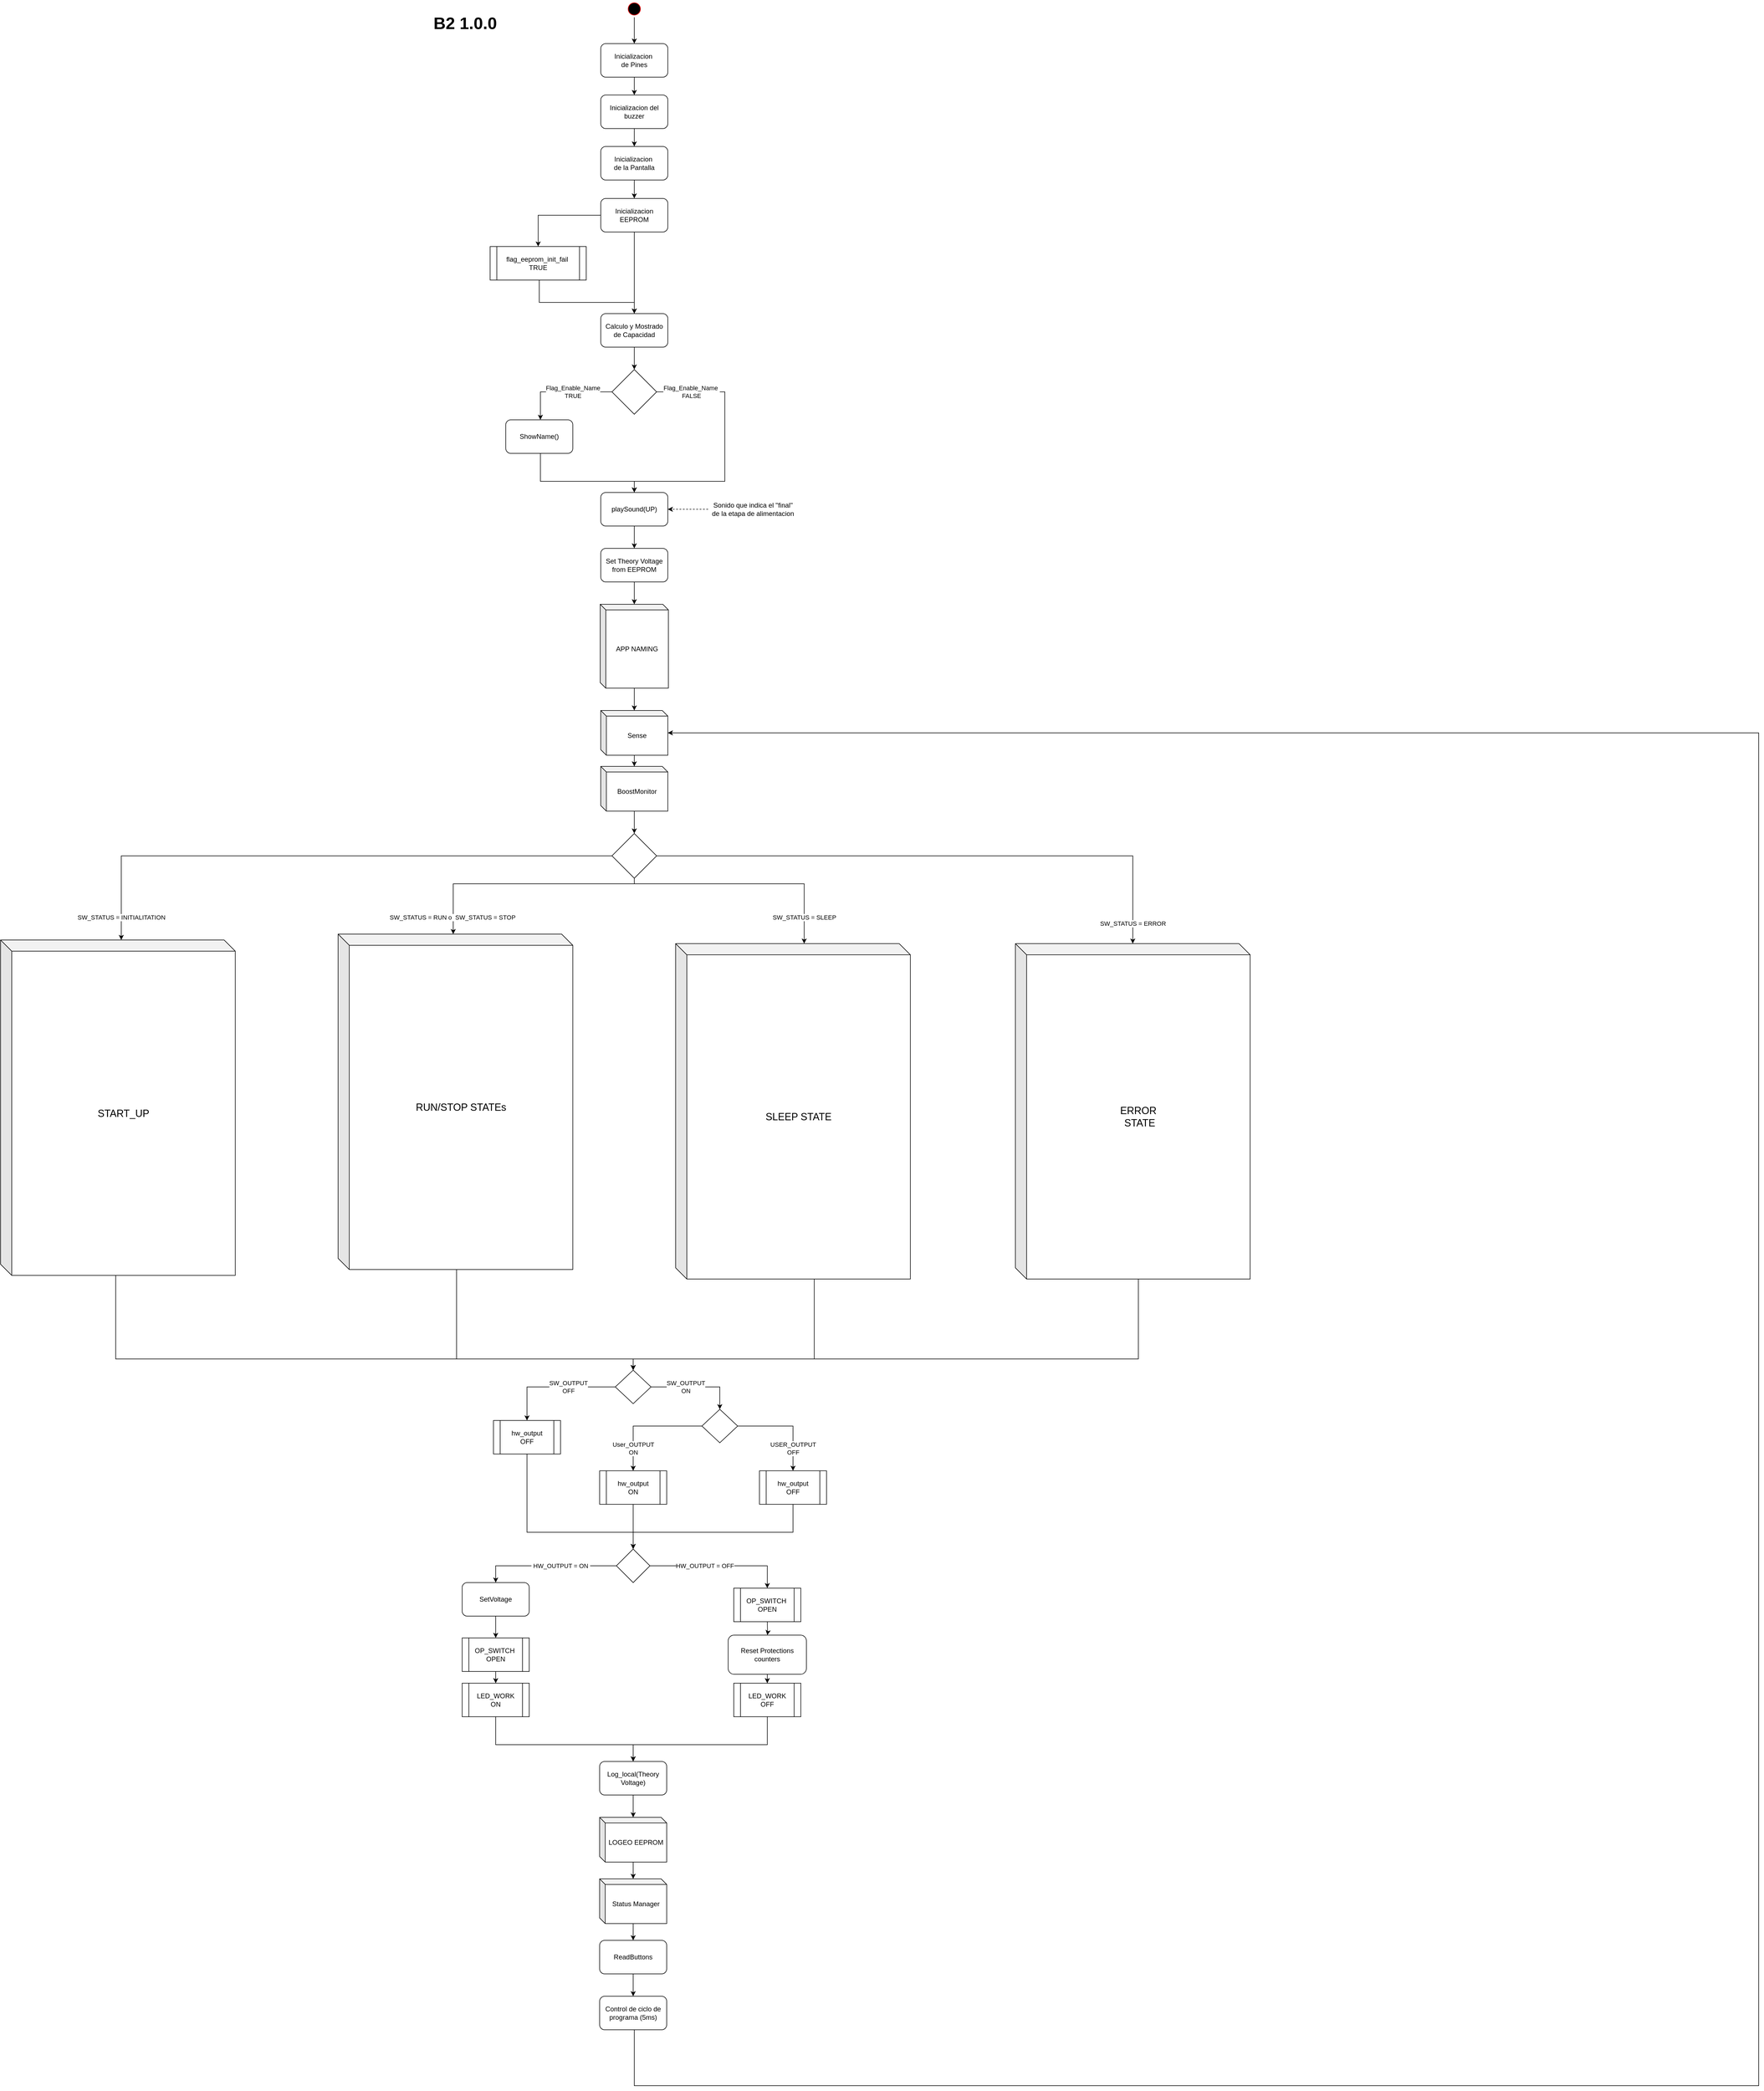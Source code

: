 <mxfile pages="10">
    <diagram name="B2" id="glGocLATi1if9tQTDRDP">
        <mxGraphModel dx="3050" dy="1823" grid="1" gridSize="10" guides="1" tooltips="0" connect="1" arrows="1" fold="1" page="0" pageScale="1" pageWidth="1169" pageHeight="827" math="0" shadow="0">
            <root>
                <mxCell id="KJZN4QSeBZsimf8XrtOt-0"/>
                <mxCell id="KJZN4QSeBZsimf8XrtOt-1" parent="KJZN4QSeBZsimf8XrtOt-0"/>
                <mxCell id="KJZN4QSeBZsimf8XrtOt-32" style="edgeStyle=orthogonalEdgeStyle;rounded=0;orthogonalLoop=1;jettySize=auto;html=1;" parent="KJZN4QSeBZsimf8XrtOt-1" source="KJZN4QSeBZsimf8XrtOt-4" target="KJZN4QSeBZsimf8XrtOt-31" edge="1">
                    <mxGeometry relative="1" as="geometry"/>
                </mxCell>
                <mxCell id="KJZN4QSeBZsimf8XrtOt-4" value="" style="ellipse;html=1;shape=startState;fillColor=#000000;strokeColor=#ff0000;" parent="KJZN4QSeBZsimf8XrtOt-1" vertex="1">
                    <mxGeometry x="-1247" y="-1120" width="30" height="30" as="geometry"/>
                </mxCell>
                <mxCell id="KJZN4QSeBZsimf8XrtOt-5" value="B2 1.0.0" style="text;html=1;align=center;verticalAlign=middle;resizable=0;points=[];autosize=1;horizontal=1;fontSize=30;fontStyle=1" parent="KJZN4QSeBZsimf8XrtOt-1" vertex="1">
                    <mxGeometry x="-1600" y="-1100" width="130" height="40" as="geometry"/>
                </mxCell>
                <mxCell id="jaCGJIhByV2iJYmkqptb-1" style="edgeStyle=orthogonalEdgeStyle;rounded=0;orthogonalLoop=1;jettySize=auto;html=1;" parent="KJZN4QSeBZsimf8XrtOt-1" source="E8cJPScVUW3EEMzBk10d-3" target="hP4mD8oAsNP005a4r87w-2" edge="1">
                    <mxGeometry relative="1" as="geometry">
                        <mxPoint x="-1234" y="-86" as="targetPoint"/>
                        <mxPoint x="-1234" y="-146" as="sourcePoint"/>
                        <Array as="points">
                            <mxPoint x="-1400" y="-260"/>
                        </Array>
                    </mxGeometry>
                </mxCell>
                <mxCell id="8JxmRNeIDzokGleUkWfp-2" style="edgeStyle=orthogonalEdgeStyle;rounded=0;orthogonalLoop=1;jettySize=auto;html=1;" parent="KJZN4QSeBZsimf8XrtOt-1" source="KJZN4QSeBZsimf8XrtOt-31" target="8JxmRNeIDzokGleUkWfp-0" edge="1">
                    <mxGeometry relative="1" as="geometry"/>
                </mxCell>
                <mxCell id="KJZN4QSeBZsimf8XrtOt-31" value="Inicializacion&amp;nbsp;&lt;br&gt;de Pines" style="rounded=1;whiteSpace=wrap;html=1;" parent="KJZN4QSeBZsimf8XrtOt-1" vertex="1">
                    <mxGeometry x="-1292" y="-1043" width="120" height="60" as="geometry"/>
                </mxCell>
                <mxCell id="KJZN4QSeBZsimf8XrtOt-36" value="SW_STATUS = INITIALITATION" style="edgeStyle=orthogonalEdgeStyle;rounded=0;orthogonalLoop=1;jettySize=auto;html=1;" parent="KJZN4QSeBZsimf8XrtOt-1" source="KJZN4QSeBZsimf8XrtOt-33" target="zXNd08fYIhHkknIT_KnA-0" edge="1">
                    <mxGeometry x="0.921" relative="1" as="geometry">
                        <mxPoint x="-3170" y="673" as="targetPoint"/>
                        <Array as="points">
                            <mxPoint x="-2150" y="410"/>
                        </Array>
                        <mxPoint as="offset"/>
                    </mxGeometry>
                </mxCell>
                <mxCell id="_vSy-FpbOcEKtkJC-ArK-12" value="SW_STATUS = RUN o&amp;nbsp; SW_STATUS = STOP&amp;nbsp;&lt;span style=&quot;color: rgba(0 , 0 , 0 , 0) ; font-family: monospace ; font-size: 0px ; background-color: rgb(248 , 249 , 250)&quot;&gt;%3CmxGraphModel%3E%3Croot%3E%3CmxCell%20id%3D%220%22%2F%3E%3CmxCell%20id%3D%221%22%20parent%3D%220%22%2F%3E%3CUserObject%20label%3D%22Protections%22%20id%3D%222%22%3E%3CmxCell%20style%3D%22shape%3Dcube%3BwhiteSpace%3Dwrap%3Bhtml%3D1%3BboundedLbl%3D1%3BbackgroundOutline%3D1%3BdarkOpacity%3D0.05%3BdarkOpacity2%3D0.1%3Bsize%3D10%3B%22%20vertex%3D%221%22%20parent%3D%221%22%3E%3CmxGeometry%20x%3D%22-1100%22%20y%3D%22300%22%20width%3D%22120%22%20height%3D%2280%22%20as%3D%22geometry%22%2F%3E%3C%2FmxCell%3E%3C%2FUserObject%3E%3C%2Froot%3E%3C%2FmxGraphModel%3SW&lt;/span&gt;&lt;span style=&quot;color: rgba(0 , 0 , 0 , 0) ; font-family: monospace ; font-size: 0px ; background-color: rgb(248 , 249 , 250)&quot;&gt;%3CmxGraphModel%3E%3Croot%3E%3CmxCell%20id%3D%220%22%2F%3E%3CmxCell%20id%3D%221%22%20parent%3D%220%22%2F%3E%3CUserObject%20label%3D%22Protections%22%20id%3D%222%22%3E%3CmxCell%20style%3D%22shape%3Dcube%3BwhiteSpace%3Dwrap%3Bhtml%3D1%3BboundedLbl%3D1%3BbackgroundOutline%3D1%3BdarkOpacity%3D0.05%3BdarkOpacity2%3D0.1%3Bsize%3D10%3B%22%20vertex%3D%221%22%20parent%3D%221%22%3E%3CmxGeometry%20x%3D%22-1100%22%20y%3D%22300%22%20width%3D%22120%22%20height%3D%2280%22%20as%3D%22geometry%22%2F%3E%3C%2FmxCell%3E%3C%2FUserObject%3E%3C%2Froot%3E%3C%2FmxGraphModel%3E&lt;/span&gt;" style="edgeStyle=orthogonalEdgeStyle;rounded=0;orthogonalLoop=1;jettySize=auto;html=1;" parent="KJZN4QSeBZsimf8XrtOt-1" source="KJZN4QSeBZsimf8XrtOt-33" target="IsC5nbaytG8KSKc5ebFz-0" edge="1">
                    <mxGeometry x="0.859" relative="1" as="geometry">
                        <mxPoint x="-1555.857" y="494" as="targetPoint"/>
                        <Array as="points">
                            <mxPoint x="-1556" y="460"/>
                        </Array>
                        <mxPoint as="offset"/>
                    </mxGeometry>
                </mxCell>
                <mxCell id="NyqkF-gbz-_48I7BSh4u-46" value="SW_STATUS = SLEEP" style="edgeStyle=orthogonalEdgeStyle;rounded=0;orthogonalLoop=1;jettySize=auto;html=1;exitX=0.5;exitY=1;exitDx=0;exitDy=0;" parent="KJZN4QSeBZsimf8XrtOt-1" source="KJZN4QSeBZsimf8XrtOt-33" target="21zlbozu3UNSe2jRhIxl-0" edge="1">
                    <mxGeometry x="0.777" relative="1" as="geometry">
                        <mxPoint x="-498" y="494" as="targetPoint"/>
                        <Array as="points">
                            <mxPoint x="-1232" y="460"/>
                            <mxPoint x="-928" y="460"/>
                        </Array>
                        <mxPoint as="offset"/>
                    </mxGeometry>
                </mxCell>
                <mxCell id="KJZN4QSeBZsimf8XrtOt-33" value="" style="rhombus;whiteSpace=wrap;html=1;" parent="KJZN4QSeBZsimf8XrtOt-1" vertex="1">
                    <mxGeometry x="-1272" y="370" width="80" height="80" as="geometry"/>
                </mxCell>
                <mxCell id="NyqkF-gbz-_48I7BSh4u-9" style="edgeStyle=orthogonalEdgeStyle;rounded=0;orthogonalLoop=1;jettySize=auto;html=1;" parent="KJZN4QSeBZsimf8XrtOt-1" source="zXNd08fYIhHkknIT_KnA-0" target="cbW24bWSP_oCrNT920_E-14" edge="1">
                    <mxGeometry relative="1" as="geometry">
                        <mxPoint x="-1040.0" y="1612.5" as="targetPoint"/>
                        <Array as="points">
                            <mxPoint x="-2160" y="1310"/>
                            <mxPoint x="-1234" y="1310"/>
                        </Array>
                        <mxPoint x="-3450" y="2448" as="sourcePoint"/>
                    </mxGeometry>
                </mxCell>
                <mxCell id="jaCGJIhByV2iJYmkqptb-2" style="edgeStyle=orthogonalEdgeStyle;rounded=0;orthogonalLoop=1;jettySize=auto;html=1;" parent="KJZN4QSeBZsimf8XrtOt-1" source="BdTzx2jqWgnnfkIgsNBx-0" target="KJZN4QSeBZsimf8XrtOt-33" edge="1">
                    <mxGeometry relative="1" as="geometry">
                        <mxPoint x="-1231.941" y="250.0" as="sourcePoint"/>
                        <mxPoint x="-1232.059" y="270.059" as="targetPoint"/>
                    </mxGeometry>
                </mxCell>
                <mxCell id="NyqkF-gbz-_48I7BSh4u-0" value="" style="rhombus;whiteSpace=wrap;html=1;" parent="KJZN4QSeBZsimf8XrtOt-1" vertex="1">
                    <mxGeometry x="-1264" y="1650" width="60" height="60" as="geometry"/>
                </mxCell>
                <mxCell id="NyqkF-gbz-_48I7BSh4u-1" value="&amp;nbsp;HW_OUTPUT = ON&amp;nbsp;" style="edgeStyle=orthogonalEdgeStyle;rounded=0;orthogonalLoop=1;jettySize=auto;html=1;" parent="KJZN4QSeBZsimf8XrtOt-1" source="NyqkF-gbz-_48I7BSh4u-0" target="NyqkF-gbz-_48I7BSh4u-5" edge="1">
                    <mxGeometry x="-0.187" relative="1" as="geometry">
                        <mxPoint x="-1450" y="1590" as="targetPoint"/>
                        <Array as="points">
                            <mxPoint x="-1480" y="1680"/>
                        </Array>
                        <mxPoint as="offset"/>
                    </mxGeometry>
                </mxCell>
                <mxCell id="E8cJPScVUW3EEMzBk10d-31" style="edgeStyle=orthogonalEdgeStyle;rounded=0;orthogonalLoop=1;jettySize=auto;html=1;" parent="KJZN4QSeBZsimf8XrtOt-1" source="NyqkF-gbz-_48I7BSh4u-3" target="E8cJPScVUW3EEMzBk10d-28" edge="1">
                    <mxGeometry relative="1" as="geometry"/>
                </mxCell>
                <mxCell id="NyqkF-gbz-_48I7BSh4u-3" value="OP_SWITCH&amp;nbsp;&lt;br&gt;OPEN" style="shape=process;whiteSpace=wrap;html=1;backgroundOutline=1;fontFamily=Helvetica;fontSize=12;fontColor=#000000;align=center;strokeColor=#000000;fillColor=#ffffff;" parent="KJZN4QSeBZsimf8XrtOt-1" vertex="1">
                    <mxGeometry x="-1540" y="1809" width="120" height="60" as="geometry"/>
                </mxCell>
                <mxCell id="NyqkF-gbz-_48I7BSh4u-4" style="edgeStyle=orthogonalEdgeStyle;rounded=0;orthogonalLoop=1;jettySize=auto;html=1;" parent="KJZN4QSeBZsimf8XrtOt-1" source="NyqkF-gbz-_48I7BSh4u-5" target="NyqkF-gbz-_48I7BSh4u-3" edge="1">
                    <mxGeometry relative="1" as="geometry"/>
                </mxCell>
                <mxCell id="NyqkF-gbz-_48I7BSh4u-5" value="SetVoltage" style="rounded=1;whiteSpace=wrap;html=1;" parent="KJZN4QSeBZsimf8XrtOt-1" vertex="1">
                    <mxGeometry x="-1540" y="1710" width="120" height="60" as="geometry"/>
                </mxCell>
                <mxCell id="KNQbeI_EjnVi1IZX2qGa-1" style="edgeStyle=orthogonalEdgeStyle;rounded=0;orthogonalLoop=1;jettySize=auto;html=1;endArrow=classic;endFill=1;fontSize=12;" parent="KJZN4QSeBZsimf8XrtOt-1" target="KNQbeI_EjnVi1IZX2qGa-0" edge="1">
                    <mxGeometry relative="1" as="geometry">
                        <mxPoint x="-994" y="1780" as="sourcePoint"/>
                    </mxGeometry>
                </mxCell>
                <mxCell id="NyqkF-gbz-_48I7BSh4u-93" style="edgeStyle=orthogonalEdgeStyle;rounded=0;orthogonalLoop=1;jettySize=auto;html=1;exitX=0;exitY=0;exitDx=220;exitDy=600;exitPerimeter=0;" parent="KJZN4QSeBZsimf8XrtOt-1" source="jjkfY-WqF938aFZpz0Fs-0" target="cbW24bWSP_oCrNT920_E-14" edge="1">
                    <mxGeometry relative="1" as="geometry">
                        <Array as="points">
                            <mxPoint x="-330" y="1310"/>
                            <mxPoint x="-1234" y="1310"/>
                        </Array>
                        <mxPoint x="219.857" y="1176" as="sourcePoint"/>
                        <mxPoint x="-1040.0" y="1612.5" as="targetPoint"/>
                    </mxGeometry>
                </mxCell>
                <mxCell id="cbW24bWSP_oCrNT920_E-3" style="edgeStyle=orthogonalEdgeStyle;rounded=0;orthogonalLoop=1;jettySize=auto;html=1;" parent="KJZN4QSeBZsimf8XrtOt-1" source="h6twncE5I4OJgi1WDBt--54" target="B-05Loair7Pkp6i9BXt2-6" edge="1">
                    <mxGeometry relative="1" as="geometry">
                        <Array as="points">
                            <mxPoint x="-1232" y="2610"/>
                            <mxPoint x="780" y="2610"/>
                            <mxPoint x="780" y="190"/>
                        </Array>
                        <mxPoint x="-1040.0" y="360" as="targetPoint"/>
                    </mxGeometry>
                </mxCell>
                <UserObject label="BoostMonitor" link="data:page/id,PWQGfgC5HpiCWX8LgTH9" id="BdTzx2jqWgnnfkIgsNBx-0">
                    <mxCell style="shape=cube;whiteSpace=wrap;html=1;boundedLbl=1;backgroundOutline=1;darkOpacity=0.05;darkOpacity2=0.1;size=10;" parent="KJZN4QSeBZsimf8XrtOt-1" vertex="1">
                        <mxGeometry x="-1292" y="250" width="120" height="80" as="geometry"/>
                    </mxCell>
                </UserObject>
                <mxCell id="B-05Loair7Pkp6i9BXt2-9" style="edgeStyle=orthogonalEdgeStyle;rounded=0;orthogonalLoop=1;jettySize=auto;html=1;entryX=0.5;entryY=0;entryDx=0;entryDy=0;entryPerimeter=0;" parent="KJZN4QSeBZsimf8XrtOt-1" source="B-05Loair7Pkp6i9BXt2-6" target="BdTzx2jqWgnnfkIgsNBx-0" edge="1">
                    <mxGeometry relative="1" as="geometry"/>
                </mxCell>
                <UserObject label="Sense" id="B-05Loair7Pkp6i9BXt2-6">
                    <mxCell style="shape=cube;whiteSpace=wrap;html=1;boundedLbl=1;backgroundOutline=1;darkOpacity=0.05;darkOpacity2=0.1;size=10;" parent="KJZN4QSeBZsimf8XrtOt-1" vertex="1">
                        <mxGeometry x="-1292" y="150" width="120" height="80" as="geometry"/>
                    </mxCell>
                </UserObject>
                <mxCell id="h6twncE5I4OJgi1WDBt--55" style="edgeStyle=orthogonalEdgeStyle;rounded=0;orthogonalLoop=1;jettySize=auto;html=1;" parent="KJZN4QSeBZsimf8XrtOt-1" source="E8cJPScVUW3EEMzBk10d-40" target="h6twncE5I4OJgi1WDBt--54" edge="1">
                    <mxGeometry relative="1" as="geometry"/>
                </mxCell>
                <UserObject label="Status Manager" link="data:page/id,rvqr-Doow_cSDX-mkZN1" id="B-05Loair7Pkp6i9BXt2-10">
                    <mxCell style="shape=cube;whiteSpace=wrap;html=1;boundedLbl=1;backgroundOutline=1;darkOpacity=0.05;darkOpacity2=0.1;size=10;" parent="KJZN4QSeBZsimf8XrtOt-1" vertex="1">
                        <mxGeometry x="-1294" y="2240" width="120" height="80" as="geometry"/>
                    </mxCell>
                </UserObject>
                <mxCell id="E8cJPScVUW3EEMzBk10d-14" value="SW_OUTPUT&lt;br&gt;OFF" style="edgeStyle=orthogonalEdgeStyle;rounded=0;orthogonalLoop=1;jettySize=auto;html=1;" parent="KJZN4QSeBZsimf8XrtOt-1" source="cbW24bWSP_oCrNT920_E-14" target="E8cJPScVUW3EEMzBk10d-13" edge="1">
                    <mxGeometry x="-0.229" relative="1" as="geometry">
                        <mxPoint as="offset"/>
                    </mxGeometry>
                </mxCell>
                <mxCell id="E8cJPScVUW3EEMzBk10d-16" value="SW_OUTPUT&lt;br&gt;ON" style="edgeStyle=orthogonalEdgeStyle;rounded=0;orthogonalLoop=1;jettySize=auto;html=1;" parent="KJZN4QSeBZsimf8XrtOt-1" source="cbW24bWSP_oCrNT920_E-14" target="E8cJPScVUW3EEMzBk10d-15" edge="1">
                    <mxGeometry x="-0.239" relative="1" as="geometry">
                        <mxPoint as="offset"/>
                    </mxGeometry>
                </mxCell>
                <mxCell id="cbW24bWSP_oCrNT920_E-14" value="" style="rhombus;whiteSpace=wrap;html=1;fontFamily=Helvetica;fontSize=12;fontColor=#000000;align=center;strokeColor=#000000;fillColor=#ffffff;" parent="KJZN4QSeBZsimf8XrtOt-1" vertex="1">
                    <mxGeometry x="-1266" y="1330" width="64" height="60" as="geometry"/>
                </mxCell>
                <mxCell id="KrmIJJNTHYVdKuvQiynX-3" style="edgeStyle=orthogonalEdgeStyle;rounded=0;orthogonalLoop=1;jettySize=auto;html=1;" parent="KJZN4QSeBZsimf8XrtOt-1" source="IsC5nbaytG8KSKc5ebFz-0" target="cbW24bWSP_oCrNT920_E-14" edge="1">
                    <mxGeometry relative="1" as="geometry">
                        <Array as="points">
                            <mxPoint x="-1550" y="1310"/>
                            <mxPoint x="-1234" y="1310"/>
                        </Array>
                        <mxPoint x="-1549.857" y="2210" as="sourcePoint"/>
                        <mxPoint x="-1040.0" y="1642.5" as="targetPoint"/>
                    </mxGeometry>
                </mxCell>
                <mxCell id="E8cJPScVUW3EEMzBk10d-30" style="edgeStyle=orthogonalEdgeStyle;rounded=0;orthogonalLoop=1;jettySize=auto;html=1;" parent="KJZN4QSeBZsimf8XrtOt-1" source="KNQbeI_EjnVi1IZX2qGa-0" target="E8cJPScVUW3EEMzBk10d-29" edge="1">
                    <mxGeometry relative="1" as="geometry"/>
                </mxCell>
                <mxCell id="KNQbeI_EjnVi1IZX2qGa-0" value="Reset Protections counters" style="rounded=1;whiteSpace=wrap;html=1;" parent="KJZN4QSeBZsimf8XrtOt-1" vertex="1">
                    <mxGeometry x="-1064" y="1804" width="140" height="70" as="geometry"/>
                </mxCell>
                <mxCell id="NyqkF-gbz-_48I7BSh4u-44" value="SW_STATUS = ERROR" style="edgeStyle=orthogonalEdgeStyle;rounded=0;orthogonalLoop=1;jettySize=auto;html=1;" parent="KJZN4QSeBZsimf8XrtOt-1" source="KJZN4QSeBZsimf8XrtOt-33" target="jjkfY-WqF938aFZpz0Fs-0" edge="1">
                    <mxGeometry x="0.928" relative="1" as="geometry">
                        <mxPoint x="339.857" y="554.0" as="targetPoint"/>
                        <mxPoint as="offset"/>
                    </mxGeometry>
                </mxCell>
                <mxCell id="xvpuPWjoxFshzSVPssFp-51" style="edgeStyle=orthogonalEdgeStyle;rounded=0;orthogonalLoop=1;jettySize=auto;html=1;" parent="KJZN4QSeBZsimf8XrtOt-1" source="E8cJPScVUW3EEMzBk10d-39" target="B-05Loair7Pkp6i9BXt2-10" edge="1">
                    <mxGeometry relative="1" as="geometry">
                        <mxPoint x="-1234" y="2290" as="sourcePoint"/>
                    </mxGeometry>
                </mxCell>
                <mxCell id="7XDe28umbF5-B0Iidsnj-37" style="edgeStyle=orthogonalEdgeStyle;rounded=0;orthogonalLoop=1;jettySize=auto;html=1;" parent="KJZN4QSeBZsimf8XrtOt-1" source="21zlbozu3UNSe2jRhIxl-0" target="cbW24bWSP_oCrNT920_E-14" edge="1">
                    <mxGeometry relative="1" as="geometry">
                        <mxPoint x="-481.8" y="1691.94" as="sourcePoint"/>
                        <mxPoint x="190" y="1020" as="targetPoint"/>
                        <Array as="points">
                            <mxPoint x="-910" y="1310"/>
                            <mxPoint x="-1234" y="1310"/>
                        </Array>
                    </mxGeometry>
                </mxCell>
                <mxCell id="h6twncE5I4OJgi1WDBt--54" value="Control de ciclo de programa (5ms)" style="rounded=1;whiteSpace=wrap;html=1;" parent="KJZN4QSeBZsimf8XrtOt-1" vertex="1">
                    <mxGeometry x="-1294" y="2450" width="120" height="60" as="geometry"/>
                </mxCell>
                <UserObject label="SLEEP STATE" link="data:page/id,gC9tiWxsxMA9k27ofBVB" id="21zlbozu3UNSe2jRhIxl-0">
                    <mxCell style="shape=cube;whiteSpace=wrap;html=1;boundedLbl=1;backgroundOutline=1;darkOpacity=0.05;darkOpacity2=0.1;fontSize=18;" parent="KJZN4QSeBZsimf8XrtOt-1" vertex="1">
                        <mxGeometry x="-1158" y="567" width="420" height="600" as="geometry"/>
                    </mxCell>
                </UserObject>
                <mxCell id="8JxmRNeIDzokGleUkWfp-4" style="edgeStyle=orthogonalEdgeStyle;rounded=0;orthogonalLoop=1;jettySize=auto;html=1;" parent="KJZN4QSeBZsimf8XrtOt-1" source="8JxmRNeIDzokGleUkWfp-0" target="8JxmRNeIDzokGleUkWfp-3" edge="1">
                    <mxGeometry relative="1" as="geometry"/>
                </mxCell>
                <mxCell id="8JxmRNeIDzokGleUkWfp-0" value="Inicializacion del buzzer" style="rounded=1;whiteSpace=wrap;html=1;" parent="KJZN4QSeBZsimf8XrtOt-1" vertex="1">
                    <mxGeometry x="-1292" y="-951" width="120" height="60" as="geometry"/>
                </mxCell>
                <mxCell id="8JxmRNeIDzokGleUkWfp-7" style="edgeStyle=orthogonalEdgeStyle;rounded=0;orthogonalLoop=1;jettySize=auto;html=1;" parent="KJZN4QSeBZsimf8XrtOt-1" source="8JxmRNeIDzokGleUkWfp-3" target="8JxmRNeIDzokGleUkWfp-5" edge="1">
                    <mxGeometry relative="1" as="geometry"/>
                </mxCell>
                <mxCell id="8JxmRNeIDzokGleUkWfp-3" value="Inicializacion&amp;nbsp;&lt;br&gt;de la Pantalla" style="rounded=1;whiteSpace=wrap;html=1;" parent="KJZN4QSeBZsimf8XrtOt-1" vertex="1">
                    <mxGeometry x="-1292" y="-859" width="120" height="60" as="geometry"/>
                </mxCell>
                <mxCell id="LfuY8k998UeNYeDoJypE-1" style="edgeStyle=orthogonalEdgeStyle;rounded=0;orthogonalLoop=1;jettySize=auto;html=1;" parent="KJZN4QSeBZsimf8XrtOt-1" source="8JxmRNeIDzokGleUkWfp-5" target="LfuY8k998UeNYeDoJypE-0" edge="1">
                    <mxGeometry relative="1" as="geometry"/>
                </mxCell>
                <mxCell id="LfuY8k998UeNYeDoJypE-2" style="edgeStyle=orthogonalEdgeStyle;rounded=0;orthogonalLoop=1;jettySize=auto;html=1;" parent="KJZN4QSeBZsimf8XrtOt-1" source="8JxmRNeIDzokGleUkWfp-5" target="hP4mD8oAsNP005a4r87w-0" edge="1">
                    <mxGeometry relative="1" as="geometry"/>
                </mxCell>
                <mxCell id="8JxmRNeIDzokGleUkWfp-5" value="Inicializacion&lt;br&gt;EEPROM" style="rounded=1;whiteSpace=wrap;html=1;" parent="KJZN4QSeBZsimf8XrtOt-1" vertex="1">
                    <mxGeometry x="-1292" y="-766" width="120" height="60" as="geometry"/>
                </mxCell>
                <UserObject label="START_UP" link="data:page/id,nyJ0uG4-cOw2eis_9PlC" id="zXNd08fYIhHkknIT_KnA-0">
                    <mxCell style="shape=cube;whiteSpace=wrap;html=1;boundedLbl=1;backgroundOutline=1;darkOpacity=0.05;darkOpacity2=0.1;fontSize=18;" parent="KJZN4QSeBZsimf8XrtOt-1" vertex="1">
                        <mxGeometry x="-2366" y="560.5" width="420" height="600" as="geometry"/>
                    </mxCell>
                </UserObject>
                <UserObject label="RUN/STOP STATEs" link="data:page/id,GHI65KjVMiXkr_G_sZsS" id="IsC5nbaytG8KSKc5ebFz-0">
                    <mxCell style="shape=cube;whiteSpace=wrap;html=1;boundedLbl=1;backgroundOutline=1;darkOpacity=0.05;darkOpacity2=0.1;fontSize=18;" parent="KJZN4QSeBZsimf8XrtOt-1" vertex="1">
                        <mxGeometry x="-1762" y="550" width="420" height="600" as="geometry"/>
                    </mxCell>
                </UserObject>
                <UserObject label="ERROR&lt;br&gt;&amp;nbsp;STATE" link="data:page/id,A0H10gjLaPIM3yRPFLTZ" id="jjkfY-WqF938aFZpz0Fs-0">
                    <mxCell style="shape=cube;whiteSpace=wrap;html=1;boundedLbl=1;backgroundOutline=1;darkOpacity=0.05;darkOpacity2=0.1;fontSize=18;" parent="KJZN4QSeBZsimf8XrtOt-1" vertex="1">
                        <mxGeometry x="-550" y="567" width="420" height="600" as="geometry"/>
                    </mxCell>
                </UserObject>
                <mxCell id="hP4mD8oAsNP005a4r87w-1" style="edgeStyle=orthogonalEdgeStyle;rounded=0;orthogonalLoop=1;jettySize=auto;html=1;" parent="KJZN4QSeBZsimf8XrtOt-1" source="hP4mD8oAsNP005a4r87w-0" target="LfuY8k998UeNYeDoJypE-4" edge="1">
                    <mxGeometry relative="1" as="geometry">
                        <mxPoint x="-1232" y="-468" as="targetPoint"/>
                    </mxGeometry>
                </mxCell>
                <mxCell id="hP4mD8oAsNP005a4r87w-0" value="Calculo y Mostrado de Capacidad" style="rounded=1;whiteSpace=wrap;html=1;" parent="KJZN4QSeBZsimf8XrtOt-1" vertex="1">
                    <mxGeometry x="-1292" y="-560" width="120" height="60" as="geometry"/>
                </mxCell>
                <mxCell id="hP4mD8oAsNP005a4r87w-4" style="edgeStyle=orthogonalEdgeStyle;rounded=0;orthogonalLoop=1;jettySize=auto;html=1;" parent="KJZN4QSeBZsimf8XrtOt-1" source="E8cJPScVUW3EEMzBk10d-9" target="B-05Loair7Pkp6i9BXt2-6" edge="1">
                    <mxGeometry relative="1" as="geometry"/>
                </mxCell>
                <mxCell id="hP4mD8oAsNP005a4r87w-2" value="playSound(UP)" style="rounded=1;whiteSpace=wrap;html=1;" parent="KJZN4QSeBZsimf8XrtOt-1" vertex="1">
                    <mxGeometry x="-1292" y="-240" width="120" height="60" as="geometry"/>
                </mxCell>
                <mxCell id="LfuY8k998UeNYeDoJypE-3" style="edgeStyle=orthogonalEdgeStyle;rounded=0;orthogonalLoop=1;jettySize=auto;html=1;" parent="KJZN4QSeBZsimf8XrtOt-1" source="LfuY8k998UeNYeDoJypE-0" target="hP4mD8oAsNP005a4r87w-0" edge="1">
                    <mxGeometry relative="1" as="geometry">
                        <Array as="points">
                            <mxPoint x="-1402" y="-580"/>
                            <mxPoint x="-1232" y="-580"/>
                        </Array>
                    </mxGeometry>
                </mxCell>
                <mxCell id="LfuY8k998UeNYeDoJypE-0" value="flag_eeprom_init_fail&amp;nbsp;&lt;br&gt;TRUE" style="shape=process;whiteSpace=wrap;html=1;backgroundOutline=1;size=0.07;" parent="KJZN4QSeBZsimf8XrtOt-1" vertex="1">
                    <mxGeometry x="-1490" y="-680" width="172" height="60" as="geometry"/>
                </mxCell>
                <mxCell id="E8cJPScVUW3EEMzBk10d-0" style="edgeStyle=orthogonalEdgeStyle;rounded=0;orthogonalLoop=1;jettySize=auto;html=1;" parent="KJZN4QSeBZsimf8XrtOt-1" source="LfuY8k998UeNYeDoJypE-4" target="hP4mD8oAsNP005a4r87w-2" edge="1">
                    <mxGeometry relative="1" as="geometry">
                        <Array as="points">
                            <mxPoint x="-1070" y="-420"/>
                            <mxPoint x="-1070" y="-260"/>
                        </Array>
                    </mxGeometry>
                </mxCell>
                <mxCell id="E8cJPScVUW3EEMzBk10d-2" value="Flag_Enable_Name&amp;nbsp;&lt;br&gt;FALSE" style="edgeLabel;html=1;align=center;verticalAlign=middle;resizable=0;points=[];" parent="E8cJPScVUW3EEMzBk10d-0" vertex="1" connectable="0">
                    <mxGeometry x="-0.758" y="1" relative="1" as="geometry">
                        <mxPoint x="5.6" y="1" as="offset"/>
                    </mxGeometry>
                </mxCell>
                <mxCell id="LfuY8k998UeNYeDoJypE-4" value="" style="rhombus;whiteSpace=wrap;html=1;" parent="KJZN4QSeBZsimf8XrtOt-1" vertex="1">
                    <mxGeometry x="-1272" y="-460" width="80" height="80" as="geometry"/>
                </mxCell>
                <mxCell id="E8cJPScVUW3EEMzBk10d-3" value="ShowName()" style="rounded=1;whiteSpace=wrap;html=1;" parent="KJZN4QSeBZsimf8XrtOt-1" vertex="1">
                    <mxGeometry x="-1462" y="-370" width="120" height="60" as="geometry"/>
                </mxCell>
                <mxCell id="E8cJPScVUW3EEMzBk10d-4" style="edgeStyle=orthogonalEdgeStyle;rounded=0;orthogonalLoop=1;jettySize=auto;html=1;" parent="KJZN4QSeBZsimf8XrtOt-1" source="LfuY8k998UeNYeDoJypE-4" target="E8cJPScVUW3EEMzBk10d-3" edge="1">
                    <mxGeometry relative="1" as="geometry">
                        <mxPoint x="-1292" y="-86.0" as="targetPoint"/>
                        <mxPoint x="-1272" y="-420" as="sourcePoint"/>
                        <Array as="points">
                            <mxPoint x="-1400" y="-420"/>
                        </Array>
                    </mxGeometry>
                </mxCell>
                <mxCell id="E8cJPScVUW3EEMzBk10d-5" value="Flag_Enable_Name &lt;br&gt;TRUE" style="edgeLabel;html=1;align=center;verticalAlign=middle;resizable=0;points=[];" parent="E8cJPScVUW3EEMzBk10d-4" vertex="1" connectable="0">
                    <mxGeometry x="-0.807" y="-2" relative="1" as="geometry">
                        <mxPoint x="-52.8" y="2" as="offset"/>
                    </mxGeometry>
                </mxCell>
                <mxCell id="dx9t73BbgPJuOIBSNAOD-0" style="edgeStyle=orthogonalEdgeStyle;rounded=0;orthogonalLoop=1;jettySize=auto;html=1;dashed=1;" parent="KJZN4QSeBZsimf8XrtOt-1" source="E8cJPScVUW3EEMzBk10d-7" target="hP4mD8oAsNP005a4r87w-2" edge="1">
                    <mxGeometry relative="1" as="geometry"/>
                </mxCell>
                <mxCell id="E8cJPScVUW3EEMzBk10d-7" value="Sonido que indica el &quot;final&quot; &lt;br&gt;de la etapa de alimentacion" style="text;html=1;align=center;verticalAlign=middle;resizable=0;points=[];autosize=1;" parent="KJZN4QSeBZsimf8XrtOt-1" vertex="1">
                    <mxGeometry x="-1100" y="-225" width="160" height="30" as="geometry"/>
                </mxCell>
                <UserObject label="APP NAMING" link="data:page/id,dt14UNjUv0eORrtdS_9S" id="E8cJPScVUW3EEMzBk10d-9">
                    <mxCell style="shape=cube;whiteSpace=wrap;html=1;boundedLbl=1;backgroundOutline=1;darkOpacity=0.05;darkOpacity2=0.1;size=10;" parent="KJZN4QSeBZsimf8XrtOt-1" vertex="1">
                        <mxGeometry x="-1293" y="-40" width="122" height="150" as="geometry"/>
                    </mxCell>
                </UserObject>
                <mxCell id="E8cJPScVUW3EEMzBk10d-10" style="edgeStyle=orthogonalEdgeStyle;rounded=0;orthogonalLoop=1;jettySize=auto;html=1;" parent="KJZN4QSeBZsimf8XrtOt-1" source="E8cJPScVUW3EEMzBk10d-11" target="E8cJPScVUW3EEMzBk10d-9" edge="1">
                    <mxGeometry relative="1" as="geometry">
                        <mxPoint x="-1232" y="-20" as="sourcePoint"/>
                        <mxPoint x="-1232" y="150" as="targetPoint"/>
                    </mxGeometry>
                </mxCell>
                <mxCell id="E8cJPScVUW3EEMzBk10d-11" value="Set Theory Voltage from EEPROM" style="rounded=1;whiteSpace=wrap;html=1;" parent="KJZN4QSeBZsimf8XrtOt-1" vertex="1">
                    <mxGeometry x="-1292" y="-140" width="120" height="60" as="geometry"/>
                </mxCell>
                <mxCell id="E8cJPScVUW3EEMzBk10d-12" style="edgeStyle=orthogonalEdgeStyle;rounded=0;orthogonalLoop=1;jettySize=auto;html=1;" parent="KJZN4QSeBZsimf8XrtOt-1" source="hP4mD8oAsNP005a4r87w-2" target="E8cJPScVUW3EEMzBk10d-11" edge="1">
                    <mxGeometry relative="1" as="geometry">
                        <mxPoint x="-1232" y="-20" as="sourcePoint"/>
                        <mxPoint x="-1232" y="50" as="targetPoint"/>
                    </mxGeometry>
                </mxCell>
                <mxCell id="E8cJPScVUW3EEMzBk10d-23" style="edgeStyle=orthogonalEdgeStyle;rounded=0;orthogonalLoop=1;jettySize=auto;html=1;" parent="KJZN4QSeBZsimf8XrtOt-1" source="E8cJPScVUW3EEMzBk10d-13" target="NyqkF-gbz-_48I7BSh4u-0" edge="1">
                    <mxGeometry relative="1" as="geometry">
                        <Array as="points">
                            <mxPoint x="-1424" y="1620"/>
                            <mxPoint x="-1234" y="1620"/>
                        </Array>
                    </mxGeometry>
                </mxCell>
                <mxCell id="E8cJPScVUW3EEMzBk10d-13" value="hw_output&lt;br&gt;OFF" style="shape=process;whiteSpace=wrap;html=1;backgroundOutline=1;fontFamily=Helvetica;fontSize=12;fontColor=#000000;align=center;strokeColor=#000000;fillColor=#ffffff;" parent="KJZN4QSeBZsimf8XrtOt-1" vertex="1">
                    <mxGeometry x="-1484" y="1420" width="120" height="60" as="geometry"/>
                </mxCell>
                <mxCell id="E8cJPScVUW3EEMzBk10d-21" value="User_OUTPUT&lt;br&gt;ON" style="edgeStyle=orthogonalEdgeStyle;rounded=0;orthogonalLoop=1;jettySize=auto;html=1;" parent="KJZN4QSeBZsimf8XrtOt-1" source="E8cJPScVUW3EEMzBk10d-15" target="E8cJPScVUW3EEMzBk10d-19" edge="1">
                    <mxGeometry x="0.606" relative="1" as="geometry">
                        <mxPoint as="offset"/>
                    </mxGeometry>
                </mxCell>
                <mxCell id="E8cJPScVUW3EEMzBk10d-22" value="USER_OUTPUT&lt;br&gt;OFF" style="edgeStyle=orthogonalEdgeStyle;rounded=0;orthogonalLoop=1;jettySize=auto;html=1;" parent="KJZN4QSeBZsimf8XrtOt-1" source="E8cJPScVUW3EEMzBk10d-15" target="E8cJPScVUW3EEMzBk10d-20" edge="1">
                    <mxGeometry x="0.553" relative="1" as="geometry">
                        <mxPoint as="offset"/>
                    </mxGeometry>
                </mxCell>
                <mxCell id="E8cJPScVUW3EEMzBk10d-15" value="" style="rhombus;whiteSpace=wrap;html=1;fontFamily=Helvetica;fontSize=12;fontColor=#000000;align=center;strokeColor=#000000;fillColor=#ffffff;" parent="KJZN4QSeBZsimf8XrtOt-1" vertex="1">
                    <mxGeometry x="-1111" y="1400" width="64" height="60" as="geometry"/>
                </mxCell>
                <mxCell id="E8cJPScVUW3EEMzBk10d-24" style="edgeStyle=orthogonalEdgeStyle;rounded=0;orthogonalLoop=1;jettySize=auto;html=1;" parent="KJZN4QSeBZsimf8XrtOt-1" source="E8cJPScVUW3EEMzBk10d-19" target="NyqkF-gbz-_48I7BSh4u-0" edge="1">
                    <mxGeometry relative="1" as="geometry"/>
                </mxCell>
                <mxCell id="E8cJPScVUW3EEMzBk10d-19" value="hw_output&lt;br&gt;ON" style="shape=process;whiteSpace=wrap;html=1;backgroundOutline=1;fontFamily=Helvetica;fontSize=12;fontColor=#000000;align=center;strokeColor=#000000;fillColor=#ffffff;" parent="KJZN4QSeBZsimf8XrtOt-1" vertex="1">
                    <mxGeometry x="-1294" y="1510" width="120" height="60" as="geometry"/>
                </mxCell>
                <mxCell id="E8cJPScVUW3EEMzBk10d-25" style="edgeStyle=orthogonalEdgeStyle;rounded=0;orthogonalLoop=1;jettySize=auto;html=1;" parent="KJZN4QSeBZsimf8XrtOt-1" source="E8cJPScVUW3EEMzBk10d-20" target="NyqkF-gbz-_48I7BSh4u-0" edge="1">
                    <mxGeometry relative="1" as="geometry">
                        <Array as="points">
                            <mxPoint x="-948" y="1620"/>
                            <mxPoint x="-1234" y="1620"/>
                        </Array>
                    </mxGeometry>
                </mxCell>
                <mxCell id="E8cJPScVUW3EEMzBk10d-20" value="hw_output&lt;br&gt;OFF" style="shape=process;whiteSpace=wrap;html=1;backgroundOutline=1;fontFamily=Helvetica;fontSize=12;fontColor=#000000;align=center;strokeColor=#000000;fillColor=#ffffff;" parent="KJZN4QSeBZsimf8XrtOt-1" vertex="1">
                    <mxGeometry x="-1008" y="1510" width="120" height="60" as="geometry"/>
                </mxCell>
                <mxCell id="E8cJPScVUW3EEMzBk10d-26" value="OP_SWITCH&amp;nbsp;&lt;br&gt;OPEN" style="shape=process;whiteSpace=wrap;html=1;backgroundOutline=1;fontFamily=Helvetica;fontSize=12;fontColor=#000000;align=center;strokeColor=#000000;fillColor=#ffffff;" parent="KJZN4QSeBZsimf8XrtOt-1" vertex="1">
                    <mxGeometry x="-1054" y="1720" width="120" height="60" as="geometry"/>
                </mxCell>
                <mxCell id="E8cJPScVUW3EEMzBk10d-27" value="HW_OUTPUT = OFF" style="edgeStyle=orthogonalEdgeStyle;rounded=0;orthogonalLoop=1;jettySize=auto;html=1;" parent="KJZN4QSeBZsimf8XrtOt-1" source="NyqkF-gbz-_48I7BSh4u-0" target="E8cJPScVUW3EEMzBk10d-26" edge="1">
                    <mxGeometry x="-0.218" relative="1" as="geometry">
                        <mxPoint x="-994" y="1710" as="targetPoint"/>
                        <Array as="points"/>
                        <mxPoint as="offset"/>
                        <mxPoint x="-1204" y="1680" as="sourcePoint"/>
                    </mxGeometry>
                </mxCell>
                <mxCell id="E8cJPScVUW3EEMzBk10d-33" style="edgeStyle=orthogonalEdgeStyle;rounded=0;orthogonalLoop=1;jettySize=auto;html=1;" parent="KJZN4QSeBZsimf8XrtOt-1" source="E8cJPScVUW3EEMzBk10d-28" target="E8cJPScVUW3EEMzBk10d-32" edge="1">
                    <mxGeometry relative="1" as="geometry">
                        <Array as="points">
                            <mxPoint x="-1480" y="2000"/>
                            <mxPoint x="-1234" y="2000"/>
                        </Array>
                    </mxGeometry>
                </mxCell>
                <mxCell id="E8cJPScVUW3EEMzBk10d-28" value="LED_WORK&lt;br&gt;ON" style="shape=process;whiteSpace=wrap;html=1;backgroundOutline=1;fontFamily=Helvetica;fontSize=12;fontColor=#000000;align=center;strokeColor=#000000;fillColor=#ffffff;" parent="KJZN4QSeBZsimf8XrtOt-1" vertex="1">
                    <mxGeometry x="-1540" y="1890" width="120" height="60" as="geometry"/>
                </mxCell>
                <mxCell id="E8cJPScVUW3EEMzBk10d-34" style="edgeStyle=orthogonalEdgeStyle;rounded=0;orthogonalLoop=1;jettySize=auto;html=1;" parent="KJZN4QSeBZsimf8XrtOt-1" source="E8cJPScVUW3EEMzBk10d-29" target="E8cJPScVUW3EEMzBk10d-32" edge="1">
                    <mxGeometry relative="1" as="geometry">
                        <Array as="points">
                            <mxPoint x="-994" y="2000"/>
                            <mxPoint x="-1234" y="2000"/>
                        </Array>
                    </mxGeometry>
                </mxCell>
                <mxCell id="E8cJPScVUW3EEMzBk10d-29" value="LED_WORK&lt;br&gt;OFF" style="shape=process;whiteSpace=wrap;html=1;backgroundOutline=1;fontFamily=Helvetica;fontSize=12;fontColor=#000000;align=center;strokeColor=#000000;fillColor=#ffffff;" parent="KJZN4QSeBZsimf8XrtOt-1" vertex="1">
                    <mxGeometry x="-1054" y="1890" width="120" height="60" as="geometry"/>
                </mxCell>
                <mxCell id="E8cJPScVUW3EEMzBk10d-35" style="edgeStyle=orthogonalEdgeStyle;rounded=0;orthogonalLoop=1;jettySize=auto;html=1;" parent="KJZN4QSeBZsimf8XrtOt-1" source="E8cJPScVUW3EEMzBk10d-32" target="E8cJPScVUW3EEMzBk10d-39" edge="1">
                    <mxGeometry relative="1" as="geometry">
                        <mxPoint x="-1234" y="2140" as="targetPoint"/>
                    </mxGeometry>
                </mxCell>
                <mxCell id="E8cJPScVUW3EEMzBk10d-32" value="Log_local(Theory Voltage)" style="rounded=1;whiteSpace=wrap;html=1;" parent="KJZN4QSeBZsimf8XrtOt-1" vertex="1">
                    <mxGeometry x="-1294" y="2030" width="120" height="60" as="geometry"/>
                </mxCell>
                <UserObject label="LOGEO EEPROM" id="E8cJPScVUW3EEMzBk10d-39">
                    <mxCell style="shape=cube;whiteSpace=wrap;html=1;boundedLbl=1;backgroundOutline=1;darkOpacity=0.05;darkOpacity2=0.1;size=10;" parent="KJZN4QSeBZsimf8XrtOt-1" vertex="1">
                        <mxGeometry x="-1294" y="2130" width="120" height="80" as="geometry"/>
                    </mxCell>
                </UserObject>
                <mxCell id="E8cJPScVUW3EEMzBk10d-40" value="ReadButtons" style="rounded=1;whiteSpace=wrap;html=1;" parent="KJZN4QSeBZsimf8XrtOt-1" vertex="1">
                    <mxGeometry x="-1294" y="2350" width="120" height="60" as="geometry"/>
                </mxCell>
                <mxCell id="E8cJPScVUW3EEMzBk10d-43" style="edgeStyle=orthogonalEdgeStyle;rounded=0;orthogonalLoop=1;jettySize=auto;html=1;" parent="KJZN4QSeBZsimf8XrtOt-1" source="B-05Loair7Pkp6i9BXt2-10" target="E8cJPScVUW3EEMzBk10d-40" edge="1">
                    <mxGeometry relative="1" as="geometry">
                        <mxPoint x="-1234" y="2320" as="sourcePoint"/>
                        <mxPoint x="-1234" y="2420" as="targetPoint"/>
                    </mxGeometry>
                </mxCell>
            </root>
        </mxGraphModel>
    </diagram>
    <diagram id="rvqr-Doow_cSDX-mkZN1" name="Status Manager">
        <mxGraphModel dx="2071" dy="784" grid="1" gridSize="10" guides="1" tooltips="1" connect="1" arrows="1" fold="1" page="1" pageScale="1" pageWidth="1169" pageHeight="827" math="0" shadow="1">
            <root>
                <mxCell id="VQ05yDlFk9bk7ucDeXDl-0"/>
                <mxCell id="VQ05yDlFk9bk7ucDeXDl-1" parent="VQ05yDlFk9bk7ucDeXDl-0"/>
                <mxCell id="ZJBZyenCNHahCm4GEcfx-0" style="edgeStyle=orthogonalEdgeStyle;rounded=0;orthogonalLoop=1;jettySize=auto;html=1;curved=1;entryX=0;entryY=0.5;entryDx=0;entryDy=0;" parent="VQ05yDlFk9bk7ucDeXDl-1" source="on8l6lRFaG9rnC7GUeuo-0" target="XZs04IkkSqLSLp2vQCt1-0" edge="1">
                    <mxGeometry relative="1" as="geometry">
                        <Array as="points">
                            <mxPoint x="80" y="207"/>
                        </Array>
                    </mxGeometry>
                </mxCell>
                <mxCell id="-9YaKsyxk5yw5drjqXtM-1" value="Flag work = True" style="edgeLabel;html=1;align=center;verticalAlign=middle;resizable=0;points=[];fontSize=12;" parent="ZJBZyenCNHahCm4GEcfx-0" vertex="1" connectable="0">
                    <mxGeometry x="-0.306" y="-72" relative="1" as="geometry">
                        <mxPoint x="-22" y="27" as="offset"/>
                    </mxGeometry>
                </mxCell>
                <mxCell id="slj-8OZzsrNJBWB8W6Tw-2" style="rounded=0;orthogonalLoop=1;jettySize=auto;html=1;exitX=0;exitY=0.5;exitDx=0;exitDy=0;entryX=0.5;entryY=1;entryDx=0;entryDy=0;edgeStyle=orthogonalEdgeStyle;curved=1;" parent="VQ05yDlFk9bk7ucDeXDl-1" source="on8l6lRFaG9rnC7GUeuo-0" target="slj-8OZzsrNJBWB8W6Tw-0" edge="1">
                    <mxGeometry relative="1" as="geometry"/>
                </mxCell>
                <mxCell id="slj-8OZzsrNJBWB8W6Tw-3" value="SerialPort&lt;br&gt;Password" style="edgeLabel;html=1;align=center;verticalAlign=middle;resizable=0;points=[];" parent="slj-8OZzsrNJBWB8W6Tw-2" vertex="1" connectable="0">
                    <mxGeometry x="0.243" y="-5" relative="1" as="geometry">
                        <mxPoint as="offset"/>
                    </mxGeometry>
                </mxCell>
                <mxCell id="on8l6lRFaG9rnC7GUeuo-0" value="INITIALIZATION" style="ellipse;whiteSpace=wrap;html=1;aspect=fixed;" parent="VQ05yDlFk9bk7ucDeXDl-1" vertex="1">
                    <mxGeometry x="20" y="430" width="100" height="100" as="geometry"/>
                </mxCell>
                <mxCell id="ZJBZyenCNHahCm4GEcfx-1" style="orthogonalLoop=1;jettySize=auto;html=1;curved=1;" parent="VQ05yDlFk9bk7ucDeXDl-1" source="on8l6lRFaG9rnC7GUeuo-1" target="on8l6lRFaG9rnC7GUeuo-3" edge="1">
                    <mxGeometry relative="1" as="geometry">
                        <mxPoint x="910" y="340" as="targetPoint"/>
                        <Array as="points">
                            <mxPoint x="990" y="230"/>
                        </Array>
                    </mxGeometry>
                </mxCell>
                <mxCell id="-9YaKsyxk5yw5drjqXtM-9" value="ERROR = TRUE" style="edgeLabel;html=1;align=center;verticalAlign=middle;resizable=0;points=[];fontSize=12;" parent="ZJBZyenCNHahCm4GEcfx-1" vertex="1" connectable="0">
                    <mxGeometry x="-0.144" y="-95" relative="1" as="geometry">
                        <mxPoint x="74.68" y="58.44" as="offset"/>
                    </mxGeometry>
                </mxCell>
                <mxCell id="XZs04IkkSqLSLp2vQCt1-2" style="orthogonalLoop=1;jettySize=auto;html=1;curved=1;" parent="VQ05yDlFk9bk7ucDeXDl-1" source="on8l6lRFaG9rnC7GUeuo-1" target="XZs04IkkSqLSLp2vQCt1-0" edge="1">
                    <mxGeometry relative="1" as="geometry">
                        <mxPoint x="685.189" y="155.776" as="sourcePoint"/>
                        <mxPoint x="509.57" y="156.786" as="targetPoint"/>
                        <Array as="points">
                            <mxPoint x="671" y="113.21"/>
                            <mxPoint x="531" y="103.21"/>
                        </Array>
                    </mxGeometry>
                </mxCell>
                <mxCell id="-9YaKsyxk5yw5drjqXtM-3" value="button event =&lt;br&gt;&amp;nbsp;CLICK_CENTER" style="edgeLabel;html=1;align=center;verticalAlign=middle;resizable=0;points=[];fontSize=12;" parent="XZs04IkkSqLSLp2vQCt1-2" vertex="1" connectable="0">
                    <mxGeometry x="-0.185" y="10" relative="1" as="geometry">
                        <mxPoint x="-25.7" y="-12.54" as="offset"/>
                    </mxGeometry>
                </mxCell>
                <mxCell id="XZs04IkkSqLSLp2vQCt1-4" style="edgeStyle=none;curved=1;orthogonalLoop=1;jettySize=auto;html=1;entryX=1;entryY=0.5;entryDx=0;entryDy=0;" parent="VQ05yDlFk9bk7ucDeXDl-1" source="on8l6lRFaG9rnC7GUeuo-1" target="-Qoj15SwifUFPAM7aJdS-0" edge="1">
                    <mxGeometry relative="1" as="geometry">
                        <Array as="points">
                            <mxPoint x="880" y="410"/>
                        </Array>
                    </mxGeometry>
                </mxCell>
                <mxCell id="-9YaKsyxk5yw5drjqXtM-7" value="button event =&lt;br&gt;&amp;nbsp;LongPress_CENTER" style="edgeLabel;html=1;align=center;verticalAlign=middle;resizable=0;points=[];fontSize=12;" parent="XZs04IkkSqLSLp2vQCt1-4" vertex="1" connectable="0">
                    <mxGeometry x="-0.057" y="9" relative="1" as="geometry">
                        <mxPoint x="-94.24" y="-21.2" as="offset"/>
                    </mxGeometry>
                </mxCell>
                <mxCell id="on8l6lRFaG9rnC7GUeuo-1" value="RUN" style="ellipse;whiteSpace=wrap;html=1;aspect=fixed;" parent="VQ05yDlFk9bk7ucDeXDl-1" vertex="1">
                    <mxGeometry x="651" y="156.79" width="100" height="100" as="geometry"/>
                </mxCell>
                <mxCell id="ZJBZyenCNHahCm4GEcfx-3" style="edgeStyle=orthogonalEdgeStyle;curved=1;rounded=0;orthogonalLoop=1;jettySize=auto;html=1;" parent="VQ05yDlFk9bk7ucDeXDl-1" source="on8l6lRFaG9rnC7GUeuo-2" target="on8l6lRFaG9rnC7GUeuo-0" edge="1">
                    <mxGeometry relative="1" as="geometry"/>
                </mxCell>
                <mxCell id="-9YaKsyxk5yw5drjqXtM-11" value="flag_initilize = true" style="edgeLabel;html=1;align=center;verticalAlign=middle;resizable=0;points=[];fontSize=12;" parent="ZJBZyenCNHahCm4GEcfx-3" vertex="1" connectable="0">
                    <mxGeometry x="-0.174" y="-53" relative="1" as="geometry">
                        <mxPoint x="-21" y="13" as="offset"/>
                    </mxGeometry>
                </mxCell>
                <mxCell id="on8l6lRFaG9rnC7GUeuo-2" value="SLEEP" style="ellipse;whiteSpace=wrap;html=1;aspect=fixed;" parent="VQ05yDlFk9bk7ucDeXDl-1" vertex="1">
                    <mxGeometry x="552.19" y="660" width="100" height="100" as="geometry"/>
                </mxCell>
                <mxCell id="ZJBZyenCNHahCm4GEcfx-2" style="orthogonalLoop=1;jettySize=auto;html=1;curved=1;" parent="VQ05yDlFk9bk7ucDeXDl-1" source="on8l6lRFaG9rnC7GUeuo-3" target="on8l6lRFaG9rnC7GUeuo-2" edge="1">
                    <mxGeometry relative="1" as="geometry">
                        <Array as="points">
                            <mxPoint x="920" y="680"/>
                        </Array>
                    </mxGeometry>
                </mxCell>
                <mxCell id="-9YaKsyxk5yw5drjqXtM-10" value="button event =&lt;br&gt;&amp;nbsp;LongPress_CENTER" style="edgeLabel;html=1;align=center;verticalAlign=middle;resizable=0;points=[];fontSize=12;" parent="ZJBZyenCNHahCm4GEcfx-2" vertex="1" connectable="0">
                    <mxGeometry x="-0.479" y="-49" relative="1" as="geometry">
                        <mxPoint x="29.23" y="23.71" as="offset"/>
                    </mxGeometry>
                </mxCell>
                <mxCell id="pymhwnQYJjR9ie5TfAlk-6" value="flag_usb_connected = true" style="rounded=0;orthogonalLoop=1;jettySize=auto;html=1;exitX=1;exitY=1;exitDx=0;exitDy=0;dashed=1;" parent="VQ05yDlFk9bk7ucDeXDl-1" source="on8l6lRFaG9rnC7GUeuo-3" edge="1">
                    <mxGeometry relative="1" as="geometry">
                        <mxPoint x="1080" y="570" as="targetPoint"/>
                    </mxGeometry>
                </mxCell>
                <mxCell id="on8l6lRFaG9rnC7GUeuo-3" value="ERROR" style="ellipse;whiteSpace=wrap;html=1;aspect=fixed;" parent="VQ05yDlFk9bk7ucDeXDl-1" vertex="1">
                    <mxGeometry x="960" y="430" width="100" height="100" as="geometry"/>
                </mxCell>
                <mxCell id="XZs04IkkSqLSLp2vQCt1-1" style="orthogonalLoop=1;jettySize=auto;html=1;curved=1;" parent="VQ05yDlFk9bk7ucDeXDl-1" source="XZs04IkkSqLSLp2vQCt1-0" target="on8l6lRFaG9rnC7GUeuo-1" edge="1">
                    <mxGeometry relative="1" as="geometry">
                        <Array as="points">
                            <mxPoint x="600" y="320"/>
                        </Array>
                    </mxGeometry>
                </mxCell>
                <mxCell id="-9YaKsyxk5yw5drjqXtM-2" value="button event =&lt;br&gt;&amp;nbsp;CLICK_CENTER" style="edgeLabel;html=1;align=center;verticalAlign=middle;resizable=0;points=[];fontSize=12;" parent="XZs04IkkSqLSLp2vQCt1-1" vertex="1" connectable="0">
                    <mxGeometry x="-0.204" y="11" relative="1" as="geometry">
                        <mxPoint x="11.01" y="-24.97" as="offset"/>
                    </mxGeometry>
                </mxCell>
                <mxCell id="XZs04IkkSqLSLp2vQCt1-5" style="edgeStyle=none;curved=1;orthogonalLoop=1;jettySize=auto;html=1;entryX=0;entryY=0.5;entryDx=0;entryDy=0;exitX=0;exitY=1;exitDx=0;exitDy=0;" parent="VQ05yDlFk9bk7ucDeXDl-1" source="XZs04IkkSqLSLp2vQCt1-0" target="-Qoj15SwifUFPAM7aJdS-0" edge="1">
                    <mxGeometry relative="1" as="geometry">
                        <Array as="points">
                            <mxPoint x="340" y="420"/>
                        </Array>
                    </mxGeometry>
                </mxCell>
                <mxCell id="-9YaKsyxk5yw5drjqXtM-4" value="button event =&lt;br&gt;&amp;nbsp;LongPress_CENTER" style="edgeLabel;html=1;align=center;verticalAlign=middle;resizable=0;points=[];fontSize=12;" parent="XZs04IkkSqLSLp2vQCt1-5" vertex="1" connectable="0">
                    <mxGeometry x="-0.366" y="8" relative="1" as="geometry">
                        <mxPoint x="18.69" y="26.68" as="offset"/>
                    </mxGeometry>
                </mxCell>
                <mxCell id="b_0TJYaJsgB_gL2asHaN-0" style="edgeStyle=orthogonalEdgeStyle;orthogonalLoop=1;jettySize=auto;html=1;curved=1;entryX=0;entryY=0;entryDx=0;entryDy=0;exitX=0.01;exitY=0.712;exitDx=0;exitDy=0;exitPerimeter=0;" parent="VQ05yDlFk9bk7ucDeXDl-1" source="XZs04IkkSqLSLp2vQCt1-0" target="on8l6lRFaG9rnC7GUeuo-2" edge="1">
                    <mxGeometry relative="1" as="geometry">
                        <Array as="points">
                            <mxPoint x="280" y="228"/>
                            <mxPoint x="280" y="675"/>
                        </Array>
                    </mxGeometry>
                </mxCell>
                <mxCell id="b_0TJYaJsgB_gL2asHaN-1" value="TimerIdle Trigger" style="edgeLabel;html=1;align=center;verticalAlign=middle;resizable=0;points=[];" parent="b_0TJYaJsgB_gL2asHaN-0" vertex="1" connectable="0">
                    <mxGeometry x="-0.245" relative="1" as="geometry">
                        <mxPoint y="46" as="offset"/>
                    </mxGeometry>
                </mxCell>
                <mxCell id="XZs04IkkSqLSLp2vQCt1-0" value="STOP" style="ellipse;whiteSpace=wrap;html=1;aspect=fixed;" parent="VQ05yDlFk9bk7ucDeXDl-1" vertex="1">
                    <mxGeometry x="441" y="156.79" width="100" height="100" as="geometry"/>
                </mxCell>
                <mxCell id="XZs04IkkSqLSLp2vQCt1-7" value="Status Manager" style="text;html=1;align=center;verticalAlign=middle;resizable=0;points=[];autosize=1;fontSize=26;fontStyle=7" parent="VQ05yDlFk9bk7ucDeXDl-1" vertex="1">
                    <mxGeometry x="30" y="20" width="210" height="40" as="geometry"/>
                </mxCell>
                <mxCell id="slj-8OZzsrNJBWB8W6Tw-0" value="DIAGNOSTIC" style="ellipse;whiteSpace=wrap;html=1;aspect=fixed;" parent="VQ05yDlFk9bk7ucDeXDl-1" vertex="1">
                    <mxGeometry x="-110.0" y="230" width="100" height="100" as="geometry"/>
                </mxCell>
                <mxCell id="slj-8OZzsrNJBWB8W6Tw-4" style="edgeStyle=orthogonalEdgeStyle;curved=1;rounded=0;orthogonalLoop=1;jettySize=auto;html=1;exitX=0.5;exitY=0;exitDx=0;exitDy=0;entryX=1;entryY=0;entryDx=0;entryDy=0;" parent="VQ05yDlFk9bk7ucDeXDl-1" source="slj-8OZzsrNJBWB8W6Tw-0" target="slj-8OZzsrNJBWB8W6Tw-0" edge="1">
                    <mxGeometry relative="1" as="geometry">
                        <Array as="points">
                            <mxPoint x="-60" y="190"/>
                            <mxPoint y="190"/>
                            <mxPoint y="245"/>
                        </Array>
                    </mxGeometry>
                </mxCell>
                <mxCell id="-Qoj15SwifUFPAM7aJdS-1" value="Flag_Sleep = true" style="orthogonalLoop=1;jettySize=auto;html=1;curved=1;" parent="VQ05yDlFk9bk7ucDeXDl-1" source="-Qoj15SwifUFPAM7aJdS-0" target="on8l6lRFaG9rnC7GUeuo-2" edge="1">
                    <mxGeometry relative="1" as="geometry">
                        <Array as="points"/>
                    </mxGeometry>
                </mxCell>
                <mxCell id="-Qoj15SwifUFPAM7aJdS-3" value="FLAG_RETURN = true" style="edgeStyle=none;curved=1;orthogonalLoop=1;jettySize=auto;html=1;exitX=0;exitY=0;exitDx=0;exitDy=0;entryX=0.5;entryY=1;entryDx=0;entryDy=0;" parent="VQ05yDlFk9bk7ucDeXDl-1" source="-Qoj15SwifUFPAM7aJdS-0" target="XZs04IkkSqLSLp2vQCt1-0" edge="1">
                    <mxGeometry x="0.113" y="10" relative="1" as="geometry">
                        <Array as="points">
                            <mxPoint x="590" y="370"/>
                        </Array>
                        <mxPoint x="-1" as="offset"/>
                    </mxGeometry>
                </mxCell>
                <mxCell id="-Qoj15SwifUFPAM7aJdS-4" style="edgeStyle=none;curved=1;orthogonalLoop=1;jettySize=auto;html=1;exitX=1;exitY=0;exitDx=0;exitDy=0;entryX=0.5;entryY=1;entryDx=0;entryDy=0;" parent="VQ05yDlFk9bk7ucDeXDl-1" source="-Qoj15SwifUFPAM7aJdS-0" target="on8l6lRFaG9rnC7GUeuo-1" edge="1">
                    <mxGeometry relative="1" as="geometry">
                        <Array as="points">
                            <mxPoint x="610" y="340"/>
                        </Array>
                    </mxGeometry>
                </mxCell>
                <mxCell id="-Qoj15SwifUFPAM7aJdS-5" value="FLAG_RETURN = true" style="edgeLabel;html=1;align=center;verticalAlign=middle;resizable=0;points=[];" parent="-Qoj15SwifUFPAM7aJdS-4" vertex="1" connectable="0">
                    <mxGeometry x="0.191" y="-18" relative="1" as="geometry">
                        <mxPoint x="-14.35" y="47.02" as="offset"/>
                    </mxGeometry>
                </mxCell>
                <mxCell id="-Qoj15SwifUFPAM7aJdS-0" value="CAPICITY" style="ellipse;whiteSpace=wrap;html=1;aspect=fixed;" parent="VQ05yDlFk9bk7ucDeXDl-1" vertex="1">
                    <mxGeometry x="551" y="430" width="100" height="100" as="geometry"/>
                </mxCell>
                <mxCell id="pymhwnQYJjR9ie5TfAlk-1" style="edgeStyle=orthogonalEdgeStyle;orthogonalLoop=1;jettySize=auto;html=1;curved=1;" parent="VQ05yDlFk9bk7ucDeXDl-1" source="pymhwnQYJjR9ie5TfAlk-0" target="on8l6lRFaG9rnC7GUeuo-2" edge="1">
                    <mxGeometry relative="1" as="geometry">
                        <Array as="points">
                            <mxPoint x="602" y="820"/>
                            <mxPoint x="602" y="820"/>
                        </Array>
                    </mxGeometry>
                </mxCell>
                <mxCell id="pymhwnQYJjR9ie5TfAlk-2" value="flag_usb_disconnect = true" style="edgeLabel;html=1;align=center;verticalAlign=middle;resizable=0;points=[];" parent="pymhwnQYJjR9ie5TfAlk-1" vertex="1" connectable="0">
                    <mxGeometry x="-0.237" y="3" relative="1" as="geometry">
                        <mxPoint x="-39.2" y="-34.29" as="offset"/>
                    </mxGeometry>
                </mxCell>
                <mxCell id="pymhwnQYJjR9ie5TfAlk-0" value="USB" style="ellipse;whiteSpace=wrap;html=1;aspect=fixed;" parent="VQ05yDlFk9bk7ucDeXDl-1" vertex="1">
                    <mxGeometry x="552.19" y="880" width="100" height="100" as="geometry"/>
                </mxCell>
                <mxCell id="pymhwnQYJjR9ie5TfAlk-9" value="flag_usb_connected = true" style="rounded=0;orthogonalLoop=1;jettySize=auto;html=1;dashed=1;" parent="VQ05yDlFk9bk7ucDeXDl-1" source="-Qoj15SwifUFPAM7aJdS-0" edge="1">
                    <mxGeometry relative="1" as="geometry">
                        <mxPoint x="728.805" y="509.995" as="sourcePoint"/>
                        <mxPoint x="763.45" y="564.64" as="targetPoint"/>
                    </mxGeometry>
                </mxCell>
                <mxCell id="pymhwnQYJjR9ie5TfAlk-10" value="flag_usb_connected = true" style="rounded=0;orthogonalLoop=1;jettySize=auto;html=1;dashed=1;" parent="VQ05yDlFk9bk7ucDeXDl-1" source="on8l6lRFaG9rnC7GUeuo-1" edge="1">
                    <mxGeometry x="0.211" y="-2" relative="1" as="geometry">
                        <mxPoint x="859.995" y="175.355" as="sourcePoint"/>
                        <mxPoint x="850" y="140" as="targetPoint"/>
                        <mxPoint as="offset"/>
                    </mxGeometry>
                </mxCell>
                <mxCell id="pymhwnQYJjR9ie5TfAlk-11" value="flag_usb_connected = true" style="rounded=0;orthogonalLoop=1;jettySize=auto;html=1;dashed=1;" parent="VQ05yDlFk9bk7ucDeXDl-1" source="XZs04IkkSqLSLp2vQCt1-0" target="pymhwnQYJjR9ie5TfAlk-13" edge="1">
                    <mxGeometry x="0.021" y="-2" relative="1" as="geometry">
                        <mxPoint x="205.355" y="119.995" as="sourcePoint"/>
                        <mxPoint x="280" y="150" as="targetPoint"/>
                        <mxPoint as="offset"/>
                    </mxGeometry>
                </mxCell>
                <mxCell id="pymhwnQYJjR9ie5TfAlk-12" value="to USB" style="text;html=1;align=center;verticalAlign=middle;resizable=0;points=[];autosize=1;" parent="VQ05yDlFk9bk7ucDeXDl-1" vertex="1">
                    <mxGeometry x="850" y="120" width="50" height="20" as="geometry"/>
                </mxCell>
                <mxCell id="pymhwnQYJjR9ie5TfAlk-13" value="to USB" style="text;html=1;align=center;verticalAlign=middle;resizable=0;points=[];autosize=1;" parent="VQ05yDlFk9bk7ucDeXDl-1" vertex="1">
                    <mxGeometry x="310" y="60" width="50" height="20" as="geometry"/>
                </mxCell>
                <mxCell id="pymhwnQYJjR9ie5TfAlk-14" value="to USB" style="text;html=1;align=center;verticalAlign=middle;resizable=0;points=[];autosize=1;" parent="VQ05yDlFk9bk7ucDeXDl-1" vertex="1">
                    <mxGeometry x="1070" y="570" width="50" height="20" as="geometry"/>
                </mxCell>
                <mxCell id="pymhwnQYJjR9ie5TfAlk-15" value="flag_usb_connected = true" style="rounded=0;orthogonalLoop=1;jettySize=auto;html=1;dashed=1;" parent="VQ05yDlFk9bk7ucDeXDl-1" source="on8l6lRFaG9rnC7GUeuo-0" target="pymhwnQYJjR9ie5TfAlk-16" edge="1">
                    <mxGeometry x="0.021" y="1" relative="1" as="geometry">
                        <mxPoint x="543.673" y="603.964" as="sourcePoint"/>
                        <mxPoint x="381" y="560" as="targetPoint"/>
                        <mxPoint as="offset"/>
                    </mxGeometry>
                </mxCell>
                <mxCell id="pymhwnQYJjR9ie5TfAlk-16" value="to USB" style="text;html=1;align=center;verticalAlign=middle;resizable=0;points=[];autosize=1;" parent="VQ05yDlFk9bk7ucDeXDl-1" vertex="1">
                    <mxGeometry x="230" y="570" width="50" height="20" as="geometry"/>
                </mxCell>
                <mxCell id="pymhwnQYJjR9ie5TfAlk-17" value="to USB" style="text;html=1;align=center;verticalAlign=middle;resizable=0;points=[];autosize=1;" parent="VQ05yDlFk9bk7ucDeXDl-1" vertex="1">
                    <mxGeometry x="770" y="560" width="50" height="20" as="geometry"/>
                </mxCell>
                <mxCell id="pymhwnQYJjR9ie5TfAlk-22" value="flag_usb_connected = true" style="rounded=0;orthogonalLoop=1;jettySize=auto;html=1;dashed=1;" parent="VQ05yDlFk9bk7ucDeXDl-1" target="pymhwnQYJjR9ie5TfAlk-0" edge="1">
                    <mxGeometry x="-0.267" y="1" relative="1" as="geometry">
                        <mxPoint x="450" y="850" as="sourcePoint"/>
                        <mxPoint x="404.64" y="836.04" as="targetPoint"/>
                        <mxPoint as="offset"/>
                    </mxGeometry>
                </mxCell>
                <mxCell id="T-UwjWwN_s_BWMVcbrKQ-0" value="" style="endArrow=classic;html=1;curved=1;" parent="VQ05yDlFk9bk7ucDeXDl-1" source="XZs04IkkSqLSLp2vQCt1-0" target="on8l6lRFaG9rnC7GUeuo-3" edge="1">
                    <mxGeometry width="50" height="50" relative="1" as="geometry">
                        <mxPoint x="50" y="180" as="sourcePoint"/>
                        <mxPoint x="100" y="130" as="targetPoint"/>
                        <Array as="points">
                            <mxPoint x="550" y="-30"/>
                            <mxPoint x="1220" y="120"/>
                        </Array>
                    </mxGeometry>
                </mxCell>
                <mxCell id="T-UwjWwN_s_BWMVcbrKQ-1" value="ERROR = TRUE" style="edgeLabel;html=1;align=center;verticalAlign=middle;resizable=0;points=[];fontSize=12;" parent="VQ05yDlFk9bk7ucDeXDl-1" vertex="1" connectable="0">
                    <mxGeometry x="990.004" y="390.003" as="geometry">
                        <mxPoint x="60" y="-271" as="offset"/>
                    </mxGeometry>
                </mxCell>
                <mxCell id="T-UwjWwN_s_BWMVcbrKQ-2" value="flag_usb_connected = true" style="orthogonalLoop=1;jettySize=auto;html=1;dashed=1;curved=1;" parent="VQ05yDlFk9bk7ucDeXDl-1" source="on8l6lRFaG9rnC7GUeuo-2" target="pymhwnQYJjR9ie5TfAlk-0" edge="1">
                    <mxGeometry y="22" relative="1" as="geometry">
                        <mxPoint x="696.03" y="750" as="sourcePoint"/>
                        <mxPoint x="803.974" y="806.713" as="targetPoint"/>
                        <mxPoint x="1" y="-2" as="offset"/>
                        <Array as="points">
                            <mxPoint x="670" y="820"/>
                        </Array>
                    </mxGeometry>
                </mxCell>
            </root>
        </mxGraphModel>
    </diagram>
    <diagram id="nyJ0uG4-cOw2eis_9PlC" name="Init State">
        <mxGraphModel dx="5789" dy="-204" grid="1" gridSize="10" guides="1" tooltips="1" connect="1" arrows="1" fold="1" page="1" pageScale="1" pageWidth="1169" pageHeight="827" math="0" shadow="0">
            <root>
                <mxCell id="NBAaBCheBoVktkwxy4az-0"/>
                <mxCell id="NBAaBCheBoVktkwxy4az-1" parent="NBAaBCheBoVktkwxy4az-0"/>
                <mxCell id="M2rPL6VTKSsVzrvVxHh6-0" value="" style="edgeStyle=orthogonalEdgeStyle;rounded=0;orthogonalLoop=1;jettySize=auto;html=1;fontSize=12;" parent="NBAaBCheBoVktkwxy4az-1" source="M2rPL6VTKSsVzrvVxHh6-46" target="M2rPL6VTKSsVzrvVxHh6-42" edge="1">
                    <mxGeometry x="0.661" y="52" relative="1" as="geometry">
                        <mxPoint x="-3170" y="2293" as="sourcePoint"/>
                        <Array as="points"/>
                        <mxPoint x="-52" y="52" as="offset"/>
                    </mxGeometry>
                </mxCell>
                <mxCell id="M2rPL6VTKSsVzrvVxHh6-1" style="edgeStyle=orthogonalEdgeStyle;rounded=0;orthogonalLoop=1;jettySize=auto;html=1;fontSize=12;" parent="NBAaBCheBoVktkwxy4az-1" source="JL2NCUEzzGdH-IRcrEIO-2" target="JL2NCUEzzGdH-IRcrEIO-10" edge="1">
                    <mxGeometry relative="1" as="geometry">
                        <mxPoint x="-3160.0" y="1255.0" as="targetPoint"/>
                        <mxPoint x="-3160" y="1230" as="sourcePoint"/>
                    </mxGeometry>
                </mxCell>
                <mxCell id="M2rPL6VTKSsVzrvVxHh6-50" style="edgeStyle=orthogonalEdgeStyle;rounded=0;orthogonalLoop=1;jettySize=auto;html=1;" parent="NBAaBCheBoVktkwxy4az-1" source="M2rPL6VTKSsVzrvVxHh6-3" target="M2rPL6VTKSsVzrvVxHh6-49" edge="1">
                    <mxGeometry relative="1" as="geometry">
                        <Array as="points">
                            <mxPoint x="-2770" y="2940"/>
                            <mxPoint x="-2910" y="2940"/>
                            <mxPoint x="-2910" y="3000"/>
                            <mxPoint x="-3160" y="3000"/>
                        </Array>
                    </mxGeometry>
                </mxCell>
                <mxCell id="M2rPL6VTKSsVzrvVxHh6-3" value="flag_init2stop&lt;br&gt;TRUE" style="shape=process;whiteSpace=wrap;html=1;backgroundOutline=1;" parent="NBAaBCheBoVktkwxy4az-1" vertex="1">
                    <mxGeometry x="-2828" y="2751" width="120" height="60" as="geometry"/>
                </mxCell>
                <mxCell id="M2rPL6VTKSsVzrvVxHh6-4" style="edgeStyle=orthogonalEdgeStyle;rounded=0;orthogonalLoop=1;jettySize=auto;html=1;" parent="NBAaBCheBoVktkwxy4az-1" source="M2rPL6VTKSsVzrvVxHh6-5" target="M2rPL6VTKSsVzrvVxHh6-13" edge="1">
                    <mxGeometry relative="1" as="geometry">
                        <mxPoint x="-3200" y="1820" as="sourcePoint"/>
                        <mxPoint x="-3460" y="1737.5" as="targetPoint"/>
                    </mxGeometry>
                </mxCell>
                <mxCell id="M2rPL6VTKSsVzrvVxHh6-5" value="playSound(START)" style="rounded=1;whiteSpace=wrap;html=1;align=center;" parent="NBAaBCheBoVktkwxy4az-1" vertex="1">
                    <mxGeometry x="-3520" y="1455" width="120" height="60" as="geometry"/>
                </mxCell>
                <mxCell id="M2rPL6VTKSsVzrvVxHh6-6" value="flag_sound_init&lt;br&gt;FALSE" style="edgeStyle=orthogonalEdgeStyle;rounded=0;orthogonalLoop=1;jettySize=auto;html=1;" parent="NBAaBCheBoVktkwxy4az-1" source="M2rPL6VTKSsVzrvVxHh6-8" target="M2rPL6VTKSsVzrvVxHh6-5" edge="1">
                    <mxGeometry relative="1" as="geometry">
                        <Array as="points">
                            <mxPoint x="-3460" y="1415"/>
                        </Array>
                        <mxPoint x="-3600" y="1445" as="targetPoint"/>
                    </mxGeometry>
                </mxCell>
                <mxCell id="M2rPL6VTKSsVzrvVxHh6-7" value="flag_sound_init&lt;br&gt;TRUE" style="edgeStyle=orthogonalEdgeStyle;rounded=0;orthogonalLoop=1;jettySize=auto;html=1;exitX=0.5;exitY=1;exitDx=0;exitDy=0;" parent="NBAaBCheBoVktkwxy4az-1" source="M2rPL6VTKSsVzrvVxHh6-8" target="M2rPL6VTKSsVzrvVxHh6-32" edge="1">
                    <mxGeometry x="-0.685" relative="1" as="geometry">
                        <Array as="points">
                            <mxPoint x="-3330" y="1640"/>
                            <mxPoint x="-3160" y="1640"/>
                        </Array>
                        <mxPoint as="offset"/>
                        <mxPoint x="-3160" y="1664.5" as="targetPoint"/>
                    </mxGeometry>
                </mxCell>
                <mxCell id="M2rPL6VTKSsVzrvVxHh6-8" value="" style="rhombus;whiteSpace=wrap;html=1;" parent="NBAaBCheBoVktkwxy4az-1" vertex="1">
                    <mxGeometry x="-3370" y="1375" width="80" height="80" as="geometry"/>
                </mxCell>
                <mxCell id="M2rPL6VTKSsVzrvVxHh6-12" style="edgeStyle=orthogonalEdgeStyle;rounded=0;orthogonalLoop=1;jettySize=auto;html=1;" parent="NBAaBCheBoVktkwxy4az-1" source="M2rPL6VTKSsVzrvVxHh6-13" target="M2rPL6VTKSsVzrvVxHh6-32" edge="1">
                    <mxGeometry relative="1" as="geometry">
                        <Array as="points">
                            <mxPoint x="-3460" y="1640"/>
                            <mxPoint x="-3160" y="1640"/>
                        </Array>
                        <mxPoint x="-3160" y="1664.5" as="targetPoint"/>
                    </mxGeometry>
                </mxCell>
                <mxCell id="M2rPL6VTKSsVzrvVxHh6-13" value="flag_sound_init&lt;br&gt;TRUE" style="shape=process;whiteSpace=wrap;html=1;backgroundOutline=1;" parent="NBAaBCheBoVktkwxy4az-1" vertex="1">
                    <mxGeometry x="-3520" y="1555" width="120" height="60" as="geometry"/>
                </mxCell>
                <mxCell id="M2rPL6VTKSsVzrvVxHh6-29" style="edgeStyle=orthogonalEdgeStyle;rounded=0;orthogonalLoop=1;jettySize=auto;html=1;" parent="NBAaBCheBoVktkwxy4az-1" source="JL2NCUEzzGdH-IRcrEIO-5" target="Pp9rW0Sfm_v0WGjtprPt-6" edge="1">
                    <mxGeometry relative="1" as="geometry">
                        <mxPoint x="-3590" y="1874" as="targetPoint"/>
                    </mxGeometry>
                </mxCell>
                <mxCell id="M2rPL6VTKSsVzrvVxHh6-30" value="&lt;span style=&quot;font-size: 12px&quot;&gt;flag_msg init&lt;br&gt;FALSE&lt;br&gt;&lt;/span&gt;" style="edgeLabel;html=1;align=center;verticalAlign=middle;resizable=0;points=[];" parent="M2rPL6VTKSsVzrvVxHh6-29" vertex="1" connectable="0">
                    <mxGeometry x="-0.306" y="3" relative="1" as="geometry">
                        <mxPoint x="-11" y="-3" as="offset"/>
                    </mxGeometry>
                </mxCell>
                <mxCell id="M2rPL6VTKSsVzrvVxHh6-31" value="flag_msg_init&lt;br&gt;TRUE" style="edgeStyle=orthogonalEdgeStyle;rounded=0;orthogonalLoop=1;jettySize=auto;html=1;" parent="NBAaBCheBoVktkwxy4az-1" source="JL2NCUEzzGdH-IRcrEIO-5" target="M2rPL6VTKSsVzrvVxHh6-40" edge="1">
                    <mxGeometry x="-0.532" relative="1" as="geometry">
                        <Array as="points">
                            <mxPoint x="-3340" y="1820"/>
                            <mxPoint x="-3340" y="2180"/>
                            <mxPoint x="-3160" y="2180"/>
                        </Array>
                        <mxPoint as="offset"/>
                    </mxGeometry>
                </mxCell>
                <mxCell id="JL2NCUEzzGdH-IRcrEIO-6" value="STARTING_TEXT&lt;br&gt;TRUE" style="edgeStyle=orthogonalEdgeStyle;rounded=0;orthogonalLoop=1;jettySize=auto;html=1;" parent="NBAaBCheBoVktkwxy4az-1" source="M2rPL6VTKSsVzrvVxHh6-32" target="JL2NCUEzzGdH-IRcrEIO-5" edge="1">
                    <mxGeometry relative="1" as="geometry"/>
                </mxCell>
                <mxCell id="JL2NCUEzzGdH-IRcrEIO-7" value="STARTING_TEXT&lt;br&gt;FALSE" style="edgeStyle=orthogonalEdgeStyle;rounded=0;orthogonalLoop=1;jettySize=auto;html=1;" parent="NBAaBCheBoVktkwxy4az-1" source="M2rPL6VTKSsVzrvVxHh6-32" target="JL2NCUEzzGdH-IRcrEIO-15" edge="1">
                    <mxGeometry relative="1" as="geometry"/>
                </mxCell>
                <mxCell id="M2rPL6VTKSsVzrvVxHh6-32" value="" style="rhombus;whiteSpace=wrap;html=1;" parent="NBAaBCheBoVktkwxy4az-1" vertex="1">
                    <mxGeometry x="-3200" y="1670" width="80" height="80" as="geometry"/>
                </mxCell>
                <mxCell id="M2rPL6VTKSsVzrvVxHh6-38" style="edgeStyle=orthogonalEdgeStyle;rounded=0;orthogonalLoop=1;jettySize=auto;html=1;" parent="NBAaBCheBoVktkwxy4az-1" source="M2rPL6VTKSsVzrvVxHh6-39" target="M2rPL6VTKSsVzrvVxHh6-40" edge="1">
                    <mxGeometry relative="1" as="geometry">
                        <Array as="points">
                            <mxPoint x="-3460" y="2180"/>
                            <mxPoint x="-3160" y="2180"/>
                        </Array>
                    </mxGeometry>
                </mxCell>
                <mxCell id="M2rPL6VTKSsVzrvVxHh6-52" style="edgeStyle=orthogonalEdgeStyle;rounded=0;orthogonalLoop=1;jettySize=auto;html=1;" parent="NBAaBCheBoVktkwxy4az-1" source="M2rPL6VTKSsVzrvVxHh6-40" target="M2rPL6VTKSsVzrvVxHh6-44" edge="1">
                    <mxGeometry relative="1" as="geometry">
                        <Array as="points"/>
                    </mxGeometry>
                </mxCell>
                <mxCell id="M2rPL6VTKSsVzrvVxHh6-40" value="" style="rhombus;whiteSpace=wrap;html=1;" parent="NBAaBCheBoVktkwxy4az-1" vertex="1">
                    <mxGeometry x="-3200" y="2208" width="80" height="80" as="geometry"/>
                </mxCell>
                <mxCell id="M2rPL6VTKSsVzrvVxHh6-42" value="Display&amp;nbsp;&lt;br&gt;Capacidad" style="rounded=1;whiteSpace=wrap;html=1;fontFamily=Helvetica;fontSize=12;fontColor=#000000;align=center;strokeColor=#000000;fillColor=#ffffff;" parent="NBAaBCheBoVktkwxy4az-1" vertex="1">
                    <mxGeometry x="-3808.33" y="2420" width="120" height="60" as="geometry"/>
                </mxCell>
                <mxCell id="M2rPL6VTKSsVzrvVxHh6-43" value="&lt;font face=&quot;helvetica&quot;&gt;&lt;span style=&quot;font-size: 12px ; background-color: rgb(248 , 249 , 250)&quot;&gt;timer_display_capacity&lt;br&gt;&lt;/span&gt;&lt;/font&gt;DONE" style="edgeStyle=orthogonalEdgeStyle;rounded=0;orthogonalLoop=1;jettySize=auto;html=1;" parent="NBAaBCheBoVktkwxy4az-1" source="Pp9rW0Sfm_v0WGjtprPt-20" target="JL2NCUEzzGdH-IRcrEIO-29" edge="1">
                    <mxGeometry relative="1" as="geometry">
                        <mxPoint x="-3535" y="2413.21" as="targetPoint"/>
                    </mxGeometry>
                </mxCell>
                <mxCell id="M2rPL6VTKSsVzrvVxHh6-51" value="&lt;span style=&quot;color: rgb(0 , 0 , 0) ; font-family: &amp;#34;helvetica&amp;#34; ; font-size: 12px ; font-style: normal ; font-weight: 400 ; letter-spacing: normal ; text-align: center ; text-indent: 0px ; text-transform: none ; word-spacing: 0px ; background-color: rgb(248 , 249 , 250) ; display: inline ; float: none&quot;&gt;flag_display_capacity_init&lt;/span&gt;&lt;br style=&quot;color: rgb(0 , 0 , 0) ; font-family: &amp;#34;helvetica&amp;#34; ; font-size: 12px ; font-style: normal ; font-weight: 400 ; letter-spacing: normal ; text-align: center ; text-indent: 0px ; text-transform: none ; word-spacing: 0px ; background-color: rgb(248 , 249 , 250)&quot;&gt;&lt;font face=&quot;helvetica&quot;&gt;&lt;span style=&quot;font-size: 12px ; background-color: rgb(248 , 249 , 250)&quot;&gt;FALSE&lt;/span&gt;&lt;/font&gt;" style="edgeStyle=orthogonalEdgeStyle;rounded=0;orthogonalLoop=1;jettySize=auto;html=1;" parent="NBAaBCheBoVktkwxy4az-1" source="M2rPL6VTKSsVzrvVxHh6-44" target="JL2NCUEzzGdH-IRcrEIO-31" edge="1">
                    <mxGeometry x="0.231" relative="1" as="geometry">
                        <mxPoint x="-3180" y="2561" as="targetPoint"/>
                        <Array as="points">
                            <mxPoint x="-3280" y="2381"/>
                        </Array>
                        <mxPoint as="offset"/>
                    </mxGeometry>
                </mxCell>
                <mxCell id="M2rPL6VTKSsVzrvVxHh6-44" value="" style="rhombus;whiteSpace=wrap;html=1;" parent="NBAaBCheBoVktkwxy4az-1" vertex="1">
                    <mxGeometry x="-3200" y="2341" width="80" height="80" as="geometry"/>
                </mxCell>
                <mxCell id="M2rPL6VTKSsVzrvVxHh6-45" style="edgeStyle=orthogonalEdgeStyle;rounded=0;orthogonalLoop=1;jettySize=auto;html=1;" parent="NBAaBCheBoVktkwxy4az-1" source="Pp9rW0Sfm_v0WGjtprPt-16" target="M2rPL6VTKSsVzrvVxHh6-49" edge="1">
                    <mxGeometry relative="1" as="geometry">
                        <Array as="points">
                            <mxPoint x="-3160" y="3080"/>
                        </Array>
                        <mxPoint x="-3748" y="2240" as="sourcePoint"/>
                    </mxGeometry>
                </mxCell>
                <mxCell id="M2rPL6VTKSsVzrvVxHh6-49" value="" style="ellipse;html=1;shape=endState;fillColor=#000000;strokeColor=#ff0000;" parent="NBAaBCheBoVktkwxy4az-1" vertex="1">
                    <mxGeometry x="-3175" y="3140" width="30" height="30" as="geometry"/>
                </mxCell>
                <mxCell id="JL2NCUEzzGdH-IRcrEIO-2" value="" style="ellipse;html=1;shape=startState;fillColor=#000000;strokeColor=#ff0000;" parent="NBAaBCheBoVktkwxy4az-1" vertex="1">
                    <mxGeometry x="-3175" y="1200" width="30" height="30" as="geometry"/>
                </mxCell>
                <mxCell id="JL2NCUEzzGdH-IRcrEIO-5" value="" style="rhombus;whiteSpace=wrap;html=1;" parent="NBAaBCheBoVktkwxy4az-1" vertex="1">
                    <mxGeometry x="-3450" y="1780" width="80" height="80" as="geometry"/>
                </mxCell>
                <mxCell id="JL2NCUEzzGdH-IRcrEIO-11" style="edgeStyle=orthogonalEdgeStyle;rounded=0;orthogonalLoop=1;jettySize=auto;html=1;entryX=0.5;entryY=0;entryDx=0;entryDy=0;" parent="NBAaBCheBoVktkwxy4az-1" source="JL2NCUEzzGdH-IRcrEIO-10" target="M2rPL6VTKSsVzrvVxHh6-8" edge="1">
                    <mxGeometry relative="1" as="geometry"/>
                </mxCell>
                <mxCell id="JL2NCUEzzGdH-IRcrEIO-13" value="STARTING_SOUND&lt;br&gt;TRUE" style="edgeLabel;html=1;align=center;verticalAlign=middle;resizable=0;points=[];" parent="JL2NCUEzzGdH-IRcrEIO-11" vertex="1" connectable="0">
                    <mxGeometry x="-0.156" y="-1" relative="1" as="geometry">
                        <mxPoint x="20" y="1" as="offset"/>
                    </mxGeometry>
                </mxCell>
                <mxCell id="JL2NCUEzzGdH-IRcrEIO-12" style="edgeStyle=orthogonalEdgeStyle;rounded=0;orthogonalLoop=1;jettySize=auto;html=1;" parent="NBAaBCheBoVktkwxy4az-1" source="JL2NCUEzzGdH-IRcrEIO-10" target="JL2NCUEzzGdH-IRcrEIO-17" edge="1">
                    <mxGeometry relative="1" as="geometry"/>
                </mxCell>
                <mxCell id="JL2NCUEzzGdH-IRcrEIO-14" value="STARTING_SOUND&lt;br&gt;FALSE" style="edgeLabel;html=1;align=center;verticalAlign=middle;resizable=0;points=[];" parent="JL2NCUEzzGdH-IRcrEIO-12" vertex="1" connectable="0">
                    <mxGeometry x="-0.632" relative="1" as="geometry">
                        <mxPoint as="offset"/>
                    </mxGeometry>
                </mxCell>
                <mxCell id="JL2NCUEzzGdH-IRcrEIO-10" value="" style="rhombus;whiteSpace=wrap;html=1;" parent="NBAaBCheBoVktkwxy4az-1" vertex="1">
                    <mxGeometry x="-3200" y="1275" width="80" height="80" as="geometry"/>
                </mxCell>
                <mxCell id="JL2NCUEzzGdH-IRcrEIO-16" style="edgeStyle=orthogonalEdgeStyle;rounded=0;orthogonalLoop=1;jettySize=auto;html=1;" parent="NBAaBCheBoVktkwxy4az-1" source="JL2NCUEzzGdH-IRcrEIO-15" target="M2rPL6VTKSsVzrvVxHh6-40" edge="1">
                    <mxGeometry relative="1" as="geometry"/>
                </mxCell>
                <mxCell id="JL2NCUEzzGdH-IRcrEIO-15" value="flag_msg init = true" style="shape=process;whiteSpace=wrap;html=1;backgroundOutline=1;" parent="NBAaBCheBoVktkwxy4az-1" vertex="1">
                    <mxGeometry x="-3220" y="1830" width="120" height="60" as="geometry"/>
                </mxCell>
                <mxCell id="JL2NCUEzzGdH-IRcrEIO-18" style="edgeStyle=orthogonalEdgeStyle;rounded=0;orthogonalLoop=1;jettySize=auto;html=1;" parent="NBAaBCheBoVktkwxy4az-1" source="JL2NCUEzzGdH-IRcrEIO-17" target="M2rPL6VTKSsVzrvVxHh6-32" edge="1">
                    <mxGeometry relative="1" as="geometry">
                        <mxPoint x="-3160" y="1664.5" as="targetPoint"/>
                    </mxGeometry>
                </mxCell>
                <mxCell id="JL2NCUEzzGdH-IRcrEIO-17" value="flag_sound_init&amp;nbsp;&lt;br&gt;TRUE" style="shape=process;whiteSpace=wrap;html=1;backgroundOutline=1;" parent="NBAaBCheBoVktkwxy4az-1" vertex="1">
                    <mxGeometry x="-3220" y="1495" width="120" height="60" as="geometry"/>
                </mxCell>
                <mxCell id="JL2NCUEzzGdH-IRcrEIO-30" style="edgeStyle=orthogonalEdgeStyle;rounded=0;orthogonalLoop=1;jettySize=auto;html=1;" parent="NBAaBCheBoVktkwxy4az-1" source="JL2NCUEzzGdH-IRcrEIO-29" target="M2rPL6VTKSsVzrvVxHh6-3" edge="1">
                    <mxGeometry relative="1" as="geometry"/>
                </mxCell>
                <mxCell id="6IDjcNH05IV0y-89UGZe-6" value="&lt;span style=&quot;font-size: 12px ; background-color: rgb(248 , 249 , 250)&quot;&gt;flag_center_button&lt;br&gt;FALSE&lt;br&gt;&lt;/span&gt;" style="edgeLabel;html=1;align=center;verticalAlign=middle;resizable=0;points=[];" parent="JL2NCUEzzGdH-IRcrEIO-30" vertex="1" connectable="0">
                    <mxGeometry x="0.156" y="-27" relative="1" as="geometry">
                        <mxPoint y="1" as="offset"/>
                    </mxGeometry>
                </mxCell>
                <mxCell id="6IDjcNH05IV0y-89UGZe-4" style="edgeStyle=orthogonalEdgeStyle;rounded=0;orthogonalLoop=1;jettySize=auto;html=1;entryX=0.5;entryY=0;entryDx=0;entryDy=0;" parent="NBAaBCheBoVktkwxy4az-1" source="JL2NCUEzzGdH-IRcrEIO-29" target="6IDjcNH05IV0y-89UGZe-3" edge="1">
                    <mxGeometry relative="1" as="geometry">
                        <Array as="points">
                            <mxPoint x="-3031" y="2671"/>
                        </Array>
                    </mxGeometry>
                </mxCell>
                <mxCell id="6IDjcNH05IV0y-89UGZe-5" value="&lt;span style=&quot;font-size: 12px ; background-color: rgb(248 , 249 , 250)&quot;&gt;flag_center_button&lt;br&gt;TRUE&lt;br&gt;&lt;/span&gt;" style="edgeLabel;html=1;align=center;verticalAlign=middle;resizable=0;points=[];" parent="6IDjcNH05IV0y-89UGZe-4" vertex="1" connectable="0">
                    <mxGeometry x="-0.017" y="22" relative="1" as="geometry">
                        <mxPoint x="-24.03" y="29.97" as="offset"/>
                    </mxGeometry>
                </mxCell>
                <mxCell id="JL2NCUEzzGdH-IRcrEIO-29" value="" style="rhombus;whiteSpace=wrap;html=1;" parent="NBAaBCheBoVktkwxy4az-1" vertex="1">
                    <mxGeometry x="-2960" y="2631" width="80" height="80" as="geometry"/>
                </mxCell>
                <mxCell id="JL2NCUEzzGdH-IRcrEIO-33" style="edgeStyle=orthogonalEdgeStyle;rounded=0;orthogonalLoop=1;jettySize=auto;html=1;" parent="NBAaBCheBoVktkwxy4az-1" source="JL2NCUEzzGdH-IRcrEIO-31" target="JL2NCUEzzGdH-IRcrEIO-32" edge="1">
                    <mxGeometry relative="1" as="geometry"/>
                </mxCell>
                <mxCell id="6IDjcNH05IV0y-89UGZe-0" value="&lt;span style=&quot;font-family: &amp;#34;helvetica&amp;#34;&quot;&gt;butter_event&lt;br&gt;&lt;/span&gt;&lt;span style=&quot;font-family: &amp;#34;helvetica&amp;#34;&quot;&gt;LP_CENTER&lt;/span&gt;" style="edgeLabel;html=1;align=center;verticalAlign=middle;resizable=0;points=[];" parent="JL2NCUEzzGdH-IRcrEIO-33" vertex="1" connectable="0">
                    <mxGeometry x="0.143" y="13" relative="1" as="geometry">
                        <mxPoint x="-13" y="20" as="offset"/>
                    </mxGeometry>
                </mxCell>
                <mxCell id="6IDjcNH05IV0y-89UGZe-2" style="edgeStyle=orthogonalEdgeStyle;rounded=0;orthogonalLoop=1;jettySize=auto;html=1;" parent="NBAaBCheBoVktkwxy4az-1" source="JL2NCUEzzGdH-IRcrEIO-31" target="M2rPL6VTKSsVzrvVxHh6-49" edge="1">
                    <mxGeometry relative="1" as="geometry">
                        <Array as="points">
                            <mxPoint x="-3280" y="2950"/>
                            <mxPoint x="-3310" y="2950"/>
                            <mxPoint x="-3310" y="3000"/>
                            <mxPoint x="-3160" y="3000"/>
                        </Array>
                    </mxGeometry>
                </mxCell>
                <mxCell id="JL2NCUEzzGdH-IRcrEIO-31" value="" style="rhombus;whiteSpace=wrap;html=1;" parent="NBAaBCheBoVktkwxy4az-1" vertex="1">
                    <mxGeometry x="-3320" y="2431" width="80" height="80" as="geometry"/>
                </mxCell>
                <mxCell id="6IDjcNH05IV0y-89UGZe-1" style="edgeStyle=orthogonalEdgeStyle;rounded=0;orthogonalLoop=1;jettySize=auto;html=1;" parent="NBAaBCheBoVktkwxy4az-1" source="JL2NCUEzzGdH-IRcrEIO-32" target="M2rPL6VTKSsVzrvVxHh6-49" edge="1">
                    <mxGeometry relative="1" as="geometry">
                        <Array as="points">
                            <mxPoint x="-3420" y="2950"/>
                            <mxPoint x="-3310" y="2950"/>
                            <mxPoint x="-3310" y="3000"/>
                            <mxPoint x="-3160" y="3000"/>
                        </Array>
                    </mxGeometry>
                </mxCell>
                <mxCell id="JL2NCUEzzGdH-IRcrEIO-32" value="flag_center_button = true" style="shape=process;whiteSpace=wrap;html=1;backgroundOutline=1;size=0.071;" parent="NBAaBCheBoVktkwxy4az-1" vertex="1">
                    <mxGeometry x="-3490" y="2571" width="140" height="60" as="geometry"/>
                </mxCell>
                <mxCell id="6IDjcNH05IV0y-89UGZe-8" style="edgeStyle=orthogonalEdgeStyle;rounded=0;orthogonalLoop=1;jettySize=auto;html=1;entryX=0.489;entryY=0.006;entryDx=0;entryDy=0;entryPerimeter=0;" parent="NBAaBCheBoVktkwxy4az-1" source="6IDjcNH05IV0y-89UGZe-3" target="6IDjcNH05IV0y-89UGZe-7" edge="1">
                    <mxGeometry relative="1" as="geometry">
                        <Array as="points">
                            <mxPoint x="-3033" y="2859"/>
                            <mxPoint x="-3033" y="2859"/>
                        </Array>
                    </mxGeometry>
                </mxCell>
                <mxCell id="6IDjcNH05IV0y-89UGZe-3" value="timer_display_capacity.set()&lt;br&gt;1seg" style="rounded=1;whiteSpace=wrap;html=1;" parent="NBAaBCheBoVktkwxy4az-1" vertex="1">
                    <mxGeometry x="-3120" y="2790" width="178" height="60" as="geometry"/>
                </mxCell>
                <mxCell id="6IDjcNH05IV0y-89UGZe-9" style="edgeStyle=orthogonalEdgeStyle;rounded=0;orthogonalLoop=1;jettySize=auto;html=1;" parent="NBAaBCheBoVktkwxy4az-1" source="6IDjcNH05IV0y-89UGZe-7" target="M2rPL6VTKSsVzrvVxHh6-49" edge="1">
                    <mxGeometry relative="1" as="geometry">
                        <Array as="points">
                            <mxPoint x="-3032" y="2940"/>
                            <mxPoint x="-2910" y="2940"/>
                            <mxPoint x="-2910" y="3000"/>
                            <mxPoint x="-3160" y="3000"/>
                        </Array>
                    </mxGeometry>
                </mxCell>
                <mxCell id="6IDjcNH05IV0y-89UGZe-7" value="flag_center_button_press&lt;br&gt;FALSE" style="shape=process;whiteSpace=wrap;html=1;backgroundOutline=1;size=0.071;" parent="NBAaBCheBoVktkwxy4az-1" vertex="1">
                    <mxGeometry x="-3113.5" y="2880" width="165" height="60" as="geometry"/>
                </mxCell>
                <mxCell id="Pp9rW0Sfm_v0WGjtprPt-8" value="timer_init_screen&lt;br&gt;NOT DONE" style="edgeStyle=orthogonalEdgeStyle;rounded=0;orthogonalLoop=1;jettySize=auto;html=1;entryX=0.5;entryY=0;entryDx=0;entryDy=0;" parent="NBAaBCheBoVktkwxy4az-1" source="Pp9rW0Sfm_v0WGjtprPt-6" target="M2rPL6VTKSsVzrvVxHh6-40" edge="1">
                    <mxGeometry x="-0.521" relative="1" as="geometry">
                        <mxPoint x="-3720" y="1980" as="targetPoint"/>
                        <Array as="points">
                            <mxPoint x="-3720" y="1914"/>
                            <mxPoint x="-3720" y="2180"/>
                            <mxPoint x="-3160" y="2180"/>
                        </Array>
                        <mxPoint as="offset"/>
                    </mxGeometry>
                </mxCell>
                <mxCell id="Pp9rW0Sfm_v0WGjtprPt-6" value="" style="rhombus;whiteSpace=wrap;html=1;" parent="NBAaBCheBoVktkwxy4az-1" vertex="1">
                    <mxGeometry x="-3630" y="1874" width="80" height="80" as="geometry"/>
                </mxCell>
                <mxCell id="M2rPL6VTKSsVzrvVxHh6-39" value="flag_msg init = true" style="shape=process;whiteSpace=wrap;html=1;backgroundOutline=1;" parent="NBAaBCheBoVktkwxy4az-1" vertex="1">
                    <mxGeometry x="-3520" y="2030" width="120" height="60" as="geometry"/>
                </mxCell>
                <mxCell id="Pp9rW0Sfm_v0WGjtprPt-11" value="timer_init_screen&lt;br&gt;DONE" style="edgeStyle=orthogonalEdgeStyle;rounded=0;orthogonalLoop=1;jettySize=auto;html=1;" parent="NBAaBCheBoVktkwxy4az-1" source="Pp9rW0Sfm_v0WGjtprPt-6" target="M2rPL6VTKSsVzrvVxHh6-39" edge="1">
                    <mxGeometry x="0.418" relative="1" as="geometry">
                        <mxPoint x="-3550" y="1914" as="sourcePoint"/>
                        <mxPoint x="-3400" y="1980.0" as="targetPoint"/>
                        <mxPoint as="offset"/>
                    </mxGeometry>
                </mxCell>
                <mxCell id="M2rPL6VTKSsVzrvVxHh6-46" value="Calculo de la capacidad" style="rounded=1;whiteSpace=wrap;html=1;" parent="NBAaBCheBoVktkwxy4az-1" vertex="1">
                    <mxGeometry x="-3808.33" y="2300" width="120" height="60" as="geometry"/>
                </mxCell>
                <mxCell id="Pp9rW0Sfm_v0WGjtprPt-12" value="" style="edgeStyle=orthogonalEdgeStyle;rounded=0;orthogonalLoop=1;jettySize=auto;html=1;fontSize=12;" parent="NBAaBCheBoVktkwxy4az-1" source="M2rPL6VTKSsVzrvVxHh6-40" target="M2rPL6VTKSsVzrvVxHh6-46" edge="1">
                    <mxGeometry x="0.661" y="52" relative="1" as="geometry">
                        <mxPoint x="-3200" y="2248" as="sourcePoint"/>
                        <Array as="points"/>
                        <mxPoint x="-52" y="52" as="offset"/>
                        <mxPoint x="-3748.31" y="2420" as="targetPoint"/>
                    </mxGeometry>
                </mxCell>
                <mxCell id="Pp9rW0Sfm_v0WGjtprPt-13" value="flag_msg_init&amp;nbsp; &amp;nbsp; &amp;amp;&amp;amp;&amp;nbsp; &amp;nbsp; &amp;nbsp; flag_display_capacity_init&amp;nbsp; &amp;nbsp; &amp;nbsp;&amp;amp;&amp;amp;&amp;nbsp; &amp;nbsp; &amp;nbsp; &amp;nbsp;flag_sound_init&lt;br&gt;TRUE&amp;nbsp; &amp;nbsp; &amp;nbsp; &amp;nbsp; &amp;nbsp; &amp;nbsp; &amp;nbsp; &amp;nbsp; &amp;nbsp; &amp;nbsp; &amp;nbsp; &amp;nbsp; &amp;nbsp; &amp;nbsp; &amp;nbsp; &amp;nbsp; &amp;nbsp; &amp;nbsp; &amp;nbsp;FALSE&amp;nbsp; &amp;nbsp; &amp;nbsp; &amp;nbsp; &amp;nbsp; &amp;nbsp; &amp;nbsp; &amp;nbsp; &amp;nbsp; &amp;nbsp; &amp;nbsp; &amp;nbsp; &amp;nbsp; &amp;nbsp; &amp;nbsp; &amp;nbsp; &amp;nbsp; TRUE" style="edgeLabel;html=1;align=center;verticalAlign=middle;resizable=0;points=[];" parent="Pp9rW0Sfm_v0WGjtprPt-12" vertex="1" connectable="0">
                    <mxGeometry x="-0.578" y="-2" relative="1" as="geometry">
                        <mxPoint x="-120.69" y="2" as="offset"/>
                    </mxGeometry>
                </mxCell>
                <mxCell id="Pp9rW0Sfm_v0WGjtprPt-14" value="flag_display_capacity_init&lt;br&gt;TRUE" style="shape=process;whiteSpace=wrap;html=1;backgroundOutline=1;size=0.042;" parent="NBAaBCheBoVktkwxy4az-1" vertex="1">
                    <mxGeometry x="-3837.49" y="2530" width="178.33" height="60" as="geometry"/>
                </mxCell>
                <mxCell id="Pp9rW0Sfm_v0WGjtprPt-15" style="edgeStyle=orthogonalEdgeStyle;rounded=0;orthogonalLoop=1;jettySize=auto;html=1;" parent="NBAaBCheBoVktkwxy4az-1" source="M2rPL6VTKSsVzrvVxHh6-42" target="Pp9rW0Sfm_v0WGjtprPt-14" edge="1">
                    <mxGeometry relative="1" as="geometry">
                        <Array as="points"/>
                        <mxPoint x="-3748.31" y="2480" as="sourcePoint"/>
                        <mxPoint x="-3160" y="3360" as="targetPoint"/>
                    </mxGeometry>
                </mxCell>
                <mxCell id="Pp9rW0Sfm_v0WGjtprPt-16" value="timer_display_capacity.set()&lt;br&gt;1seg" style="shape=process;whiteSpace=wrap;html=1;backgroundOutline=1;size=0.042;" parent="NBAaBCheBoVktkwxy4az-1" vertex="1">
                    <mxGeometry x="-3837.49" y="2660" width="178.33" height="60" as="geometry"/>
                </mxCell>
                <mxCell id="Pp9rW0Sfm_v0WGjtprPt-18" style="edgeStyle=orthogonalEdgeStyle;rounded=0;orthogonalLoop=1;jettySize=auto;html=1;entryX=0.5;entryY=0;entryDx=0;entryDy=0;" parent="NBAaBCheBoVktkwxy4az-1" source="Pp9rW0Sfm_v0WGjtprPt-14" target="Pp9rW0Sfm_v0WGjtprPt-16" edge="1">
                    <mxGeometry relative="1" as="geometry">
                        <Array as="points">
                            <mxPoint x="-3748" y="2590"/>
                        </Array>
                        <mxPoint x="-3748.379" y="2590" as="sourcePoint"/>
                        <mxPoint x="-3160" y="3360" as="targetPoint"/>
                    </mxGeometry>
                </mxCell>
                <mxCell id="Pp9rW0Sfm_v0WGjtprPt-22" value="timer_display_capacity&lt;br&gt;NOT DONE" style="edgeStyle=orthogonalEdgeStyle;rounded=0;orthogonalLoop=1;jettySize=auto;html=1;" parent="NBAaBCheBoVktkwxy4az-1" source="Pp9rW0Sfm_v0WGjtprPt-20" target="M2rPL6VTKSsVzrvVxHh6-49" edge="1">
                    <mxGeometry x="-0.107" relative="1" as="geometry">
                        <mxPoint as="offset"/>
                    </mxGeometry>
                </mxCell>
                <mxCell id="Pp9rW0Sfm_v0WGjtprPt-20" value="" style="rhombus;whiteSpace=wrap;html=1;" parent="NBAaBCheBoVktkwxy4az-1" vertex="1">
                    <mxGeometry x="-2962" y="2431" width="80" height="80" as="geometry"/>
                </mxCell>
                <mxCell id="Pp9rW0Sfm_v0WGjtprPt-21" value="&lt;span style=&quot;color: rgb(0 , 0 , 0) ; font-family: &amp;#34;helvetica&amp;#34; ; font-size: 12px ; font-style: normal ; font-weight: 400 ; letter-spacing: normal ; text-align: center ; text-indent: 0px ; text-transform: none ; word-spacing: 0px ; background-color: rgb(248 , 249 , 250) ; display: inline ; float: none&quot;&gt;flag_display_capacity_init&lt;/span&gt;&lt;br style=&quot;color: rgb(0 , 0 , 0) ; font-family: &amp;#34;helvetica&amp;#34; ; font-size: 12px ; font-style: normal ; font-weight: 400 ; letter-spacing: normal ; text-align: center ; text-indent: 0px ; text-transform: none ; word-spacing: 0px ; background-color: rgb(248 , 249 , 250)&quot;&gt;&lt;span style=&quot;color: rgb(0 , 0 , 0) ; font-family: &amp;#34;helvetica&amp;#34; ; font-size: 12px ; font-style: normal ; font-weight: 400 ; letter-spacing: normal ; text-align: center ; text-indent: 0px ; text-transform: none ; word-spacing: 0px ; background-color: rgb(248 , 249 , 250) ; display: inline ; float: none&quot;&gt;TRUE&lt;/span&gt;" style="edgeStyle=orthogonalEdgeStyle;rounded=0;orthogonalLoop=1;jettySize=auto;html=1;" parent="NBAaBCheBoVktkwxy4az-1" source="M2rPL6VTKSsVzrvVxHh6-44" target="Pp9rW0Sfm_v0WGjtprPt-20" edge="1">
                    <mxGeometry relative="1" as="geometry">
                        <mxPoint x="-2920" y="2540" as="targetPoint"/>
                        <mxPoint x="-3120" y="2381" as="sourcePoint"/>
                    </mxGeometry>
                </mxCell>
            </root>
        </mxGraphModel>
    </diagram>
    <diagram id="GHI65KjVMiXkr_G_sZsS" name="Work Status">
        <mxGraphModel dx="4569" dy="1785" grid="1" gridSize="10" guides="1" tooltips="1" connect="1" arrows="1" fold="1" page="1" pageScale="1" pageWidth="1169" pageHeight="827" math="0" shadow="0">
            <root>
                <mxCell id="ymgNy5bOFXyTt6h18taS-0"/>
                <mxCell id="ymgNy5bOFXyTt6h18taS-1" parent="ymgNy5bOFXyTt6h18taS-0"/>
                <mxCell id="W8jtd_PDiWQ0P__kdW3Y-52" value="button_event&lt;br&gt;NONE" style="edgeStyle=orthogonalEdgeStyle;rounded=0;orthogonalLoop=1;jettySize=auto;html=1;" parent="ymgNy5bOFXyTt6h18taS-1" source="bQPl_4M8Ck-3M25X42Jk-4" target="W8jtd_PDiWQ0P__kdW3Y-51" edge="1">
                    <mxGeometry relative="1" as="geometry"/>
                </mxCell>
                <mxCell id="W8jtd_PDiWQ0P__kdW3Y-63" style="edgeStyle=orthogonalEdgeStyle;rounded=0;orthogonalLoop=1;jettySize=auto;html=1;" parent="ymgNy5bOFXyTt6h18taS-1" source="bQPl_4M8Ck-3M25X42Jk-4" target="W8jtd_PDiWQ0P__kdW3Y-62" edge="1">
                    <mxGeometry relative="1" as="geometry"/>
                </mxCell>
                <mxCell id="bQPl_4M8Ck-3M25X42Jk-4" value="" style="rhombus;whiteSpace=wrap;html=1;" parent="ymgNy5bOFXyTt6h18taS-1" vertex="1">
                    <mxGeometry x="-2030" y="1430" width="80" height="80" as="geometry"/>
                </mxCell>
                <mxCell id="W8jtd_PDiWQ0P__kdW3Y-54" value="timer_refresh_screen&lt;br&gt;EXPIRED" style="edgeStyle=orthogonalEdgeStyle;rounded=0;orthogonalLoop=1;jettySize=auto;html=1;" parent="ymgNy5bOFXyTt6h18taS-1" source="W8jtd_PDiWQ0P__kdW3Y-51" target="W8jtd_PDiWQ0P__kdW3Y-57" edge="1">
                    <mxGeometry x="0.543" relative="1" as="geometry">
                        <mxPoint x="-2280" y="1660" as="targetPoint"/>
                        <mxPoint as="offset"/>
                    </mxGeometry>
                </mxCell>
                <mxCell id="W8jtd_PDiWQ0P__kdW3Y-56" value="" style="edgeStyle=orthogonalEdgeStyle;rounded=0;orthogonalLoop=1;jettySize=auto;html=1;" parent="ymgNy5bOFXyTt6h18taS-1" source="W8jtd_PDiWQ0P__kdW3Y-51" target="W8jtd_PDiWQ0P__kdW3Y-62" edge="1">
                    <mxGeometry relative="1" as="geometry">
                        <mxPoint x="-2020" y="1590.0" as="targetPoint"/>
                    </mxGeometry>
                </mxCell>
                <mxCell id="W8jtd_PDiWQ0P__kdW3Y-51" value="" style="rhombus;whiteSpace=wrap;html=1;" parent="ymgNy5bOFXyTt6h18taS-1" vertex="1">
                    <mxGeometry x="-2180" y="1550" width="80" height="80" as="geometry"/>
                </mxCell>
                <mxCell id="bQPl_4M8Ck-3M25X42Jk-15" style="edgeStyle=orthogonalEdgeStyle;rounded=0;orthogonalLoop=1;jettySize=auto;html=1;startArrow=none;" parent="ymgNy5bOFXyTt6h18taS-1" source="W8jtd_PDiWQ0P__kdW3Y-0" target="v7I-mwBP_H0ElWgyRpet-0" edge="1">
                    <mxGeometry relative="1" as="geometry">
                        <Array as="points">
                            <mxPoint x="-2490" y="110"/>
                            <mxPoint x="-2490" y="110"/>
                        </Array>
                        <mxPoint x="-2390" y="-130" as="targetPoint"/>
                    </mxGeometry>
                </mxCell>
                <mxCell id="bQPl_4M8Ck-3M25X42Jk-17" value="STOP" style="edgeStyle=orthogonalEdgeStyle;rounded=0;orthogonalLoop=1;jettySize=auto;html=1;" parent="ymgNy5bOFXyTt6h18taS-1" source="bQPl_4M8Ck-3M25X42Jk-18" target="3QLv8S2QA9vhvVin80ro-2" edge="1">
                    <mxGeometry x="0.61" relative="1" as="geometry">
                        <mxPoint x="-1840" y="-170" as="targetPoint"/>
                        <Array as="points">
                            <mxPoint x="-1840" y="-199"/>
                        </Array>
                        <mxPoint as="offset"/>
                    </mxGeometry>
                </mxCell>
                <mxCell id="bQPl_4M8Ck-3M25X42Jk-18" value="" style="rhombus;whiteSpace=wrap;html=1;" parent="ymgNy5bOFXyTt6h18taS-1" vertex="1">
                    <mxGeometry x="-2036" y="-239" width="80" height="80" as="geometry"/>
                </mxCell>
                <mxCell id="3QLv8S2QA9vhvVin80ro-12" style="edgeStyle=orthogonalEdgeStyle;rounded=0;orthogonalLoop=1;jettySize=auto;html=1;" parent="ymgNy5bOFXyTt6h18taS-1" source="bQPl_4M8Ck-3M25X42Jk-21" edge="1">
                    <mxGeometry relative="1" as="geometry">
                        <mxPoint x="-2490" y="870" as="targetPoint"/>
                        <Array as="points">
                            <mxPoint x="-2390" y="770"/>
                            <mxPoint x="-2490" y="770"/>
                        </Array>
                    </mxGeometry>
                </mxCell>
                <UserObject label="Protections" link="data:page/id,NWTiNbbwA_urTKzZXyfJ" id="bQPl_4M8Ck-3M25X42Jk-21">
                    <mxCell style="shape=cube;whiteSpace=wrap;html=1;boundedLbl=1;backgroundOutline=1;darkOpacity=0.05;darkOpacity2=0.1;size=10;" parent="ymgNy5bOFXyTt6h18taS-1" vertex="1">
                        <mxGeometry x="-2450" y="575" width="120" height="80" as="geometry"/>
                    </mxCell>
                </UserObject>
                <mxCell id="bQPl_4M8Ck-3M25X42Jk-68" style="edgeStyle=orthogonalEdgeStyle;rounded=0;orthogonalLoop=1;jettySize=auto;html=1;entryX=0.5;entryY=0;entryDx=0;entryDy=0;" parent="ymgNy5bOFXyTt6h18taS-1" source="bQPl_4M8Ck-3M25X42Jk-64" target="bQPl_4M8Ck-3M25X42Jk-18" edge="1">
                    <mxGeometry relative="1" as="geometry">
                        <mxPoint x="-1996" y="-320" as="targetPoint"/>
                    </mxGeometry>
                </mxCell>
                <mxCell id="bQPl_4M8Ck-3M25X42Jk-64" value="" style="ellipse;html=1;shape=startState;fillColor=#000000;strokeColor=#ff0000;" parent="ymgNy5bOFXyTt6h18taS-1" vertex="1">
                    <mxGeometry x="-2011" y="-470" width="30" height="30" as="geometry"/>
                </mxCell>
                <mxCell id="bQPl_4M8Ck-3M25X42Jk-66" value="" style="ellipse;html=1;shape=endState;fillColor=#000000;strokeColor=#ff0000;" parent="ymgNy5bOFXyTt6h18taS-1" vertex="1">
                    <mxGeometry x="-1981" y="3570" width="30" height="30" as="geometry"/>
                </mxCell>
                <mxCell id="3QLv8S2QA9vhvVin80ro-0" value="Para el calculo de la capacidad es &lt;br&gt;necesario dejar un tiempo de &lt;br&gt;recuperacion del voltaje de la bateria &lt;br&gt;tras estar sometida a carga.&amp;nbsp;&lt;br&gt;Des esta manera la medida de la capacidad&lt;br&gt;es mas exacta." style="text;html=1;align=center;verticalAlign=middle;resizable=0;points=[];autosize=1;strokeColor=#000000;dashed=1;" parent="ymgNy5bOFXyTt6h18taS-1" vertex="1">
                    <mxGeometry x="-1530" y="-90" width="250" height="90" as="geometry"/>
                </mxCell>
                <mxCell id="3QLv8S2QA9vhvVin80ro-7" value="flag_low_battery&lt;br&gt;TRUE" style="edgeStyle=orthogonalEdgeStyle;rounded=0;orthogonalLoop=1;jettySize=auto;html=1;" parent="ymgNy5bOFXyTt6h18taS-1" source="3QLv8S2QA9vhvVin80ro-2" target="C4IPH4pV1feCPncr7KnE-0" edge="1">
                    <mxGeometry relative="1" as="geometry">
                        <mxPoint x="-1990" y="40" as="targetPoint"/>
                        <Array as="points">
                            <mxPoint x="-2010" y="-70"/>
                            <mxPoint x="-2010" y="580"/>
                            <mxPoint x="-1840" y="580"/>
                        </Array>
                    </mxGeometry>
                </mxCell>
                <mxCell id="3QLv8S2QA9vhvVin80ro-8" value="flag_low_battery&amp;nbsp;&lt;br&gt;FALSE" style="edgeStyle=orthogonalEdgeStyle;rounded=0;orthogonalLoop=1;jettySize=auto;html=1;" parent="ymgNy5bOFXyTt6h18taS-1" source="3QLv8S2QA9vhvVin80ro-2" target="W8jtd_PDiWQ0P__kdW3Y-10" edge="1">
                    <mxGeometry relative="1" as="geometry">
                        <mxPoint x="-1670" y="30" as="targetPoint"/>
                    </mxGeometry>
                </mxCell>
                <mxCell id="3QLv8S2QA9vhvVin80ro-2" value="" style="rhombus;whiteSpace=wrap;html=1;" parent="ymgNy5bOFXyTt6h18taS-1" vertex="1">
                    <mxGeometry x="-1880" y="-110" width="80" height="80" as="geometry"/>
                </mxCell>
                <mxCell id="C4IPH4pV1feCPncr7KnE-3" style="edgeStyle=orthogonalEdgeStyle;rounded=0;orthogonalLoop=1;jettySize=auto;html=1;" parent="ymgNy5bOFXyTt6h18taS-1" source="C4IPH4pV1feCPncr7KnE-0" target="C4IPH4pV1feCPncr7KnE-7" edge="1">
                    <mxGeometry relative="1" as="geometry">
                        <mxPoint x="-1960" y="700" as="targetPoint"/>
                    </mxGeometry>
                </mxCell>
                <mxCell id="h2QkSNG1FEce-YDXPaZc-6" value="button_event&lt;br&gt;NONE" style="edgeLabel;html=1;align=center;verticalAlign=middle;resizable=0;points=[];" parent="C4IPH4pV1feCPncr7KnE-3" vertex="1" connectable="0">
                    <mxGeometry x="0.143" y="11" relative="1" as="geometry">
                        <mxPoint x="-11" y="20" as="offset"/>
                    </mxGeometry>
                </mxCell>
                <mxCell id="C4IPH4pV1feCPncr7KnE-5" style="edgeStyle=orthogonalEdgeStyle;rounded=0;orthogonalLoop=1;jettySize=auto;html=1;" parent="ymgNy5bOFXyTt6h18taS-1" source="C4IPH4pV1feCPncr7KnE-0" target="C4IPH4pV1feCPncr7KnE-6" edge="1">
                    <mxGeometry relative="1" as="geometry">
                        <mxPoint x="-1720" y="700" as="targetPoint"/>
                    </mxGeometry>
                </mxCell>
                <mxCell id="h2QkSNG1FEce-YDXPaZc-5" value="button_event&lt;br&gt;!= NONE" style="edgeLabel;html=1;align=center;verticalAlign=middle;resizable=0;points=[];" parent="C4IPH4pV1feCPncr7KnE-5" vertex="1" connectable="0">
                    <mxGeometry x="0.143" y="-7" relative="1" as="geometry">
                        <mxPoint x="27.12" y="20" as="offset"/>
                    </mxGeometry>
                </mxCell>
                <mxCell id="C4IPH4pV1feCPncr7KnE-0" value="" style="rhombus;whiteSpace=wrap;html=1;" parent="ymgNy5bOFXyTt6h18taS-1" vertex="1">
                    <mxGeometry x="-1880" y="600" width="80" height="80" as="geometry"/>
                </mxCell>
                <mxCell id="W8jtd_PDiWQ0P__kdW3Y-32" value="" style="edgeStyle=orthogonalEdgeStyle;rounded=0;orthogonalLoop=1;jettySize=auto;html=1;" parent="ymgNy5bOFXyTt6h18taS-1" source="C4IPH4pV1feCPncr7KnE-6" target="W8jtd_PDiWQ0P__kdW3Y-31" edge="1">
                    <mxGeometry relative="1" as="geometry"/>
                </mxCell>
                <mxCell id="C4IPH4pV1feCPncr7KnE-6" value="timer_idle&lt;br&gt;30seg" style="shape=process;whiteSpace=wrap;html=1;backgroundOutline=1;" parent="ymgNy5bOFXyTt6h18taS-1" vertex="1">
                    <mxGeometry x="-1700" y="712" width="120" height="60" as="geometry"/>
                </mxCell>
                <mxCell id="W8jtd_PDiWQ0P__kdW3Y-49" style="edgeStyle=orthogonalEdgeStyle;rounded=0;orthogonalLoop=1;jettySize=auto;html=1;" parent="ymgNy5bOFXyTt6h18taS-1" source="W8jtd_PDiWQ0P__kdW3Y-31" target="bQPl_4M8Ck-3M25X42Jk-4" edge="1">
                    <mxGeometry relative="1" as="geometry">
                        <Array as="points">
                            <mxPoint x="-1640" y="1330"/>
                            <mxPoint x="-1990" y="1330"/>
                        </Array>
                    </mxGeometry>
                </mxCell>
                <mxCell id="W8jtd_PDiWQ0P__kdW3Y-31" value="cont_idle_timer&lt;br&gt;Reset" style="shape=process;whiteSpace=wrap;html=1;backgroundOutline=1;" parent="ymgNy5bOFXyTt6h18taS-1" vertex="1">
                    <mxGeometry x="-1700" y="802" width="120" height="60" as="geometry"/>
                </mxCell>
                <mxCell id="h2QkSNG1FEce-YDXPaZc-1" value="timer_idle&lt;br&gt;NOT EXPIRED" style="edgeStyle=orthogonalEdgeStyle;rounded=0;orthogonalLoop=1;jettySize=auto;html=1;" parent="ymgNy5bOFXyTt6h18taS-1" source="C4IPH4pV1feCPncr7KnE-7" target="bQPl_4M8Ck-3M25X42Jk-4" edge="1">
                    <mxGeometry relative="1" as="geometry">
                        <Array as="points">
                            <mxPoint x="-2176" y="790"/>
                            <mxPoint x="-2176" y="1300"/>
                            <mxPoint x="-1990" y="1300"/>
                        </Array>
                        <mxPoint x="-2176" y="890" as="targetPoint"/>
                    </mxGeometry>
                </mxCell>
                <mxCell id="h2QkSNG1FEce-YDXPaZc-2" value="timer_idle&lt;br&gt;EXPIRED" style="edgeStyle=orthogonalEdgeStyle;rounded=0;orthogonalLoop=1;jettySize=auto;html=1;" parent="ymgNy5bOFXyTt6h18taS-1" source="C4IPH4pV1feCPncr7KnE-7" target="W8jtd_PDiWQ0P__kdW3Y-33" edge="1">
                    <mxGeometry x="0.5" relative="1" as="geometry">
                        <mxPoint x="-1916" y="870" as="targetPoint"/>
                        <Array as="points">
                            <mxPoint x="-1910" y="790"/>
                        </Array>
                        <mxPoint as="offset"/>
                    </mxGeometry>
                </mxCell>
                <mxCell id="C4IPH4pV1feCPncr7KnE-7" value="" style="rhombus;whiteSpace=wrap;html=1;" parent="ymgNy5bOFXyTt6h18taS-1" vertex="1">
                    <mxGeometry x="-2086" y="747" width="80" height="80" as="geometry"/>
                </mxCell>
                <mxCell id="v7I-mwBP_H0ElWgyRpet-2" value="arrancado&lt;br&gt;FALSE" style="edgeStyle=orthogonalEdgeStyle;rounded=0;orthogonalLoop=1;jettySize=auto;html=1;" parent="ymgNy5bOFXyTt6h18taS-1" source="v7I-mwBP_H0ElWgyRpet-0" target="v7I-mwBP_H0ElWgyRpet-8" edge="1">
                    <mxGeometry relative="1" as="geometry">
                        <mxPoint x="-2600" y="280" as="targetPoint"/>
                    </mxGeometry>
                </mxCell>
                <mxCell id="v7I-mwBP_H0ElWgyRpet-4" value="arrancado&lt;br&gt;TRUE" style="edgeStyle=orthogonalEdgeStyle;rounded=0;orthogonalLoop=1;jettySize=auto;html=1;" parent="ymgNy5bOFXyTt6h18taS-1" source="v7I-mwBP_H0ElWgyRpet-0" target="W8jtd_PDiWQ0P__kdW3Y-2" edge="1">
                    <mxGeometry relative="1" as="geometry">
                        <mxPoint x="-2270" y="221" as="targetPoint"/>
                        <Array as="points">
                            <mxPoint x="-2390" y="250"/>
                        </Array>
                    </mxGeometry>
                </mxCell>
                <mxCell id="v7I-mwBP_H0ElWgyRpet-0" value="" style="rhombus;whiteSpace=wrap;html=1;" parent="ymgNy5bOFXyTt6h18taS-1" vertex="1">
                    <mxGeometry x="-2530" y="210" width="80" height="80" as="geometry"/>
                </mxCell>
                <mxCell id="W8jtd_PDiWQ0P__kdW3Y-7" style="edgeStyle=orthogonalEdgeStyle;rounded=0;orthogonalLoop=1;jettySize=auto;html=1;" parent="ymgNy5bOFXyTt6h18taS-1" source="v7I-mwBP_H0ElWgyRpet-8" edge="1">
                    <mxGeometry relative="1" as="geometry">
                        <Array as="points">
                            <mxPoint x="-2600" y="770"/>
                            <mxPoint x="-2490" y="770"/>
                        </Array>
                        <mxPoint x="-2490" y="870" as="targetPoint"/>
                    </mxGeometry>
                </mxCell>
                <UserObject label="Arranque" link="data:page/id,2OlDmfrFBD2WodTvEweF" id="v7I-mwBP_H0ElWgyRpet-8">
                    <mxCell style="shape=cube;whiteSpace=wrap;html=1;boundedLbl=1;backgroundOutline=1;darkOpacity=0.05;darkOpacity2=0.1;size=10;" parent="ymgNy5bOFXyTt6h18taS-1" vertex="1">
                        <mxGeometry x="-2660" y="550" width="120" height="130" as="geometry"/>
                    </mxCell>
                </UserObject>
                <mxCell id="W8jtd_PDiWQ0P__kdW3Y-4" style="edgeStyle=orthogonalEdgeStyle;rounded=0;orthogonalLoop=1;jettySize=auto;html=1;" parent="ymgNy5bOFXyTt6h18taS-1" source="W8jtd_PDiWQ0P__kdW3Y-2" target="bQPl_4M8Ck-3M25X42Jk-21" edge="1">
                    <mxGeometry relative="1" as="geometry"/>
                </mxCell>
                <mxCell id="W8jtd_PDiWQ0P__kdW3Y-2" value="Timer Logeo&amp;nbsp;&lt;br&gt;Variables de Uso&lt;br&gt;y Proteccion Tensio de entrada&lt;br&gt;Cada 1h" style="rounded=1;whiteSpace=wrap;html=1;" parent="ymgNy5bOFXyTt6h18taS-1" vertex="1">
                    <mxGeometry x="-2455" y="450" width="130" height="90" as="geometry"/>
                </mxCell>
                <mxCell id="W8jtd_PDiWQ0P__kdW3Y-5" value="Potencia, Capacidad, Teoria" style="text;html=1;align=center;verticalAlign=middle;resizable=0;points=[];autosize=1;strokeColor=#000000;dashed=1;" parent="ymgNy5bOFXyTt6h18taS-1" vertex="1">
                    <mxGeometry x="-2310" y="470" width="170" height="20" as="geometry"/>
                </mxCell>
                <mxCell id="W8jtd_PDiWQ0P__kdW3Y-50" style="edgeStyle=orthogonalEdgeStyle;rounded=0;orthogonalLoop=1;jettySize=auto;html=1;" parent="ymgNy5bOFXyTt6h18taS-1" target="bQPl_4M8Ck-3M25X42Jk-4" edge="1">
                    <mxGeometry relative="1" as="geometry">
                        <Array as="points">
                            <mxPoint x="-2490" y="1330"/>
                            <mxPoint x="-1990" y="1330"/>
                        </Array>
                        <mxPoint x="-2490" y="870" as="sourcePoint"/>
                    </mxGeometry>
                </mxCell>
                <mxCell id="W8jtd_PDiWQ0P__kdW3Y-12" value="timer_recover_voltage&lt;br&gt;NOT EXPIRED" style="edgeStyle=orthogonalEdgeStyle;rounded=0;orthogonalLoop=1;jettySize=auto;html=1;" parent="ymgNy5bOFXyTt6h18taS-1" source="W8jtd_PDiWQ0P__kdW3Y-10" target="C4IPH4pV1feCPncr7KnE-0" edge="1">
                    <mxGeometry x="0.183" relative="1" as="geometry">
                        <mxPoint x="-1840" y="100" as="targetPoint"/>
                        <mxPoint as="offset"/>
                    </mxGeometry>
                </mxCell>
                <mxCell id="W8jtd_PDiWQ0P__kdW3Y-14" value="timer_recover_voltage()&lt;br&gt;EXPIRED" style="edgeStyle=orthogonalEdgeStyle;rounded=0;orthogonalLoop=1;jettySize=auto;html=1;" parent="ymgNy5bOFXyTt6h18taS-1" source="W8jtd_PDiWQ0P__kdW3Y-10" target="W8jtd_PDiWQ0P__kdW3Y-17" edge="1">
                    <mxGeometry x="0.652" relative="1" as="geometry">
                        <mxPoint x="-1480" y="100" as="targetPoint"/>
                        <mxPoint as="offset"/>
                    </mxGeometry>
                </mxCell>
                <mxCell id="W8jtd_PDiWQ0P__kdW3Y-10" value="" style="rhombus;whiteSpace=wrap;html=1;" parent="ymgNy5bOFXyTt6h18taS-1" vertex="1">
                    <mxGeometry x="-1710" y="-20" width="80" height="80" as="geometry"/>
                </mxCell>
                <mxCell id="W8jtd_PDiWQ0P__kdW3Y-17" value="flag_enable_off&lt;br&gt;TRUE" style="rounded=1;whiteSpace=wrap;html=1;strokeColor=#000000;" parent="ymgNy5bOFXyTt6h18taS-1" vertex="1">
                    <mxGeometry x="-1540.0" y="100" width="120" height="60" as="geometry"/>
                </mxCell>
                <mxCell id="W8jtd_PDiWQ0P__kdW3Y-22" style="edgeStyle=orthogonalEdgeStyle;rounded=0;orthogonalLoop=1;jettySize=auto;html=1;" parent="ymgNy5bOFXyTt6h18taS-1" source="W8jtd_PDiWQ0P__kdW3Y-8" target="W8jtd_PDiWQ0P__kdW3Y-21" edge="1">
                    <mxGeometry relative="1" as="geometry"/>
                </mxCell>
                <mxCell id="W8jtd_PDiWQ0P__kdW3Y-8" value="Calculo de la Capacidad" style="rounded=1;whiteSpace=wrap;html=1;" parent="ymgNy5bOFXyTt6h18taS-1" vertex="1">
                    <mxGeometry x="-1540" y="200" width="120" height="60" as="geometry"/>
                </mxCell>
                <mxCell id="W8jtd_PDiWQ0P__kdW3Y-20" value="" style="edgeStyle=orthogonalEdgeStyle;rounded=0;orthogonalLoop=1;jettySize=auto;html=1;" parent="ymgNy5bOFXyTt6h18taS-1" source="W8jtd_PDiWQ0P__kdW3Y-17" target="W8jtd_PDiWQ0P__kdW3Y-8" edge="1">
                    <mxGeometry relative="1" as="geometry">
                        <mxPoint x="-1480.0" y="160" as="sourcePoint"/>
                        <mxPoint x="-1480.0" y="240" as="targetPoint"/>
                    </mxGeometry>
                </mxCell>
                <mxCell id="W8jtd_PDiWQ0P__kdW3Y-24" value="flag_low_battery&lt;br&gt;TRUE" style="edgeStyle=orthogonalEdgeStyle;rounded=0;orthogonalLoop=1;jettySize=auto;html=1;" parent="ymgNy5bOFXyTt6h18taS-1" source="W8jtd_PDiWQ0P__kdW3Y-21" target="W8jtd_PDiWQ0P__kdW3Y-27" edge="1">
                    <mxGeometry x="0.667" relative="1" as="geometry">
                        <mxPoint x="-1640" y="420" as="targetPoint"/>
                        <mxPoint as="offset"/>
                    </mxGeometry>
                </mxCell>
                <mxCell id="W8jtd_PDiWQ0P__kdW3Y-26" value="flag_low_battery&lt;br&gt;FALSE" style="edgeStyle=orthogonalEdgeStyle;rounded=0;orthogonalLoop=1;jettySize=auto;html=1;" parent="ymgNy5bOFXyTt6h18taS-1" source="W8jtd_PDiWQ0P__kdW3Y-21" target="C4IPH4pV1feCPncr7KnE-0" edge="1">
                    <mxGeometry x="-0.451" relative="1" as="geometry">
                        <mxPoint x="-1320" y="420" as="targetPoint"/>
                        <Array as="points">
                            <mxPoint x="-1320" y="330"/>
                            <mxPoint x="-1320" y="580"/>
                            <mxPoint x="-1840" y="580"/>
                        </Array>
                        <mxPoint as="offset"/>
                    </mxGeometry>
                </mxCell>
                <mxCell id="W8jtd_PDiWQ0P__kdW3Y-21" value="" style="rhombus;whiteSpace=wrap;html=1;" parent="ymgNy5bOFXyTt6h18taS-1" vertex="1">
                    <mxGeometry x="-1520" y="290" width="80" height="80" as="geometry"/>
                </mxCell>
                <mxCell id="W8jtd_PDiWQ0P__kdW3Y-29" value="" style="edgeStyle=orthogonalEdgeStyle;rounded=0;orthogonalLoop=1;jettySize=auto;html=1;" parent="ymgNy5bOFXyTt6h18taS-1" source="W8jtd_PDiWQ0P__kdW3Y-27" target="W8jtd_PDiWQ0P__kdW3Y-28" edge="1">
                    <mxGeometry relative="1" as="geometry"/>
                </mxCell>
                <mxCell id="W8jtd_PDiWQ0P__kdW3Y-27" value="DisplayCap" style="rounded=1;whiteSpace=wrap;html=1;strokeColor=#000000;" parent="ymgNy5bOFXyTt6h18taS-1" vertex="1">
                    <mxGeometry x="-1700" y="390" width="120" height="60" as="geometry"/>
                </mxCell>
                <mxCell id="W8jtd_PDiWQ0P__kdW3Y-30" style="edgeStyle=orthogonalEdgeStyle;rounded=0;orthogonalLoop=1;jettySize=auto;html=1;" parent="ymgNy5bOFXyTt6h18taS-1" source="W8jtd_PDiWQ0P__kdW3Y-28" target="C4IPH4pV1feCPncr7KnE-0" edge="1">
                    <mxGeometry relative="1" as="geometry">
                        <Array as="points">
                            <mxPoint x="-1640" y="580"/>
                            <mxPoint x="-1840" y="580"/>
                        </Array>
                    </mxGeometry>
                </mxCell>
                <mxCell id="W8jtd_PDiWQ0P__kdW3Y-28" value="trigger_Display_volt&lt;br&gt;TRUE" style="rounded=1;whiteSpace=wrap;html=1;strokeColor=#000000;" parent="ymgNy5bOFXyTt6h18taS-1" vertex="1">
                    <mxGeometry x="-1700" y="480" width="120" height="60" as="geometry"/>
                </mxCell>
                <mxCell id="W8jtd_PDiWQ0P__kdW3Y-35" style="edgeStyle=orthogonalEdgeStyle;rounded=0;orthogonalLoop=1;jettySize=auto;html=1;" parent="ymgNy5bOFXyTt6h18taS-1" source="W8jtd_PDiWQ0P__kdW3Y-33" target="W8jtd_PDiWQ0P__kdW3Y-34" edge="1">
                    <mxGeometry relative="1" as="geometry"/>
                </mxCell>
                <mxCell id="W8jtd_PDiWQ0P__kdW3Y-33" value="cont_idle_timer&lt;br&gt;++" style="shape=process;whiteSpace=wrap;html=1;backgroundOutline=1;strokeColor=#000000;" parent="ymgNy5bOFXyTt6h18taS-1" vertex="1">
                    <mxGeometry x="-1970" y="850" width="120" height="60" as="geometry"/>
                </mxCell>
                <mxCell id="W8jtd_PDiWQ0P__kdW3Y-37" value="cont_idle_timer&lt;br&gt;15min" style="edgeStyle=orthogonalEdgeStyle;rounded=0;orthogonalLoop=1;jettySize=auto;html=1;" parent="ymgNy5bOFXyTt6h18taS-1" source="W8jtd_PDiWQ0P__kdW3Y-34" target="W8jtd_PDiWQ0P__kdW3Y-42" edge="1">
                    <mxGeometry x="0.125" y="30" relative="1" as="geometry">
                        <mxPoint x="-2040" y="1070" as="targetPoint"/>
                        <mxPoint x="-30" y="30" as="offset"/>
                    </mxGeometry>
                </mxCell>
                <mxCell id="W8jtd_PDiWQ0P__kdW3Y-39" value="" style="edgeStyle=orthogonalEdgeStyle;rounded=0;orthogonalLoop=1;jettySize=auto;html=1;" parent="ymgNy5bOFXyTt6h18taS-1" source="W8jtd_PDiWQ0P__kdW3Y-34" target="W8jtd_PDiWQ0P__kdW3Y-46" edge="1">
                    <mxGeometry relative="1" as="geometry">
                        <mxPoint x="-1766" y="1070" as="targetPoint"/>
                    </mxGeometry>
                </mxCell>
                <mxCell id="W8jtd_PDiWQ0P__kdW3Y-34" value="" style="rhombus;whiteSpace=wrap;html=1;strokeColor=#000000;" parent="ymgNy5bOFXyTt6h18taS-1" vertex="1">
                    <mxGeometry x="-1950" y="960" width="80" height="80" as="geometry"/>
                </mxCell>
                <mxCell id="W8jtd_PDiWQ0P__kdW3Y-44" value="" style="edgeStyle=orthogonalEdgeStyle;rounded=0;orthogonalLoop=1;jettySize=auto;html=1;" parent="ymgNy5bOFXyTt6h18taS-1" source="W8jtd_PDiWQ0P__kdW3Y-42" target="W8jtd_PDiWQ0P__kdW3Y-43" edge="1">
                    <mxGeometry relative="1" as="geometry"/>
                </mxCell>
                <mxCell id="W8jtd_PDiWQ0P__kdW3Y-42" value="flag_sleep&lt;br&gt;TRUE" style="shape=process;whiteSpace=wrap;html=1;backgroundOutline=1;fontFamily=Helvetica;fontSize=12;fontColor=#000000;align=center;strokeColor=#000000;fillColor=#ffffff;" parent="ymgNy5bOFXyTt6h18taS-1" vertex="1">
                    <mxGeometry x="-2099.99" y="1070" width="120" height="60" as="geometry"/>
                </mxCell>
                <mxCell id="W8jtd_PDiWQ0P__kdW3Y-47" style="edgeStyle=orthogonalEdgeStyle;rounded=0;orthogonalLoop=1;jettySize=auto;html=1;" parent="ymgNy5bOFXyTt6h18taS-1" source="W8jtd_PDiWQ0P__kdW3Y-43" target="bQPl_4M8Ck-3M25X42Jk-4" edge="1">
                    <mxGeometry relative="1" as="geometry">
                        <Array as="points">
                            <mxPoint x="-2040" y="1270"/>
                            <mxPoint x="-1900" y="1270"/>
                            <mxPoint x="-1900" y="1300"/>
                            <mxPoint x="-1990" y="1300"/>
                        </Array>
                    </mxGeometry>
                </mxCell>
                <mxCell id="W8jtd_PDiWQ0P__kdW3Y-43" value="cont_idle_timer&lt;br&gt;RESET" style="shape=process;whiteSpace=wrap;html=1;backgroundOutline=1;fontFamily=Helvetica;fontSize=12;fontColor=#000000;align=center;strokeColor=#000000;fillColor=#ffffff;" parent="ymgNy5bOFXyTt6h18taS-1" vertex="1">
                    <mxGeometry x="-2100" y="1160" width="120" height="60" as="geometry"/>
                </mxCell>
                <mxCell id="W8jtd_PDiWQ0P__kdW3Y-48" style="edgeStyle=orthogonalEdgeStyle;rounded=0;orthogonalLoop=1;jettySize=auto;html=1;" parent="ymgNy5bOFXyTt6h18taS-1" source="W8jtd_PDiWQ0P__kdW3Y-46" target="bQPl_4M8Ck-3M25X42Jk-4" edge="1">
                    <mxGeometry relative="1" as="geometry">
                        <Array as="points">
                            <mxPoint x="-1790" y="1270"/>
                            <mxPoint x="-1900" y="1270"/>
                            <mxPoint x="-1900" y="1300"/>
                            <mxPoint x="-1990" y="1300"/>
                        </Array>
                    </mxGeometry>
                </mxCell>
                <mxCell id="W8jtd_PDiWQ0P__kdW3Y-46" value="timer_idle&lt;br&gt;30seg" style="shape=process;whiteSpace=wrap;html=1;backgroundOutline=1;" parent="ymgNy5bOFXyTt6h18taS-1" vertex="1">
                    <mxGeometry x="-1850" y="1080" width="120" height="60" as="geometry"/>
                </mxCell>
                <mxCell id="W8jtd_PDiWQ0P__kdW3Y-59" value="" style="edgeStyle=orthogonalEdgeStyle;rounded=0;orthogonalLoop=1;jettySize=auto;html=1;" parent="ymgNy5bOFXyTt6h18taS-1" source="W8jtd_PDiWQ0P__kdW3Y-57" target="W8jtd_PDiWQ0P__kdW3Y-58" edge="1">
                    <mxGeometry relative="1" as="geometry"/>
                </mxCell>
                <mxCell id="W8jtd_PDiWQ0P__kdW3Y-57" value="trigger_Display_volt&lt;br&gt;TRUE" style="shape=process;whiteSpace=wrap;html=1;backgroundOutline=1;fontFamily=Helvetica;fontSize=12;fontColor=#000000;align=center;strokeColor=#000000;fillColor=#ffffff;size=0.079;" parent="ymgNy5bOFXyTt6h18taS-1" vertex="1">
                    <mxGeometry x="-2351" y="1670" width="152" height="60" as="geometry"/>
                </mxCell>
                <mxCell id="W8jtd_PDiWQ0P__kdW3Y-64" style="edgeStyle=orthogonalEdgeStyle;rounded=0;orthogonalLoop=1;jettySize=auto;html=1;" parent="ymgNy5bOFXyTt6h18taS-1" source="W8jtd_PDiWQ0P__kdW3Y-58" target="W8jtd_PDiWQ0P__kdW3Y-62" edge="1">
                    <mxGeometry relative="1" as="geometry">
                        <Array as="points">
                            <mxPoint x="-2275" y="1850"/>
                            <mxPoint x="-1990" y="1850"/>
                        </Array>
                    </mxGeometry>
                </mxCell>
                <mxCell id="W8jtd_PDiWQ0P__kdW3Y-58" value="long_press_events&lt;br&gt;Reset" style="shape=process;whiteSpace=wrap;html=1;backgroundOutline=1;fontFamily=Helvetica;fontSize=12;fontColor=#000000;align=center;strokeColor=#000000;fillColor=#ffffff;size=0.067;" parent="ymgNy5bOFXyTt6h18taS-1" vertex="1">
                    <mxGeometry x="-2350" y="1770" width="150" height="60" as="geometry"/>
                </mxCell>
                <mxCell id="W8jtd_PDiWQ0P__kdW3Y-67" value="button_event&lt;br&gt;CENTER" style="edgeStyle=orthogonalEdgeStyle;rounded=0;orthogonalLoop=1;jettySize=auto;html=1;" parent="ymgNy5bOFXyTt6h18taS-1" source="W8jtd_PDiWQ0P__kdW3Y-60" target="W8jtd_PDiWQ0P__kdW3Y-68" edge="1">
                    <mxGeometry x="0.872" relative="1" as="geometry">
                        <mxPoint x="-1640" y="2080" as="targetPoint"/>
                        <mxPoint as="offset"/>
                    </mxGeometry>
                </mxCell>
                <mxCell id="ijn-pFcmUGSeI5ztQAYG-23" value="button_event&lt;br&gt;LONGPRESS UP" style="edgeStyle=orthogonalEdgeStyle;rounded=0;orthogonalLoop=1;jettySize=auto;html=1;exitX=1;exitY=1;exitDx=0;exitDy=0;" parent="ymgNy5bOFXyTt6h18taS-1" source="W8jtd_PDiWQ0P__kdW3Y-60" target="ijn-pFcmUGSeI5ztQAYG-30" edge="1">
                    <mxGeometry x="0.636" relative="1" as="geometry">
                        <mxPoint x="-1840" y="2120.0" as="targetPoint"/>
                        <mxPoint as="offset"/>
                    </mxGeometry>
                </mxCell>
                <mxCell id="ijn-pFcmUGSeI5ztQAYG-25" value="button_event&lt;br&gt;LONGPRESS DOWN" style="edgeStyle=orthogonalEdgeStyle;rounded=0;orthogonalLoop=1;jettySize=auto;html=1;" parent="ymgNy5bOFXyTt6h18taS-1" source="W8jtd_PDiWQ0P__kdW3Y-60" target="ijn-pFcmUGSeI5ztQAYG-49" edge="1">
                    <mxGeometry x="0.737" relative="1" as="geometry">
                        <mxPoint x="-2310" y="2120.0" as="targetPoint"/>
                        <mxPoint as="offset"/>
                    </mxGeometry>
                </mxCell>
                <mxCell id="ijn-pFcmUGSeI5ztQAYG-27" value="button_event&lt;br&gt;CLICK DOWN" style="edgeStyle=orthogonalEdgeStyle;rounded=0;orthogonalLoop=1;jettySize=auto;html=1;exitX=0;exitY=1;exitDx=0;exitDy=0;" parent="ymgNy5bOFXyTt6h18taS-1" source="W8jtd_PDiWQ0P__kdW3Y-60" target="ijn-pFcmUGSeI5ztQAYG-44" edge="1">
                    <mxGeometry x="0.636" relative="1" as="geometry">
                        <mxPoint x="-2150" y="2120.0" as="targetPoint"/>
                        <mxPoint as="offset"/>
                    </mxGeometry>
                </mxCell>
                <mxCell id="ijn-pFcmUGSeI5ztQAYG-29" value="button_event&lt;br&gt;CLICK UP" style="edgeStyle=orthogonalEdgeStyle;rounded=0;orthogonalLoop=1;jettySize=auto;html=1;" parent="ymgNy5bOFXyTt6h18taS-1" source="W8jtd_PDiWQ0P__kdW3Y-60" target="ijn-pFcmUGSeI5ztQAYG-39" edge="1">
                    <mxGeometry relative="1" as="geometry">
                        <mxPoint x="-1990" y="2120.0" as="targetPoint"/>
                        <mxPoint as="offset"/>
                    </mxGeometry>
                </mxCell>
                <mxCell id="W8jtd_PDiWQ0P__kdW3Y-60" value="" style="rhombus;whiteSpace=wrap;html=1;" parent="ymgNy5bOFXyTt6h18taS-1" vertex="1">
                    <mxGeometry x="-2030" y="1980" width="80" height="80" as="geometry"/>
                </mxCell>
                <mxCell id="W8jtd_PDiWQ0P__kdW3Y-65" style="edgeStyle=orthogonalEdgeStyle;rounded=0;orthogonalLoop=1;jettySize=auto;html=1;" parent="ymgNy5bOFXyTt6h18taS-1" source="W8jtd_PDiWQ0P__kdW3Y-62" target="W8jtd_PDiWQ0P__kdW3Y-60" edge="1">
                    <mxGeometry relative="1" as="geometry"/>
                </mxCell>
                <mxCell id="W8jtd_PDiWQ0P__kdW3Y-62" value="Sound&lt;br&gt;MUTE" style="shape=process;whiteSpace=wrap;html=1;backgroundOutline=1;strokeColor=#000000;" parent="ymgNy5bOFXyTt6h18taS-1" vertex="1">
                    <mxGeometry x="-2050" y="1880" width="120" height="60" as="geometry"/>
                </mxCell>
                <mxCell id="ijn-pFcmUGSeI5ztQAYG-1" value="" style="edgeStyle=orthogonalEdgeStyle;rounded=0;orthogonalLoop=1;jettySize=auto;html=1;" parent="ymgNy5bOFXyTt6h18taS-1" source="W8jtd_PDiWQ0P__kdW3Y-68" target="ijn-pFcmUGSeI5ztQAYG-0" edge="1">
                    <mxGeometry relative="1" as="geometry"/>
                </mxCell>
                <mxCell id="W8jtd_PDiWQ0P__kdW3Y-68" value="long_press_events&lt;br&gt;++" style="shape=process;whiteSpace=wrap;html=1;backgroundOutline=1;strokeColor=#000000;size=0.061;" parent="ymgNy5bOFXyTt6h18taS-1" vertex="1">
                    <mxGeometry x="-1580" y="2100" width="150" height="60" as="geometry"/>
                </mxCell>
                <mxCell id="ijn-pFcmUGSeI5ztQAYG-3" style="edgeStyle=orthogonalEdgeStyle;rounded=0;orthogonalLoop=1;jettySize=auto;html=1;" parent="ymgNy5bOFXyTt6h18taS-1" source="ijn-pFcmUGSeI5ztQAYG-0" target="ijn-pFcmUGSeI5ztQAYG-2" edge="1">
                    <mxGeometry relative="1" as="geometry"/>
                </mxCell>
                <mxCell id="ijn-pFcmUGSeI5ztQAYG-0" value="timer_refresh_screen()&lt;br&gt;1s" style="shape=process;whiteSpace=wrap;html=1;backgroundOutline=1;strokeColor=#000000;size=0.061;" parent="ymgNy5bOFXyTt6h18taS-1" vertex="1">
                    <mxGeometry x="-1580" y="2200" width="150" height="60" as="geometry"/>
                </mxCell>
                <mxCell id="ijn-pFcmUGSeI5ztQAYG-5" value="long_press_events&lt;br&gt;1" style="edgeStyle=orthogonalEdgeStyle;rounded=0;orthogonalLoop=1;jettySize=auto;html=1;" parent="ymgNy5bOFXyTt6h18taS-1" source="ijn-pFcmUGSeI5ztQAYG-2" target="ijn-pFcmUGSeI5ztQAYG-4" edge="1">
                    <mxGeometry relative="1" as="geometry"/>
                </mxCell>
                <mxCell id="ijn-pFcmUGSeI5ztQAYG-13" value="long_press_events&lt;br&gt;5" style="edgeStyle=orthogonalEdgeStyle;rounded=0;orthogonalLoop=1;jettySize=auto;html=1;" parent="ymgNy5bOFXyTt6h18taS-1" source="ijn-pFcmUGSeI5ztQAYG-2" target="ijn-pFcmUGSeI5ztQAYG-17" edge="1">
                    <mxGeometry x="0.508" relative="1" as="geometry">
                        <mxPoint x="-1625" y="2330" as="targetPoint"/>
                        <mxPoint as="offset"/>
                    </mxGeometry>
                </mxCell>
                <mxCell id="ijn-pFcmUGSeI5ztQAYG-15" value="long_press_events&lt;br&gt;2 || 3 || 4" style="edgeStyle=orthogonalEdgeStyle;rounded=0;orthogonalLoop=1;jettySize=auto;html=1;" parent="ymgNy5bOFXyTt6h18taS-1" source="ijn-pFcmUGSeI5ztQAYG-2" target="ijn-pFcmUGSeI5ztQAYG-16" edge="1">
                    <mxGeometry x="-0.077" relative="1" as="geometry">
                        <mxPoint x="-1505" y="2450" as="targetPoint"/>
                        <mxPoint as="offset"/>
                    </mxGeometry>
                </mxCell>
                <mxCell id="ijn-pFcmUGSeI5ztQAYG-2" value="" style="rhombus;whiteSpace=wrap;html=1;strokeColor=#000000;" parent="ymgNy5bOFXyTt6h18taS-1" vertex="1">
                    <mxGeometry x="-1545" y="2290" width="80" height="80" as="geometry"/>
                </mxCell>
                <mxCell id="ijn-pFcmUGSeI5ztQAYG-7" value="flag_enable_off&lt;br&gt;TRUE" style="edgeStyle=orthogonalEdgeStyle;rounded=0;orthogonalLoop=1;jettySize=auto;html=1;" parent="ymgNy5bOFXyTt6h18taS-1" source="ijn-pFcmUGSeI5ztQAYG-4" target="ijn-pFcmUGSeI5ztQAYG-10" edge="1">
                    <mxGeometry x="0.429" relative="1" as="geometry">
                        <mxPoint x="-1340" y="2490" as="targetPoint"/>
                        <mxPoint as="offset"/>
                    </mxGeometry>
                </mxCell>
                <mxCell id="ijn-pFcmUGSeI5ztQAYG-9" value="&lt;span style=&quot;color: rgb(0 , 0 , 0) ; font-family: &amp;#34;helvetica&amp;#34; ; font-size: 11px ; font-style: normal ; font-weight: 400 ; letter-spacing: normal ; text-align: center ; text-indent: 0px ; text-transform: none ; word-spacing: 0px ; background-color: rgb(255 , 255 , 255) ; display: inline ; float: none&quot;&gt;flag_enable_off&lt;/span&gt;&lt;br style=&quot;color: rgb(0 , 0 , 0) ; font-family: &amp;#34;helvetica&amp;#34; ; font-size: 11px ; font-style: normal ; font-weight: 400 ; letter-spacing: normal ; text-align: center ; text-indent: 0px ; text-transform: none ; word-spacing: 0px&quot;&gt;&lt;font face=&quot;helvetica&quot;&gt;FALSE&lt;/font&gt;" style="edgeStyle=orthogonalEdgeStyle;rounded=0;orthogonalLoop=1;jettySize=auto;html=1;" parent="ymgNy5bOFXyTt6h18taS-1" source="ijn-pFcmUGSeI5ztQAYG-4" target="ijn-pFcmUGSeI5ztQAYG-11" edge="1">
                    <mxGeometry x="0.097" y="-30" relative="1" as="geometry">
                        <mxPoint x="-1020" y="2490" as="targetPoint"/>
                        <mxPoint x="30" y="30" as="offset"/>
                    </mxGeometry>
                </mxCell>
                <mxCell id="ijn-pFcmUGSeI5ztQAYG-4" value="" style="rhombus;whiteSpace=wrap;html=1;strokeColor=#000000;" parent="ymgNy5bOFXyTt6h18taS-1" vertex="1">
                    <mxGeometry x="-1220" y="2390" width="80" height="80" as="geometry"/>
                </mxCell>
                <mxCell id="ijn-pFcmUGSeI5ztQAYG-62" style="edgeStyle=orthogonalEdgeStyle;rounded=0;orthogonalLoop=1;jettySize=auto;html=1;" parent="ymgNy5bOFXyTt6h18taS-1" source="ijn-pFcmUGSeI5ztQAYG-10" target="ijn-pFcmUGSeI5ztQAYG-58" edge="1">
                    <mxGeometry relative="1" as="geometry">
                        <Array as="points">
                            <mxPoint x="-1290" y="2760"/>
                            <mxPoint x="-1840" y="2760"/>
                        </Array>
                    </mxGeometry>
                </mxCell>
                <mxCell id="ijn-pFcmUGSeI5ztQAYG-10" value="DisplayCap" style="rounded=1;whiteSpace=wrap;html=1;strokeColor=#000000;" parent="ymgNy5bOFXyTt6h18taS-1" vertex="1">
                    <mxGeometry x="-1350" y="2500" width="120" height="60" as="geometry"/>
                </mxCell>
                <mxCell id="ijn-pFcmUGSeI5ztQAYG-63" style="edgeStyle=orthogonalEdgeStyle;rounded=0;orthogonalLoop=1;jettySize=auto;html=1;" parent="ymgNy5bOFXyTt6h18taS-1" source="ijn-pFcmUGSeI5ztQAYG-11" target="ijn-pFcmUGSeI5ztQAYG-58" edge="1">
                    <mxGeometry relative="1" as="geometry">
                        <Array as="points">
                            <mxPoint x="-1055" y="2760"/>
                            <mxPoint x="-1840" y="2760"/>
                        </Array>
                    </mxGeometry>
                </mxCell>
                <mxCell id="ijn-pFcmUGSeI5ztQAYG-11" value="long_press_events&lt;br&gt;--" style="shape=process;whiteSpace=wrap;html=1;backgroundOutline=1;strokeColor=#000000;size=0.067;" parent="ymgNy5bOFXyTt6h18taS-1" vertex="1">
                    <mxGeometry x="-1130" y="2500" width="150" height="60" as="geometry"/>
                </mxCell>
                <mxCell id="ijn-pFcmUGSeI5ztQAYG-21" value="" style="edgeStyle=orthogonalEdgeStyle;rounded=0;orthogonalLoop=1;jettySize=auto;html=1;" parent="ymgNy5bOFXyTt6h18taS-1" source="ijn-pFcmUGSeI5ztQAYG-16" target="ijn-pFcmUGSeI5ztQAYG-20" edge="1">
                    <mxGeometry relative="1" as="geometry"/>
                </mxCell>
                <mxCell id="ijn-pFcmUGSeI5ztQAYG-16" value="Display OFF" style="rounded=1;whiteSpace=wrap;html=1;strokeColor=#000000;" parent="ymgNy5bOFXyTt6h18taS-1" vertex="1">
                    <mxGeometry x="-1565" y="2500" width="120" height="60" as="geometry"/>
                </mxCell>
                <mxCell id="ijn-pFcmUGSeI5ztQAYG-61" style="edgeStyle=orthogonalEdgeStyle;rounded=0;orthogonalLoop=1;jettySize=auto;html=1;" parent="ymgNy5bOFXyTt6h18taS-1" source="ijn-pFcmUGSeI5ztQAYG-20" target="ijn-pFcmUGSeI5ztQAYG-58" edge="1">
                    <mxGeometry relative="1" as="geometry">
                        <Array as="points">
                            <mxPoint x="-1505" y="2760"/>
                            <mxPoint x="-1840" y="2760"/>
                        </Array>
                    </mxGeometry>
                </mxCell>
                <mxCell id="ijn-pFcmUGSeI5ztQAYG-20" value="Sound(UP)" style="rounded=1;whiteSpace=wrap;html=1;strokeColor=#000000;" parent="ymgNy5bOFXyTt6h18taS-1" vertex="1">
                    <mxGeometry x="-1565" y="2590" width="120" height="60" as="geometry"/>
                </mxCell>
                <mxCell id="ijn-pFcmUGSeI5ztQAYG-19" value="" style="edgeStyle=orthogonalEdgeStyle;rounded=0;orthogonalLoop=1;jettySize=auto;html=1;" parent="ymgNy5bOFXyTt6h18taS-1" source="ijn-pFcmUGSeI5ztQAYG-17" target="ijn-pFcmUGSeI5ztQAYG-18" edge="1">
                    <mxGeometry relative="1" as="geometry"/>
                </mxCell>
                <mxCell id="ijn-pFcmUGSeI5ztQAYG-17" value="flag_sleep&lt;br&gt;TRUE" style="shape=process;whiteSpace=wrap;html=1;backgroundOutline=1;fontFamily=Helvetica;fontSize=12;fontColor=#000000;align=center;strokeColor=#000000;fillColor=#ffffff;" parent="ymgNy5bOFXyTt6h18taS-1" vertex="1">
                    <mxGeometry x="-1760" y="2500" width="120" height="60" as="geometry"/>
                </mxCell>
                <mxCell id="ijn-pFcmUGSeI5ztQAYG-60" style="edgeStyle=orthogonalEdgeStyle;rounded=0;orthogonalLoop=1;jettySize=auto;html=1;" parent="ymgNy5bOFXyTt6h18taS-1" source="ijn-pFcmUGSeI5ztQAYG-18" target="ijn-pFcmUGSeI5ztQAYG-58" edge="1">
                    <mxGeometry relative="1" as="geometry">
                        <Array as="points">
                            <mxPoint x="-1700" y="2760"/>
                            <mxPoint x="-1840" y="2760"/>
                        </Array>
                    </mxGeometry>
                </mxCell>
                <mxCell id="ijn-pFcmUGSeI5ztQAYG-18" value="long_press_events&lt;br&gt;RESET" style="shape=process;whiteSpace=wrap;html=1;backgroundOutline=1;fontFamily=Helvetica;fontSize=12;fontColor=#000000;align=center;strokeColor=#000000;fillColor=#ffffff;size=0.071;" parent="ymgNy5bOFXyTt6h18taS-1" vertex="1">
                    <mxGeometry x="-1770" y="2590" width="140" height="60" as="geometry"/>
                </mxCell>
                <mxCell id="ijn-pFcmUGSeI5ztQAYG-35" value="" style="edgeStyle=orthogonalEdgeStyle;rounded=0;orthogonalLoop=1;jettySize=auto;html=1;" parent="ymgNy5bOFXyTt6h18taS-1" source="ijn-pFcmUGSeI5ztQAYG-30" target="ijn-pFcmUGSeI5ztQAYG-34" edge="1">
                    <mxGeometry relative="1" as="geometry"/>
                </mxCell>
                <mxCell id="ijn-pFcmUGSeI5ztQAYG-30" value="theory_Vout&lt;br&gt;+1v" style="shape=process;whiteSpace=wrap;html=1;backgroundOutline=1;fontFamily=Helvetica;fontSize=12;fontColor=#000000;align=center;strokeColor=#000000;fillColor=#ffffff;" parent="ymgNy5bOFXyTt6h18taS-1" vertex="1">
                    <mxGeometry x="-1890" y="2120.0" width="120" height="60" as="geometry"/>
                </mxCell>
                <mxCell id="ijn-pFcmUGSeI5ztQAYG-37" value="" style="edgeStyle=orthogonalEdgeStyle;rounded=0;orthogonalLoop=1;jettySize=auto;html=1;" parent="ymgNy5bOFXyTt6h18taS-1" source="ijn-pFcmUGSeI5ztQAYG-34" target="ijn-pFcmUGSeI5ztQAYG-36" edge="1">
                    <mxGeometry relative="1" as="geometry"/>
                </mxCell>
                <mxCell id="ijn-pFcmUGSeI5ztQAYG-34" value="sound&lt;br&gt;UP" style="shape=process;whiteSpace=wrap;html=1;backgroundOutline=1;fontFamily=Helvetica;fontSize=12;fontColor=#000000;align=center;strokeColor=#000000;fillColor=#ffffff;" parent="ymgNy5bOFXyTt6h18taS-1" vertex="1">
                    <mxGeometry x="-1890" y="2210.0" width="120" height="60" as="geometry"/>
                </mxCell>
                <mxCell id="ijn-pFcmUGSeI5ztQAYG-57" style="edgeStyle=orthogonalEdgeStyle;rounded=0;orthogonalLoop=1;jettySize=auto;html=1;" parent="ymgNy5bOFXyTt6h18taS-1" source="ijn-pFcmUGSeI5ztQAYG-36" target="ijn-pFcmUGSeI5ztQAYG-53" edge="1">
                    <mxGeometry relative="1" as="geometry">
                        <Array as="points">
                            <mxPoint x="-1830" y="2400"/>
                            <mxPoint x="-2075" y="2400"/>
                        </Array>
                    </mxGeometry>
                </mxCell>
                <mxCell id="ijn-pFcmUGSeI5ztQAYG-36" value="trigger_Display_volt&lt;br&gt;TRUE" style="shape=process;whiteSpace=wrap;html=1;backgroundOutline=1;fontFamily=Helvetica;fontSize=12;fontColor=#000000;align=center;strokeColor=#000000;fillColor=#ffffff;size=0.062;" parent="ymgNy5bOFXyTt6h18taS-1" vertex="1">
                    <mxGeometry x="-1900" y="2300" width="140" height="60" as="geometry"/>
                </mxCell>
                <mxCell id="ijn-pFcmUGSeI5ztQAYG-38" value="" style="edgeStyle=orthogonalEdgeStyle;rounded=0;orthogonalLoop=1;jettySize=auto;html=1;" parent="ymgNy5bOFXyTt6h18taS-1" source="ijn-pFcmUGSeI5ztQAYG-39" target="ijn-pFcmUGSeI5ztQAYG-41" edge="1">
                    <mxGeometry relative="1" as="geometry"/>
                </mxCell>
                <mxCell id="ijn-pFcmUGSeI5ztQAYG-39" value="theory_Vout&lt;br&gt;+0.1v" style="shape=process;whiteSpace=wrap;html=1;backgroundOutline=1;fontFamily=Helvetica;fontSize=12;fontColor=#000000;align=center;strokeColor=#000000;fillColor=#ffffff;" parent="ymgNy5bOFXyTt6h18taS-1" vertex="1">
                    <mxGeometry x="-2050" y="2120.0" width="120" height="60" as="geometry"/>
                </mxCell>
                <mxCell id="ijn-pFcmUGSeI5ztQAYG-40" value="" style="edgeStyle=orthogonalEdgeStyle;rounded=0;orthogonalLoop=1;jettySize=auto;html=1;" parent="ymgNy5bOFXyTt6h18taS-1" source="ijn-pFcmUGSeI5ztQAYG-41" target="ijn-pFcmUGSeI5ztQAYG-42" edge="1">
                    <mxGeometry relative="1" as="geometry"/>
                </mxCell>
                <mxCell id="ijn-pFcmUGSeI5ztQAYG-41" value="sound&lt;br&gt;UP" style="shape=process;whiteSpace=wrap;html=1;backgroundOutline=1;fontFamily=Helvetica;fontSize=12;fontColor=#000000;align=center;strokeColor=#000000;fillColor=#ffffff;" parent="ymgNy5bOFXyTt6h18taS-1" vertex="1">
                    <mxGeometry x="-2050" y="2210.0" width="120" height="60" as="geometry"/>
                </mxCell>
                <mxCell id="ijn-pFcmUGSeI5ztQAYG-56" style="edgeStyle=orthogonalEdgeStyle;rounded=0;orthogonalLoop=1;jettySize=auto;html=1;" parent="ymgNy5bOFXyTt6h18taS-1" source="ijn-pFcmUGSeI5ztQAYG-42" target="ijn-pFcmUGSeI5ztQAYG-53" edge="1">
                    <mxGeometry relative="1" as="geometry">
                        <Array as="points">
                            <mxPoint x="-1990" y="2400"/>
                            <mxPoint x="-2075" y="2400"/>
                        </Array>
                    </mxGeometry>
                </mxCell>
                <mxCell id="ijn-pFcmUGSeI5ztQAYG-42" value="trigger_Display_volt&lt;br&gt;TRUE" style="shape=process;whiteSpace=wrap;html=1;backgroundOutline=1;fontFamily=Helvetica;fontSize=12;fontColor=#000000;align=center;strokeColor=#000000;fillColor=#ffffff;size=0.062;" parent="ymgNy5bOFXyTt6h18taS-1" vertex="1">
                    <mxGeometry x="-2060" y="2300" width="140" height="60" as="geometry"/>
                </mxCell>
                <mxCell id="ijn-pFcmUGSeI5ztQAYG-43" value="" style="edgeStyle=orthogonalEdgeStyle;rounded=0;orthogonalLoop=1;jettySize=auto;html=1;" parent="ymgNy5bOFXyTt6h18taS-1" source="ijn-pFcmUGSeI5ztQAYG-44" target="ijn-pFcmUGSeI5ztQAYG-46" edge="1">
                    <mxGeometry relative="1" as="geometry"/>
                </mxCell>
                <mxCell id="ijn-pFcmUGSeI5ztQAYG-44" value="theory_Vout&lt;br&gt;-0.1v" style="shape=process;whiteSpace=wrap;html=1;backgroundOutline=1;fontFamily=Helvetica;fontSize=12;fontColor=#000000;align=center;strokeColor=#000000;fillColor=#ffffff;" parent="ymgNy5bOFXyTt6h18taS-1" vertex="1">
                    <mxGeometry x="-2210" y="2120.0" width="120" height="60" as="geometry"/>
                </mxCell>
                <mxCell id="ijn-pFcmUGSeI5ztQAYG-45" value="" style="edgeStyle=orthogonalEdgeStyle;rounded=0;orthogonalLoop=1;jettySize=auto;html=1;" parent="ymgNy5bOFXyTt6h18taS-1" source="ijn-pFcmUGSeI5ztQAYG-46" target="ijn-pFcmUGSeI5ztQAYG-47" edge="1">
                    <mxGeometry relative="1" as="geometry"/>
                </mxCell>
                <mxCell id="ijn-pFcmUGSeI5ztQAYG-46" value="sound&lt;br&gt;DOWN" style="shape=process;whiteSpace=wrap;html=1;backgroundOutline=1;fontFamily=Helvetica;fontSize=12;fontColor=#000000;align=center;strokeColor=#000000;fillColor=#ffffff;" parent="ymgNy5bOFXyTt6h18taS-1" vertex="1">
                    <mxGeometry x="-2210" y="2210.0" width="120" height="60" as="geometry"/>
                </mxCell>
                <mxCell id="ijn-pFcmUGSeI5ztQAYG-55" style="edgeStyle=orthogonalEdgeStyle;rounded=0;orthogonalLoop=1;jettySize=auto;html=1;" parent="ymgNy5bOFXyTt6h18taS-1" source="ijn-pFcmUGSeI5ztQAYG-47" target="ijn-pFcmUGSeI5ztQAYG-53" edge="1">
                    <mxGeometry relative="1" as="geometry">
                        <Array as="points">
                            <mxPoint x="-2150" y="2400"/>
                            <mxPoint x="-2075" y="2400"/>
                        </Array>
                    </mxGeometry>
                </mxCell>
                <mxCell id="ijn-pFcmUGSeI5ztQAYG-47" value="trigger_Display_volt&lt;br&gt;TRUE" style="shape=process;whiteSpace=wrap;html=1;backgroundOutline=1;fontFamily=Helvetica;fontSize=12;fontColor=#000000;align=center;strokeColor=#000000;fillColor=#ffffff;size=0.062;" parent="ymgNy5bOFXyTt6h18taS-1" vertex="1">
                    <mxGeometry x="-2220" y="2300" width="140" height="60" as="geometry"/>
                </mxCell>
                <mxCell id="ijn-pFcmUGSeI5ztQAYG-48" value="" style="edgeStyle=orthogonalEdgeStyle;rounded=0;orthogonalLoop=1;jettySize=auto;html=1;" parent="ymgNy5bOFXyTt6h18taS-1" source="ijn-pFcmUGSeI5ztQAYG-49" target="ijn-pFcmUGSeI5ztQAYG-51" edge="1">
                    <mxGeometry relative="1" as="geometry"/>
                </mxCell>
                <mxCell id="ijn-pFcmUGSeI5ztQAYG-49" value="theory_Vout&lt;br&gt;-0.1v" style="shape=process;whiteSpace=wrap;html=1;backgroundOutline=1;fontFamily=Helvetica;fontSize=12;fontColor=#000000;align=center;strokeColor=#000000;fillColor=#ffffff;" parent="ymgNy5bOFXyTt6h18taS-1" vertex="1">
                    <mxGeometry x="-2370" y="2120.0" width="120" height="60" as="geometry"/>
                </mxCell>
                <mxCell id="ijn-pFcmUGSeI5ztQAYG-50" value="" style="edgeStyle=orthogonalEdgeStyle;rounded=0;orthogonalLoop=1;jettySize=auto;html=1;" parent="ymgNy5bOFXyTt6h18taS-1" source="ijn-pFcmUGSeI5ztQAYG-51" target="ijn-pFcmUGSeI5ztQAYG-52" edge="1">
                    <mxGeometry relative="1" as="geometry"/>
                </mxCell>
                <mxCell id="ijn-pFcmUGSeI5ztQAYG-51" value="sound&lt;br&gt;DOWN" style="shape=process;whiteSpace=wrap;html=1;backgroundOutline=1;fontFamily=Helvetica;fontSize=12;fontColor=#000000;align=center;strokeColor=#000000;fillColor=#ffffff;" parent="ymgNy5bOFXyTt6h18taS-1" vertex="1">
                    <mxGeometry x="-2370" y="2210.0" width="120" height="60" as="geometry"/>
                </mxCell>
                <mxCell id="ijn-pFcmUGSeI5ztQAYG-54" style="edgeStyle=orthogonalEdgeStyle;rounded=0;orthogonalLoop=1;jettySize=auto;html=1;" parent="ymgNy5bOFXyTt6h18taS-1" source="ijn-pFcmUGSeI5ztQAYG-52" target="ijn-pFcmUGSeI5ztQAYG-53" edge="1">
                    <mxGeometry relative="1" as="geometry">
                        <Array as="points">
                            <mxPoint x="-2310" y="2400"/>
                            <mxPoint x="-2075" y="2400"/>
                        </Array>
                    </mxGeometry>
                </mxCell>
                <mxCell id="ijn-pFcmUGSeI5ztQAYG-52" value="trigger_Display_volt&lt;br&gt;TRUE" style="shape=process;whiteSpace=wrap;html=1;backgroundOutline=1;fontFamily=Helvetica;fontSize=12;fontColor=#000000;align=center;strokeColor=#000000;fillColor=#ffffff;size=0.062;" parent="ymgNy5bOFXyTt6h18taS-1" vertex="1">
                    <mxGeometry x="-2380" y="2300" width="140" height="60" as="geometry"/>
                </mxCell>
                <mxCell id="ijn-pFcmUGSeI5ztQAYG-59" style="edgeStyle=orthogonalEdgeStyle;rounded=0;orthogonalLoop=1;jettySize=auto;html=1;" parent="ymgNy5bOFXyTt6h18taS-1" source="ijn-pFcmUGSeI5ztQAYG-53" target="ijn-pFcmUGSeI5ztQAYG-58" edge="1">
                    <mxGeometry relative="1" as="geometry">
                        <Array as="points">
                            <mxPoint x="-2075" y="2760"/>
                            <mxPoint x="-1840" y="2760"/>
                        </Array>
                    </mxGeometry>
                </mxCell>
                <mxCell id="ijn-pFcmUGSeI5ztQAYG-53" value="Constrain(theory_Vout)" style="rounded=1;whiteSpace=wrap;html=1;strokeColor=#000000;" parent="ymgNy5bOFXyTt6h18taS-1" vertex="1">
                    <mxGeometry x="-2153.75" y="2421" width="157.5" height="60" as="geometry"/>
                </mxCell>
                <mxCell id="ijn-pFcmUGSeI5ztQAYG-65" value="trigger_Display_volt&lt;br&gt;TRUE" style="edgeStyle=orthogonalEdgeStyle;rounded=0;orthogonalLoop=1;jettySize=auto;html=1;" parent="ymgNy5bOFXyTt6h18taS-1" source="ijn-pFcmUGSeI5ztQAYG-58" target="ijn-pFcmUGSeI5ztQAYG-69" edge="1">
                    <mxGeometry x="0.571" relative="1" as="geometry">
                        <mxPoint x="-2041" y="2960" as="targetPoint"/>
                        <mxPoint as="offset"/>
                    </mxGeometry>
                </mxCell>
                <mxCell id="ijn-pFcmUGSeI5ztQAYG-67" value="trigger_Display_volt&lt;br&gt;FALSE" style="edgeStyle=orthogonalEdgeStyle;rounded=0;orthogonalLoop=1;jettySize=auto;html=1;" parent="ymgNy5bOFXyTt6h18taS-1" source="ijn-pFcmUGSeI5ztQAYG-58" target="bQPl_4M8Ck-3M25X42Jk-66" edge="1">
                    <mxGeometry x="-0.333" y="-60" relative="1" as="geometry">
                        <mxPoint x="-1620" y="3200" as="targetPoint"/>
                        <Array as="points">
                            <mxPoint x="-1620" y="2840"/>
                            <mxPoint x="-1620" y="3460"/>
                            <mxPoint x="-1966" y="3460"/>
                        </Array>
                        <mxPoint x="60" y="60" as="offset"/>
                    </mxGeometry>
                </mxCell>
                <mxCell id="ijn-pFcmUGSeI5ztQAYG-58" value="" style="rhombus;whiteSpace=wrap;html=1;strokeColor=#000000;" parent="ymgNy5bOFXyTt6h18taS-1" vertex="1">
                    <mxGeometry x="-1880" y="2800" width="80" height="80" as="geometry"/>
                </mxCell>
                <mxCell id="ijn-pFcmUGSeI5ztQAYG-71" value="sound&lt;br&gt;!= MUTE" style="edgeStyle=orthogonalEdgeStyle;rounded=0;orthogonalLoop=1;jettySize=auto;html=1;" parent="ymgNy5bOFXyTt6h18taS-1" source="ijn-pFcmUGSeI5ztQAYG-69" target="ijn-pFcmUGSeI5ztQAYG-72" edge="1">
                    <mxGeometry relative="1" as="geometry">
                        <mxPoint x="-2160" y="3060" as="targetPoint"/>
                    </mxGeometry>
                </mxCell>
                <mxCell id="ijn-pFcmUGSeI5ztQAYG-74" style="edgeStyle=orthogonalEdgeStyle;rounded=0;orthogonalLoop=1;jettySize=auto;html=1;" parent="ymgNy5bOFXyTt6h18taS-1" source="ijn-pFcmUGSeI5ztQAYG-69" target="ijn-pFcmUGSeI5ztQAYG-73" edge="1">
                    <mxGeometry relative="1" as="geometry"/>
                </mxCell>
                <mxCell id="ijn-pFcmUGSeI5ztQAYG-69" value="" style="rhombus;whiteSpace=wrap;html=1;strokeColor=#000000;" parent="ymgNy5bOFXyTt6h18taS-1" vertex="1">
                    <mxGeometry x="-2080" y="2960" width="80" height="80" as="geometry"/>
                </mxCell>
                <mxCell id="ijn-pFcmUGSeI5ztQAYG-75" style="edgeStyle=orthogonalEdgeStyle;rounded=0;orthogonalLoop=1;jettySize=auto;html=1;" parent="ymgNy5bOFXyTt6h18taS-1" source="ijn-pFcmUGSeI5ztQAYG-72" target="ijn-pFcmUGSeI5ztQAYG-73" edge="1">
                    <mxGeometry relative="1" as="geometry"/>
                </mxCell>
                <mxCell id="ijn-pFcmUGSeI5ztQAYG-72" value="playSound()&lt;br&gt;sound" style="rounded=1;whiteSpace=wrap;html=1;strokeColor=#000000;" parent="ymgNy5bOFXyTt6h18taS-1" vertex="1">
                    <mxGeometry x="-2220" y="3080" width="120" height="60" as="geometry"/>
                </mxCell>
                <mxCell id="ijn-pFcmUGSeI5ztQAYG-77" style="edgeStyle=orthogonalEdgeStyle;rounded=0;orthogonalLoop=1;jettySize=auto;html=1;" parent="ymgNy5bOFXyTt6h18taS-1" source="ijn-pFcmUGSeI5ztQAYG-73" target="ijn-pFcmUGSeI5ztQAYG-76" edge="1">
                    <mxGeometry relative="1" as="geometry"/>
                </mxCell>
                <mxCell id="ijn-pFcmUGSeI5ztQAYG-73" value="DisplayVolt()&lt;br&gt;theory_Vout" style="rounded=1;whiteSpace=wrap;html=1;strokeColor=#000000;" parent="ymgNy5bOFXyTt6h18taS-1" vertex="1">
                    <mxGeometry x="-2100" y="3200" width="120" height="60" as="geometry"/>
                </mxCell>
                <mxCell id="ijn-pFcmUGSeI5ztQAYG-78" style="edgeStyle=orthogonalEdgeStyle;rounded=0;orthogonalLoop=1;jettySize=auto;html=1;" parent="ymgNy5bOFXyTt6h18taS-1" source="ijn-pFcmUGSeI5ztQAYG-76" target="bQPl_4M8Ck-3M25X42Jk-66" edge="1">
                    <mxGeometry relative="1" as="geometry"/>
                </mxCell>
                <mxCell id="ijn-pFcmUGSeI5ztQAYG-76" value="trigger_Display_volt&lt;br&gt;FALSE" style="shape=process;whiteSpace=wrap;html=1;backgroundOutline=1;strokeColor=#000000;size=0.05;" parent="ymgNy5bOFXyTt6h18taS-1" vertex="1">
                    <mxGeometry x="-2113.87" y="3290" width="147.75" height="60" as="geometry"/>
                </mxCell>
                <mxCell id="a4AnMH5Lp_kqm2H_FMfP-0" value="" style="edgeStyle=orthogonalEdgeStyle;rounded=0;orthogonalLoop=1;jettySize=auto;html=1;endArrow=none;" parent="ymgNy5bOFXyTt6h18taS-1" source="bQPl_4M8Ck-3M25X42Jk-18" target="W8jtd_PDiWQ0P__kdW3Y-0" edge="1">
                    <mxGeometry relative="1" as="geometry">
                        <Array as="points"/>
                        <mxPoint x="-2490" y="210" as="targetPoint"/>
                        <mxPoint x="-2036" y="-199" as="sourcePoint"/>
                    </mxGeometry>
                </mxCell>
                <mxCell id="a4AnMH5Lp_kqm2H_FMfP-1" value="RUN" style="edgeLabel;html=1;align=center;verticalAlign=middle;resizable=0;points=[];" parent="a4AnMH5Lp_kqm2H_FMfP-0" vertex="1" connectable="0">
                    <mxGeometry x="-0.085" y="-3" relative="1" as="geometry">
                        <mxPoint x="-142" y="52" as="offset"/>
                    </mxGeometry>
                </mxCell>
                <mxCell id="W8jtd_PDiWQ0P__kdW3Y-0" value="Proteccion&amp;nbsp;&lt;br&gt;ShortCircuit" style="rounded=1;whiteSpace=wrap;html=1;" parent="ymgNy5bOFXyTt6h18taS-1" vertex="1">
                    <mxGeometry x="-2550" y="30" width="120" height="60" as="geometry"/>
                </mxCell>
            </root>
        </mxGraphModel>
    </diagram>
    <diagram id="gC9tiWxsxMA9k27ofBVB" name="Sleep State">
        <mxGraphModel dx="2988" dy="1450" grid="1" gridSize="10" guides="1" tooltips="1" connect="1" arrows="1" fold="1" page="1" pageScale="1" pageWidth="1169" pageHeight="827" math="0" shadow="0">
            <root>
                <mxCell id="SJNyho3o66r7d67A01KG-0"/>
                <mxCell id="SJNyho3o66r7d67A01KG-1" parent="SJNyho3o66r7d67A01KG-0"/>
                <mxCell id="BJRRcBYADjwumjuLMkC9-4" style="edgeStyle=orthogonalEdgeStyle;rounded=0;orthogonalLoop=1;jettySize=auto;html=1;" parent="SJNyho3o66r7d67A01KG-1" source="Kg2wKLGdpp7Nr3ogNh3S-0" target="BJRRcBYADjwumjuLMkC9-3" edge="1">
                    <mxGeometry relative="1" as="geometry"/>
                </mxCell>
                <mxCell id="Kg2wKLGdpp7Nr3ogNh3S-0" value="" style="ellipse;html=1;shape=startState;fillColor=#000000;strokeColor=#ff0000;dashed=1;align=center;" parent="SJNyho3o66r7d67A01KG-1" vertex="1">
                    <mxGeometry x="-599" y="-800" width="30" height="30" as="geometry"/>
                </mxCell>
                <mxCell id="BJRRcBYADjwumjuLMkC9-2" value="" style="ellipse;html=1;shape=endState;fillColor=#000000;strokeColor=#ff0000;fontSize=18;" parent="SJNyho3o66r7d67A01KG-1" vertex="1">
                    <mxGeometry x="-530" y="2580" width="40.29" height="40" as="geometry"/>
                </mxCell>
                <mxCell id="BJRRcBYADjwumjuLMkC9-6" value="flag_first_sleep&amp;nbsp;&lt;br&gt;TRUE" style="edgeStyle=orthogonalEdgeStyle;rounded=0;orthogonalLoop=1;jettySize=auto;html=1;" parent="SJNyho3o66r7d67A01KG-1" source="BJRRcBYADjwumjuLMkC9-3" target="BJRRcBYADjwumjuLMkC9-7" edge="1">
                    <mxGeometry x="0.714" relative="1" as="geometry">
                        <mxPoint x="-800" y="-494" as="targetPoint"/>
                        <mxPoint as="offset"/>
                    </mxGeometry>
                </mxCell>
                <mxCell id="BJRRcBYADjwumjuLMkC9-12" style="edgeStyle=orthogonalEdgeStyle;rounded=0;orthogonalLoop=1;jettySize=auto;html=1;" parent="SJNyho3o66r7d67A01KG-1" source="BJRRcBYADjwumjuLMkC9-3" target="BJRRcBYADjwumjuLMkC9-10" edge="1">
                    <mxGeometry relative="1" as="geometry"/>
                </mxCell>
                <mxCell id="BJRRcBYADjwumjuLMkC9-3" value="" style="rhombus;whiteSpace=wrap;html=1;strokeColor=#000000;" parent="SJNyho3o66r7d67A01KG-1" vertex="1">
                    <mxGeometry x="-624" y="-640" width="80" height="80" as="geometry"/>
                </mxCell>
                <mxCell id="BJRRcBYADjwumjuLMkC9-9" value="" style="edgeStyle=orthogonalEdgeStyle;rounded=0;orthogonalLoop=1;jettySize=auto;html=1;" parent="SJNyho3o66r7d67A01KG-1" source="BJRRcBYADjwumjuLMkC9-7" target="BJRRcBYADjwumjuLMkC9-8" edge="1">
                    <mxGeometry relative="1" as="geometry"/>
                </mxCell>
                <mxCell id="BJRRcBYADjwumjuLMkC9-7" value="flag_msg_sleep TRUE" style="shape=process;whiteSpace=wrap;html=1;backgroundOutline=1;strokeColor=#000000;" parent="SJNyho3o66r7d67A01KG-1" vertex="1">
                    <mxGeometry x="-860" y="-524" width="120" height="60" as="geometry"/>
                </mxCell>
                <mxCell id="BJRRcBYADjwumjuLMkC9-11" style="edgeStyle=orthogonalEdgeStyle;rounded=0;orthogonalLoop=1;jettySize=auto;html=1;" parent="SJNyho3o66r7d67A01KG-1" source="BJRRcBYADjwumjuLMkC9-8" target="BJRRcBYADjwumjuLMkC9-10" edge="1">
                    <mxGeometry relative="1" as="geometry">
                        <Array as="points">
                            <mxPoint x="-800" y="-340"/>
                            <mxPoint x="-584" y="-340"/>
                        </Array>
                    </mxGeometry>
                </mxCell>
                <mxCell id="BJRRcBYADjwumjuLMkC9-8" value="flag_first_sleep&lt;br&gt;FALSE" style="shape=process;whiteSpace=wrap;html=1;backgroundOutline=1;strokeColor=#000000;" parent="SJNyho3o66r7d67A01KG-1" vertex="1">
                    <mxGeometry x="-860" y="-430" width="120" height="60" as="geometry"/>
                </mxCell>
                <mxCell id="BJRRcBYADjwumjuLMkC9-14" value="ENDING_TEXT&lt;br&gt;TRUE" style="edgeStyle=orthogonalEdgeStyle;rounded=0;orthogonalLoop=1;jettySize=auto;html=1;" parent="SJNyho3o66r7d67A01KG-1" source="BJRRcBYADjwumjuLMkC9-10" target="BJRRcBYADjwumjuLMkC9-20" edge="1">
                    <mxGeometry relative="1" as="geometry">
                        <mxPoint x="-840" y="-200" as="targetPoint"/>
                    </mxGeometry>
                </mxCell>
                <mxCell id="BJRRcBYADjwumjuLMkC9-16" value="ENDING_TEXT&lt;br&gt;FALSE" style="edgeStyle=orthogonalEdgeStyle;rounded=0;orthogonalLoop=1;jettySize=auto;html=1;" parent="SJNyho3o66r7d67A01KG-1" source="BJRRcBYADjwumjuLMkC9-10" target="BJRRcBYADjwumjuLMkC9-17" edge="1">
                    <mxGeometry relative="1" as="geometry">
                        <mxPoint x="-584" y="-140" as="targetPoint"/>
                    </mxGeometry>
                </mxCell>
                <mxCell id="BJRRcBYADjwumjuLMkC9-10" value="" style="rhombus;whiteSpace=wrap;html=1;strokeColor=#000000;" parent="SJNyho3o66r7d67A01KG-1" vertex="1">
                    <mxGeometry x="-624" y="-300" width="80" height="80" as="geometry"/>
                </mxCell>
                <mxCell id="BJRRcBYADjwumjuLMkC9-19" value="" style="edgeStyle=orthogonalEdgeStyle;rounded=0;orthogonalLoop=1;jettySize=auto;html=1;" parent="SJNyho3o66r7d67A01KG-1" source="BJRRcBYADjwumjuLMkC9-17" target="BJRRcBYADjwumjuLMkC9-18" edge="1">
                    <mxGeometry relative="1" as="geometry"/>
                </mxCell>
                <mxCell id="BJRRcBYADjwumjuLMkC9-17" value="flag_msg_sleep&lt;br&gt;TRUE" style="shape=process;whiteSpace=wrap;html=1;backgroundOutline=1;strokeColor=#000000;" parent="SJNyho3o66r7d67A01KG-1" vertex="1">
                    <mxGeometry x="-644.85" y="-120" width="120" height="60" as="geometry"/>
                </mxCell>
                <mxCell id="BJRRcBYADjwumjuLMkC9-30" style="edgeStyle=orthogonalEdgeStyle;rounded=0;orthogonalLoop=1;jettySize=auto;html=1;" parent="SJNyho3o66r7d67A01KG-1" source="BJRRcBYADjwumjuLMkC9-18" target="BJRRcBYADjwumjuLMkC9-29" edge="1">
                    <mxGeometry relative="1" as="geometry"/>
                </mxCell>
                <mxCell id="BJRRcBYADjwumjuLMkC9-18" value="SwitchScreenOff()" style="rounded=1;whiteSpace=wrap;html=1;fontFamily=Helvetica;fontSize=12;fontColor=#000000;align=center;strokeColor=#000000;fillColor=#ffffff;" parent="SJNyho3o66r7d67A01KG-1" vertex="1">
                    <mxGeometry x="-644.86" y="-30" width="120" height="60" as="geometry"/>
                </mxCell>
                <mxCell id="BJRRcBYADjwumjuLMkC9-22" value="" style="edgeStyle=orthogonalEdgeStyle;rounded=0;orthogonalLoop=1;jettySize=auto;html=1;" parent="SJNyho3o66r7d67A01KG-1" source="BJRRcBYADjwumjuLMkC9-20" target="BJRRcBYADjwumjuLMkC9-23" edge="1">
                    <mxGeometry relative="1" as="geometry">
                        <mxPoint x="-840" y="-40" as="targetPoint"/>
                    </mxGeometry>
                </mxCell>
                <mxCell id="BJRRcBYADjwumjuLMkC9-20" value="DisplayEndScreen()" style="rounded=1;whiteSpace=wrap;html=1;strokeColor=#000000;" parent="SJNyho3o66r7d67A01KG-1" vertex="1">
                    <mxGeometry x="-900" y="-180" width="120" height="60" as="geometry"/>
                </mxCell>
                <mxCell id="BJRRcBYADjwumjuLMkC9-25" value="timer_end_screen()&lt;br&gt;EXPIRED" style="edgeStyle=orthogonalEdgeStyle;rounded=0;orthogonalLoop=1;jettySize=auto;html=1;" parent="SJNyho3o66r7d67A01KG-1" source="BJRRcBYADjwumjuLMkC9-23" target="BJRRcBYADjwumjuLMkC9-26" edge="1">
                    <mxGeometry x="0.263" y="30" relative="1" as="geometry">
                        <mxPoint x="-1000" y="40" as="targetPoint"/>
                        <mxPoint x="-30" y="30" as="offset"/>
                    </mxGeometry>
                </mxCell>
                <mxCell id="BJRRcBYADjwumjuLMkC9-32" value="timer_end_screen&lt;br&gt;NOT EXPIRED" style="edgeStyle=orthogonalEdgeStyle;rounded=0;orthogonalLoop=1;jettySize=auto;html=1;" parent="SJNyho3o66r7d67A01KG-1" source="BJRRcBYADjwumjuLMkC9-23" target="BJRRcBYADjwumjuLMkC9-29" edge="1">
                    <mxGeometry x="-0.776" relative="1" as="geometry">
                        <Array as="points">
                            <mxPoint x="-840" y="240"/>
                            <mxPoint x="-585" y="240"/>
                        </Array>
                        <mxPoint as="offset"/>
                    </mxGeometry>
                </mxCell>
                <mxCell id="BJRRcBYADjwumjuLMkC9-23" value="" style="rhombus;whiteSpace=wrap;html=1;strokeColor=#000000;" parent="SJNyho3o66r7d67A01KG-1" vertex="1">
                    <mxGeometry x="-880" y="-60" width="80" height="80" as="geometry"/>
                </mxCell>
                <mxCell id="BJRRcBYADjwumjuLMkC9-28" style="edgeStyle=orthogonalEdgeStyle;rounded=0;orthogonalLoop=1;jettySize=auto;html=1;" parent="SJNyho3o66r7d67A01KG-1" source="BJRRcBYADjwumjuLMkC9-26" target="BJRRcBYADjwumjuLMkC9-27" edge="1">
                    <mxGeometry relative="1" as="geometry"/>
                </mxCell>
                <mxCell id="BJRRcBYADjwumjuLMkC9-26" value="flag_msg_sleep&lt;br&gt;TRUE" style="shape=process;whiteSpace=wrap;html=1;backgroundOutline=1;strokeColor=#000000;" parent="SJNyho3o66r7d67A01KG-1" vertex="1">
                    <mxGeometry x="-1060" y="50" width="120" height="60" as="geometry"/>
                </mxCell>
                <mxCell id="BJRRcBYADjwumjuLMkC9-31" style="edgeStyle=orthogonalEdgeStyle;rounded=0;orthogonalLoop=1;jettySize=auto;html=1;" parent="SJNyho3o66r7d67A01KG-1" source="BJRRcBYADjwumjuLMkC9-27" target="BJRRcBYADjwumjuLMkC9-29" edge="1">
                    <mxGeometry relative="1" as="geometry">
                        <Array as="points">
                            <mxPoint x="-1000" y="240"/>
                            <mxPoint x="-585" y="240"/>
                        </Array>
                    </mxGeometry>
                </mxCell>
                <mxCell id="BJRRcBYADjwumjuLMkC9-27" value="SwitchScreenOff()" style="rounded=1;whiteSpace=wrap;html=1;fontFamily=Helvetica;fontSize=12;fontColor=#000000;align=center;strokeColor=#000000;fillColor=#ffffff;" parent="SJNyho3o66r7d67A01KG-1" vertex="1">
                    <mxGeometry x="-1060" y="140" width="120" height="60" as="geometry"/>
                </mxCell>
                <mxCell id="BJRRcBYADjwumjuLMkC9-34" value="END_SOUND&lt;br&gt;TRUE" style="edgeStyle=orthogonalEdgeStyle;rounded=0;orthogonalLoop=1;jettySize=auto;html=1;" parent="SJNyho3o66r7d67A01KG-1" source="BJRRcBYADjwumjuLMkC9-29" target="BJRRcBYADjwumjuLMkC9-33" edge="1">
                    <mxGeometry x="0.745" relative="1" as="geometry">
                        <mxPoint as="offset"/>
                    </mxGeometry>
                </mxCell>
                <mxCell id="BJRRcBYADjwumjuLMkC9-41" value="END_SOUND&lt;br&gt;FALSE" style="edgeStyle=orthogonalEdgeStyle;rounded=0;orthogonalLoop=1;jettySize=auto;html=1;" parent="SJNyho3o66r7d67A01KG-1" source="BJRRcBYADjwumjuLMkC9-29" target="BJRRcBYADjwumjuLMkC9-40" edge="1">
                    <mxGeometry relative="1" as="geometry"/>
                </mxCell>
                <mxCell id="BJRRcBYADjwumjuLMkC9-29" value="" style="rhombus;whiteSpace=wrap;html=1;strokeColor=#000000;" parent="SJNyho3o66r7d67A01KG-1" vertex="1">
                    <mxGeometry x="-624.86" y="300" width="80" height="80" as="geometry"/>
                </mxCell>
                <mxCell id="BJRRcBYADjwumjuLMkC9-36" value="flag_sound_end&lt;br&gt;FALSE" style="edgeStyle=orthogonalEdgeStyle;rounded=0;orthogonalLoop=1;jettySize=auto;html=1;" parent="SJNyho3o66r7d67A01KG-1" source="BJRRcBYADjwumjuLMkC9-33" target="BJRRcBYADjwumjuLMkC9-37" edge="1">
                    <mxGeometry x="0.6" relative="1" as="geometry">
                        <mxPoint x="-960" y="520" as="targetPoint"/>
                        <mxPoint as="offset"/>
                    </mxGeometry>
                </mxCell>
                <mxCell id="BJRRcBYADjwumjuLMkC9-44" value="flag_sound_end&lt;br&gt;TRUE" style="edgeStyle=orthogonalEdgeStyle;rounded=0;orthogonalLoop=1;jettySize=auto;html=1;" parent="SJNyho3o66r7d67A01KG-1" source="BJRRcBYADjwumjuLMkC9-33" target="BJRRcBYADjwumjuLMkC9-42" edge="1">
                    <mxGeometry x="-0.612" relative="1" as="geometry">
                        <Array as="points">
                            <mxPoint x="-800" y="720"/>
                            <mxPoint x="-585" y="720"/>
                        </Array>
                        <mxPoint as="offset"/>
                    </mxGeometry>
                </mxCell>
                <mxCell id="BJRRcBYADjwumjuLMkC9-33" value="" style="rhombus;whiteSpace=wrap;html=1;strokeColor=#000000;" parent="SJNyho3o66r7d67A01KG-1" vertex="1">
                    <mxGeometry x="-840" y="400" width="80" height="80" as="geometry"/>
                </mxCell>
                <mxCell id="BJRRcBYADjwumjuLMkC9-39" value="" style="edgeStyle=orthogonalEdgeStyle;rounded=0;orthogonalLoop=1;jettySize=auto;html=1;" parent="SJNyho3o66r7d67A01KG-1" source="BJRRcBYADjwumjuLMkC9-37" target="BJRRcBYADjwumjuLMkC9-38" edge="1">
                    <mxGeometry relative="1" as="geometry"/>
                </mxCell>
                <mxCell id="BJRRcBYADjwumjuLMkC9-37" value="playSound()&lt;br&gt;END" style="rounded=1;whiteSpace=wrap;html=1;strokeColor=#000000;" parent="SJNyho3o66r7d67A01KG-1" vertex="1">
                    <mxGeometry x="-1020" y="520" width="120" height="60" as="geometry"/>
                </mxCell>
                <mxCell id="BJRRcBYADjwumjuLMkC9-45" style="edgeStyle=orthogonalEdgeStyle;rounded=0;orthogonalLoop=1;jettySize=auto;html=1;" parent="SJNyho3o66r7d67A01KG-1" source="BJRRcBYADjwumjuLMkC9-38" target="BJRRcBYADjwumjuLMkC9-42" edge="1">
                    <mxGeometry relative="1" as="geometry">
                        <Array as="points">
                            <mxPoint x="-960" y="720"/>
                            <mxPoint x="-585" y="720"/>
                        </Array>
                    </mxGeometry>
                </mxCell>
                <mxCell id="BJRRcBYADjwumjuLMkC9-38" value="flag_sound_end&lt;br&gt;TRUE" style="shape=process;whiteSpace=wrap;html=1;backgroundOutline=1;fontFamily=Helvetica;fontSize=12;fontColor=#000000;align=center;strokeColor=#000000;fillColor=#ffffff;" parent="SJNyho3o66r7d67A01KG-1" vertex="1">
                    <mxGeometry x="-1020" y="630" width="120" height="60" as="geometry"/>
                </mxCell>
                <mxCell id="BJRRcBYADjwumjuLMkC9-43" style="edgeStyle=orthogonalEdgeStyle;rounded=0;orthogonalLoop=1;jettySize=auto;html=1;" parent="SJNyho3o66r7d67A01KG-1" source="BJRRcBYADjwumjuLMkC9-40" target="BJRRcBYADjwumjuLMkC9-42" edge="1">
                    <mxGeometry relative="1" as="geometry"/>
                </mxCell>
                <mxCell id="BJRRcBYADjwumjuLMkC9-40" value="flag_sound_end&lt;br&gt;TRUE" style="shape=process;whiteSpace=wrap;html=1;backgroundOutline=1;fontFamily=Helvetica;fontSize=12;fontColor=#000000;align=center;strokeColor=#000000;fillColor=#ffffff;" parent="SJNyho3o66r7d67A01KG-1" vertex="1">
                    <mxGeometry x="-644.86" y="530" width="120" height="60" as="geometry"/>
                </mxCell>
                <mxCell id="BJRRcBYADjwumjuLMkC9-47" value="" style="edgeStyle=orthogonalEdgeStyle;rounded=0;orthogonalLoop=1;jettySize=auto;html=1;" parent="SJNyho3o66r7d67A01KG-1" source="BJRRcBYADjwumjuLMkC9-42" target="BJRRcBYADjwumjuLMkC9-46" edge="1">
                    <mxGeometry relative="1" as="geometry"/>
                </mxCell>
                <mxCell id="BJRRcBYADjwumjuLMkC9-49" value="flag_msg_sleep&amp;nbsp; &amp;nbsp;&amp;amp;&amp;amp;&amp;nbsp; &amp;nbsp;flag_waiting&amp;nbsp; &amp;amp;&amp;amp;&amp;nbsp; &amp;nbsp;flag_sound_end&lt;br&gt;&amp;nbsp;TRUE&amp;nbsp; &amp;nbsp; &amp;nbsp; &amp;nbsp; &amp;nbsp; &amp;nbsp; &amp;nbsp; &amp;nbsp; &amp;nbsp;TIMER_IDLE&amp;nbsp; &amp;nbsp; &amp;nbsp; &amp;nbsp; &amp;nbsp; &amp;nbsp; &amp;nbsp; &amp;nbsp; TRUE" style="edgeStyle=orthogonalEdgeStyle;rounded=0;orthogonalLoop=1;jettySize=auto;html=1;" parent="SJNyho3o66r7d67A01KG-1" source="BJRRcBYADjwumjuLMkC9-42" target="BJRRcBYADjwumjuLMkC9-52" edge="1">
                    <mxGeometry x="0.789" relative="1" as="geometry">
                        <mxPoint x="-1000" y="920" as="targetPoint"/>
                        <mxPoint as="offset"/>
                    </mxGeometry>
                </mxCell>
                <mxCell id="BJRRcBYADjwumjuLMkC9-42" value="" style="rhombus;whiteSpace=wrap;html=1;strokeColor=#000000;" parent="SJNyho3o66r7d67A01KG-1" vertex="1">
                    <mxGeometry x="-624.86" y="780" width="80" height="80" as="geometry"/>
                </mxCell>
                <mxCell id="BJRRcBYADjwumjuLMkC9-65" value="flag_waiting&lt;br&gt;TIMER_ARMED" style="edgeStyle=orthogonalEdgeStyle;rounded=0;orthogonalLoop=1;jettySize=auto;html=1;" parent="SJNyho3o66r7d67A01KG-1" source="BJRRcBYADjwumjuLMkC9-46" target="BJRRcBYADjwumjuLMkC9-64" edge="1">
                    <mxGeometry x="-0.05" relative="1" as="geometry">
                        <mxPoint as="offset"/>
                    </mxGeometry>
                </mxCell>
                <mxCell id="BJRRcBYADjwumjuLMkC9-82" value="" style="edgeStyle=orthogonalEdgeStyle;rounded=0;orthogonalLoop=1;jettySize=auto;html=1;" parent="SJNyho3o66r7d67A01KG-1" source="BJRRcBYADjwumjuLMkC9-46" target="BJRRcBYADjwumjuLMkC9-81" edge="1">
                    <mxGeometry relative="1" as="geometry"/>
                </mxCell>
                <mxCell id="BJRRcBYADjwumjuLMkC9-46" value="" style="rhombus;whiteSpace=wrap;html=1;strokeColor=#000000;" parent="SJNyho3o66r7d67A01KG-1" vertex="1">
                    <mxGeometry x="-624.86" y="1161" width="80" height="80" as="geometry"/>
                </mxCell>
                <mxCell id="BJRRcBYADjwumjuLMkC9-84" value="go_deep_sleep&lt;br&gt;TRUE" style="edgeStyle=orthogonalEdgeStyle;rounded=0;orthogonalLoop=1;jettySize=auto;html=1;" parent="SJNyho3o66r7d67A01KG-1" source="BJRRcBYADjwumjuLMkC9-81" target="BJRRcBYADjwumjuLMkC9-83" edge="1">
                    <mxGeometry relative="1" as="geometry"/>
                </mxCell>
                <mxCell id="BJRRcBYADjwumjuLMkC9-86" value="go_deep_sleep&lt;br&gt;FALSE" style="edgeStyle=orthogonalEdgeStyle;rounded=0;orthogonalLoop=1;jettySize=auto;html=1;" parent="SJNyho3o66r7d67A01KG-1" source="BJRRcBYADjwumjuLMkC9-81" target="BJRRcBYADjwumjuLMkC9-85" edge="1">
                    <mxGeometry relative="1" as="geometry"/>
                </mxCell>
                <mxCell id="BJRRcBYADjwumjuLMkC9-81" value="" style="rhombus;whiteSpace=wrap;html=1;strokeColor=#000000;" parent="SJNyho3o66r7d67A01KG-1" vertex="1">
                    <mxGeometry x="-1220" y="1280" width="80" height="80" as="geometry"/>
                </mxCell>
                <mxCell id="BJRRcBYADjwumjuLMkC9-85" value="" style="rhombus;whiteSpace=wrap;html=1;strokeColor=#000000;" parent="SJNyho3o66r7d67A01KG-1" vertex="1">
                    <mxGeometry x="-1590" y="1380" width="80" height="80" as="geometry"/>
                </mxCell>
                <mxCell id="BJRRcBYADjwumjuLMkC9-83" value="" style="rhombus;whiteSpace=wrap;html=1;strokeColor=#000000;" parent="SJNyho3o66r7d67A01KG-1" vertex="1">
                    <mxGeometry x="-920" y="1380" width="80" height="80" as="geometry"/>
                </mxCell>
                <mxCell id="BJRRcBYADjwumjuLMkC9-67" value="timer_wait_sleep&lt;br&gt;EXPIRADO" style="edgeStyle=orthogonalEdgeStyle;rounded=0;orthogonalLoop=1;jettySize=auto;html=1;" parent="SJNyho3o66r7d67A01KG-1" source="BJRRcBYADjwumjuLMkC9-64" target="BJRRcBYADjwumjuLMkC9-66" edge="1">
                    <mxGeometry relative="1" as="geometry"/>
                </mxCell>
                <mxCell id="BJRRcBYADjwumjuLMkC9-77" value="" style="edgeStyle=orthogonalEdgeStyle;rounded=0;orthogonalLoop=1;jettySize=auto;html=1;" parent="SJNyho3o66r7d67A01KG-1" source="BJRRcBYADjwumjuLMkC9-64" target="BJRRcBYADjwumjuLMkC9-76" edge="1">
                    <mxGeometry relative="1" as="geometry"/>
                </mxCell>
                <mxCell id="BJRRcBYADjwumjuLMkC9-64" value="" style="rhombus;whiteSpace=wrap;html=1;strokeColor=#000000;" parent="SJNyho3o66r7d67A01KG-1" vertex="1">
                    <mxGeometry x="-200" y="1280" width="80" height="80" as="geometry"/>
                </mxCell>
                <mxCell id="BJRRcBYADjwumjuLMkC9-79" value="button_event&lt;br&gt;LONGPRESS CENTER" style="edgeStyle=orthogonalEdgeStyle;rounded=0;orthogonalLoop=1;jettySize=auto;html=1;" parent="SJNyho3o66r7d67A01KG-1" source="BJRRcBYADjwumjuLMkC9-76" target="BJRRcBYADjwumjuLMkC9-80" edge="1">
                    <mxGeometry x="0.6" relative="1" as="geometry">
                        <mxPoint x="-540" y="1570.0" as="targetPoint"/>
                        <mxPoint as="offset"/>
                    </mxGeometry>
                </mxCell>
                <mxCell id="BJRRcBYADjwumjuLMkC9-76" value="" style="rhombus;whiteSpace=wrap;html=1;strokeColor=#000000;" parent="SJNyho3o66r7d67A01KG-1" vertex="1">
                    <mxGeometry x="-430" y="1440" width="80" height="80" as="geometry"/>
                </mxCell>
                <mxCell id="BJRRcBYADjwumjuLMkC9-69" value="flag_center_button_press&lt;br&gt;FALSE" style="edgeStyle=orthogonalEdgeStyle;rounded=0;orthogonalLoop=1;jettySize=auto;html=1;" parent="SJNyho3o66r7d67A01KG-1" source="BJRRcBYADjwumjuLMkC9-66" target="BJRRcBYADjwumjuLMkC9-73" edge="1">
                    <mxGeometry x="0.6" relative="1" as="geometry">
                        <mxPoint x="240" y="1520.0" as="targetPoint"/>
                        <mxPoint as="offset"/>
                    </mxGeometry>
                </mxCell>
                <mxCell id="BJRRcBYADjwumjuLMkC9-71" value="flag_center_button_press&lt;br&gt;TRUE" style="edgeStyle=orthogonalEdgeStyle;rounded=0;orthogonalLoop=1;jettySize=auto;html=1;" parent="SJNyho3o66r7d67A01KG-1" source="BJRRcBYADjwumjuLMkC9-66" target="BJRRcBYADjwumjuLMkC9-72" edge="1">
                    <mxGeometry x="0.6" relative="1" as="geometry">
                        <mxPoint x="-80" y="1520.0" as="targetPoint"/>
                        <mxPoint as="offset"/>
                    </mxGeometry>
                </mxCell>
                <mxCell id="BJRRcBYADjwumjuLMkC9-66" value="" style="rhombus;whiteSpace=wrap;html=1;strokeColor=#000000;" parent="SJNyho3o66r7d67A01KG-1" vertex="1">
                    <mxGeometry x="40" y="1400" width="80" height="80" as="geometry"/>
                </mxCell>
                <mxCell id="BJRRcBYADjwumjuLMkC9-54" value="" style="edgeStyle=orthogonalEdgeStyle;rounded=0;orthogonalLoop=1;jettySize=auto;html=1;" parent="SJNyho3o66r7d67A01KG-1" source="BJRRcBYADjwumjuLMkC9-52" target="BJRRcBYADjwumjuLMkC9-53" edge="1">
                    <mxGeometry relative="1" as="geometry"/>
                </mxCell>
                <mxCell id="BJRRcBYADjwumjuLMkC9-52" value="flag_waiting&lt;br&gt;ARMED" style="shape=process;whiteSpace=wrap;html=1;backgroundOutline=1;fontFamily=Helvetica;fontSize=12;fontColor=#000000;align=center;strokeColor=#000000;fillColor=#ffffff;" parent="SJNyho3o66r7d67A01KG-1" vertex="1">
                    <mxGeometry x="-1060" y="920" width="120" height="60" as="geometry"/>
                </mxCell>
                <mxCell id="BJRRcBYADjwumjuLMkC9-56" value="" style="edgeStyle=orthogonalEdgeStyle;rounded=0;orthogonalLoop=1;jettySize=auto;html=1;" parent="SJNyho3o66r7d67A01KG-1" source="BJRRcBYADjwumjuLMkC9-53" target="BJRRcBYADjwumjuLMkC9-46" edge="1">
                    <mxGeometry relative="1" as="geometry">
                        <mxPoint x="-1000" y="1140" as="targetPoint"/>
                        <Array as="points">
                            <mxPoint x="-1000" y="1140"/>
                            <mxPoint x="-585" y="1140"/>
                        </Array>
                    </mxGeometry>
                </mxCell>
                <mxCell id="BJRRcBYADjwumjuLMkC9-53" value="timer_wait_sleep.set()&lt;br&gt;600ms" style="shape=process;whiteSpace=wrap;html=1;backgroundOutline=1;fontFamily=Helvetica;fontSize=12;fontColor=#000000;align=center;strokeColor=#000000;fillColor=#ffffff;size=0.056;" parent="SJNyho3o66r7d67A01KG-1" vertex="1">
                    <mxGeometry x="-1090" y="1030" width="180" height="60" as="geometry"/>
                </mxCell>
                <mxCell id="BJRRcBYADjwumjuLMkC9-75" value="" style="edgeStyle=orthogonalEdgeStyle;rounded=0;orthogonalLoop=1;jettySize=auto;html=1;" parent="SJNyho3o66r7d67A01KG-1" source="BJRRcBYADjwumjuLMkC9-72" target="BJRRcBYADjwumjuLMkC9-74" edge="1">
                    <mxGeometry relative="1" as="geometry"/>
                </mxCell>
                <mxCell id="BJRRcBYADjwumjuLMkC9-72" value="timer_wait_sleep.set&lt;br&gt;600ms" style="shape=process;whiteSpace=wrap;html=1;backgroundOutline=1;fontFamily=Helvetica;fontSize=12;fontColor=#000000;align=center;strokeColor=#000000;fillColor=#ffffff;size=0.061;" parent="SJNyho3o66r7d67A01KG-1" vertex="1">
                    <mxGeometry x="-162.5" y="1520" width="165" height="60" as="geometry"/>
                </mxCell>
                <mxCell id="BJRRcBYADjwumjuLMkC9-74" value="flag_center_button_press&lt;br&gt;FALSE" style="shape=process;whiteSpace=wrap;html=1;backgroundOutline=1;fontFamily=Helvetica;fontSize=12;fontColor=#000000;align=center;strokeColor=#000000;fillColor=#ffffff;size=0.062;" parent="SJNyho3o66r7d67A01KG-1" vertex="1">
                    <mxGeometry x="-165" y="1640" width="170" height="60" as="geometry"/>
                </mxCell>
                <mxCell id="BJRRcBYADjwumjuLMkC9-73" value="flag_waiting&lt;br&gt;DONE" style="shape=process;whiteSpace=wrap;html=1;backgroundOutline=1;fontFamily=Helvetica;fontSize=12;fontColor=#000000;align=center;strokeColor=#000000;fillColor=#ffffff;" parent="SJNyho3o66r7d67A01KG-1" vertex="1">
                    <mxGeometry x="180" y="1520.0" width="120" height="60" as="geometry"/>
                </mxCell>
                <mxCell id="BJRRcBYADjwumjuLMkC9-80" value="flag_center_button_press&lt;br&gt;TRUE" style="shape=process;whiteSpace=wrap;html=1;backgroundOutline=1;fontFamily=Helvetica;fontSize=12;fontColor=#000000;align=center;strokeColor=#000000;fillColor=#ffffff;size=0.062;" parent="SJNyho3o66r7d67A01KG-1" vertex="1">
                    <mxGeometry x="-620" y="1560" width="160" height="60" as="geometry"/>
                </mxCell>
            </root>
        </mxGraphModel>
    </diagram>
    <diagram id="1_DxhsdV0Dzeuo5oKuDB" name="Error State">
        <mxGraphModel dx="1422" dy="2468" grid="1" gridSize="10" guides="1" tooltips="1" connect="1" arrows="1" fold="1" page="1" pageScale="1" pageWidth="1169" pageHeight="827" math="0" shadow="0">
            <root>
                <mxCell id="VKFdLnVx57nejE3LAOtE-0"/>
                <mxCell id="VKFdLnVx57nejE3LAOtE-1" parent="VKFdLnVx57nejE3LAOtE-0"/>
                <mxCell id="TuxVHrZyOBjsKu8ZxcpG-0" style="edgeStyle=orthogonalEdgeStyle;rounded=0;orthogonalLoop=1;jettySize=auto;html=1;" parent="VKFdLnVx57nejE3LAOtE-1" source="u_kyDedRHHv9itWn-tyT-35" target="TuxVHrZyOBjsKu8ZxcpG-3" edge="1">
                    <mxGeometry relative="1" as="geometry">
                        <Array as="points">
                            <mxPoint x="590" y="50"/>
                            <mxPoint x="590" y="50"/>
                        </Array>
                        <mxPoint x="160" y="-370" as="sourcePoint"/>
                    </mxGeometry>
                </mxCell>
                <mxCell id="TuxVHrZyOBjsKu8ZxcpG-2" style="edgeStyle=orthogonalEdgeStyle;rounded=0;orthogonalLoop=1;jettySize=auto;html=1;" parent="VKFdLnVx57nejE3LAOtE-1" source="TuxVHrZyOBjsKu8ZxcpG-3" target="TuxVHrZyOBjsKu8ZxcpG-9" edge="1">
                    <mxGeometry relative="1" as="geometry">
                        <mxPoint x="590" y="199.5" as="targetPoint"/>
                    </mxGeometry>
                </mxCell>
                <mxCell id="TuxVHrZyOBjsKu8ZxcpG-3" value="sw_output&amp;nbsp;&lt;br&gt;= OFF" style="shape=process;whiteSpace=wrap;html=1;backgroundOutline=1;" parent="VKFdLnVx57nejE3LAOtE-1" vertex="1">
                    <mxGeometry x="530" y="180" width="120" height="60" as="geometry"/>
                </mxCell>
                <mxCell id="TuxVHrZyOBjsKu8ZxcpG-16" style="edgeStyle=orthogonalEdgeStyle;rounded=0;orthogonalLoop=1;jettySize=auto;html=1;entryX=0.5;entryY=0;entryDx=0;entryDy=0;" parent="VKFdLnVx57nejE3LAOtE-1" source="TuxVHrZyOBjsKu8ZxcpG-6" target="TuxVHrZyOBjsKu8ZxcpG-14" edge="1">
                    <mxGeometry relative="1" as="geometry">
                        <Array as="points">
                            <mxPoint x="470" y="520"/>
                            <mxPoint x="590" y="520"/>
                        </Array>
                    </mxGeometry>
                </mxCell>
                <mxCell id="TuxVHrZyOBjsKu8ZxcpG-6" value="UpdateBateryEeprom" style="rounded=1;whiteSpace=wrap;html=1;" parent="VKFdLnVx57nejE3LAOtE-1" vertex="1">
                    <mxGeometry x="410" y="384" width="120" height="60" as="geometry"/>
                </mxCell>
                <mxCell id="TuxVHrZyOBjsKu8ZxcpG-7" style="edgeStyle=orthogonalEdgeStyle;rounded=0;orthogonalLoop=1;jettySize=auto;html=1;" parent="VKFdLnVx57nejE3LAOtE-1" source="TuxVHrZyOBjsKu8ZxcpG-9" target="TuxVHrZyOBjsKu8ZxcpG-6" edge="1">
                    <mxGeometry relative="1" as="geometry"/>
                </mxCell>
                <mxCell id="TuxVHrZyOBjsKu8ZxcpG-8" value="Not Updated" style="edgeLabel;html=1;align=center;verticalAlign=middle;resizable=0;points=[];" parent="TuxVHrZyOBjsKu8ZxcpG-7" vertex="1" connectable="0">
                    <mxGeometry x="-0.164" y="-1" relative="1" as="geometry">
                        <mxPoint as="offset"/>
                    </mxGeometry>
                </mxCell>
                <mxCell id="TuxVHrZyOBjsKu8ZxcpG-17" style="edgeStyle=orthogonalEdgeStyle;rounded=0;orthogonalLoop=1;jettySize=auto;html=1;entryX=0.5;entryY=0;entryDx=0;entryDy=0;" parent="VKFdLnVx57nejE3LAOtE-1" source="TuxVHrZyOBjsKu8ZxcpG-9" target="TuxVHrZyOBjsKu8ZxcpG-14" edge="1">
                    <mxGeometry relative="1" as="geometry">
                        <Array as="points">
                            <mxPoint x="680" y="322"/>
                            <mxPoint x="680" y="520"/>
                            <mxPoint x="590" y="520"/>
                        </Array>
                    </mxGeometry>
                </mxCell>
                <mxCell id="TuxVHrZyOBjsKu8ZxcpG-9" value="" style="rhombus;whiteSpace=wrap;html=1;" parent="VKFdLnVx57nejE3LAOtE-1" vertex="1">
                    <mxGeometry x="550" y="282" width="80" height="80" as="geometry"/>
                </mxCell>
                <mxCell id="TuxVHrZyOBjsKu8ZxcpG-10" style="edgeStyle=orthogonalEdgeStyle;rounded=0;orthogonalLoop=1;jettySize=auto;html=1;" parent="VKFdLnVx57nejE3LAOtE-1" source="TuxVHrZyOBjsKu8ZxcpG-11" target="u_kyDedRHHv9itWn-tyT-0" edge="1">
                    <mxGeometry relative="1" as="geometry">
                        <mxPoint x="590" y="-1250" as="targetPoint"/>
                    </mxGeometry>
                </mxCell>
                <mxCell id="TuxVHrZyOBjsKu8ZxcpG-11" value="PowerBar(Off)" style="rounded=1;whiteSpace=wrap;html=1;align=center;" parent="VKFdLnVx57nejE3LAOtE-1" vertex="1">
                    <mxGeometry x="530" y="-1329" width="120" height="60" as="geometry"/>
                </mxCell>
                <mxCell id="TuxVHrZyOBjsKu8ZxcpG-12" style="edgeStyle=orthogonalEdgeStyle;rounded=0;orthogonalLoop=1;jettySize=auto;html=1;" parent="VKFdLnVx57nejE3LAOtE-1" source="TuxVHrZyOBjsKu8ZxcpG-13" target="TuxVHrZyOBjsKu8ZxcpG-11" edge="1">
                    <mxGeometry relative="1" as="geometry"/>
                </mxCell>
                <mxCell id="TuxVHrZyOBjsKu8ZxcpG-13" value="bright_mode = HIGH_MODE" style="shape=process;whiteSpace=wrap;html=1;backgroundOutline=1;" parent="VKFdLnVx57nejE3LAOtE-1" vertex="1">
                    <mxGeometry x="530" y="-1420" width="120" height="60" as="geometry"/>
                </mxCell>
                <mxCell id="TuxVHrZyOBjsKu8ZxcpG-14" value="" style="ellipse;html=1;shape=endState;fillColor=#000000;strokeColor=#ff0000;" parent="VKFdLnVx57nejE3LAOtE-1" vertex="1">
                    <mxGeometry x="575" y="590" width="30" height="30" as="geometry"/>
                </mxCell>
                <mxCell id="TuxVHrZyOBjsKu8ZxcpG-20" style="edgeStyle=orthogonalEdgeStyle;rounded=0;orthogonalLoop=1;jettySize=auto;html=1;" parent="VKFdLnVx57nejE3LAOtE-1" source="TuxVHrZyOBjsKu8ZxcpG-18" target="TuxVHrZyOBjsKu8ZxcpG-13" edge="1">
                    <mxGeometry relative="1" as="geometry"/>
                </mxCell>
                <mxCell id="TuxVHrZyOBjsKu8ZxcpG-18" value="" style="ellipse;html=1;shape=startState;fillColor=#000000;strokeColor=#ff0000;" parent="VKFdLnVx57nejE3LAOtE-1" vertex="1">
                    <mxGeometry x="575" y="-1530" width="30" height="30" as="geometry"/>
                </mxCell>
                <mxCell id="u_kyDedRHHv9itWn-tyT-3" value="Display_status = true" style="edgeStyle=orthogonalEdgeStyle;curved=1;orthogonalLoop=1;jettySize=auto;html=1;" parent="VKFdLnVx57nejE3LAOtE-1" source="u_kyDedRHHv9itWn-tyT-0" target="u_kyDedRHHv9itWn-tyT-22" edge="1">
                    <mxGeometry relative="1" as="geometry">
                        <mxPoint x="590" y="-1060" as="targetPoint"/>
                    </mxGeometry>
                </mxCell>
                <mxCell id="u_kyDedRHHv9itWn-tyT-5" value="Display_status = false" style="edgeStyle=orthogonalEdgeStyle;orthogonalLoop=1;jettySize=auto;html=1;rounded=0;" parent="VKFdLnVx57nejE3LAOtE-1" source="u_kyDedRHHv9itWn-tyT-0" target="u_kyDedRHHv9itWn-tyT-7" edge="1">
                    <mxGeometry relative="1" as="geometry">
                        <mxPoint x="740" y="-1080.0" as="targetPoint"/>
                    </mxGeometry>
                </mxCell>
                <mxCell id="u_kyDedRHHv9itWn-tyT-0" value="" style="rhombus;whiteSpace=wrap;html=1;" parent="VKFdLnVx57nejE3LAOtE-1" vertex="1">
                    <mxGeometry x="550" y="-1200" width="80" height="80" as="geometry"/>
                </mxCell>
                <mxCell id="u_kyDedRHHv9itWn-tyT-9" style="edgeStyle=orthogonalEdgeStyle;rounded=0;orthogonalLoop=1;jettySize=auto;html=1;" parent="VKFdLnVx57nejE3LAOtE-1" source="u_kyDedRHHv9itWn-tyT-7" target="u_kyDedRHHv9itWn-tyT-8" edge="1">
                    <mxGeometry relative="1" as="geometry"/>
                </mxCell>
                <mxCell id="u_kyDedRHHv9itWn-tyT-7" value="DisplayError" style="rounded=1;whiteSpace=wrap;html=1;align=center;" parent="VKFdLnVx57nejE3LAOtE-1" vertex="1">
                    <mxGeometry x="730" y="-1110.0" width="120" height="60" as="geometry"/>
                </mxCell>
                <mxCell id="u_kyDedRHHv9itWn-tyT-12" value="Timer End" style="edgeStyle=orthogonalEdgeStyle;rounded=0;orthogonalLoop=1;jettySize=auto;html=1;exitX=1;exitY=0.5;exitDx=0;exitDy=0;" parent="VKFdLnVx57nejE3LAOtE-1" source="u_kyDedRHHv9itWn-tyT-8" target="u_kyDedRHHv9itWn-tyT-15" edge="1">
                    <mxGeometry relative="1" as="geometry">
                        <mxPoint x="900" y="-910" as="targetPoint"/>
                        <Array as="points">
                            <mxPoint x="900" y="-960"/>
                        </Array>
                    </mxGeometry>
                </mxCell>
                <mxCell id="u_kyDedRHHv9itWn-tyT-45" value="Timer No ended" style="edgeStyle=orthogonalEdgeStyle;rounded=0;orthogonalLoop=1;jettySize=auto;html=1;" parent="VKFdLnVx57nejE3LAOtE-1" source="u_kyDedRHHv9itWn-tyT-8" target="u_kyDedRHHv9itWn-tyT-22" edge="1">
                    <mxGeometry x="-0.895" relative="1" as="geometry">
                        <Array as="points">
                            <mxPoint x="790" y="-690"/>
                            <mxPoint x="840" y="-690"/>
                            <mxPoint x="840" y="-670"/>
                            <mxPoint x="590" y="-670"/>
                        </Array>
                        <mxPoint as="offset"/>
                    </mxGeometry>
                </mxCell>
                <mxCell id="u_kyDedRHHv9itWn-tyT-8" value="" style="rhombus;whiteSpace=wrap;html=1;" parent="VKFdLnVx57nejE3LAOtE-1" vertex="1">
                    <mxGeometry x="750" y="-1000" width="80" height="80" as="geometry"/>
                </mxCell>
                <mxCell id="u_kyDedRHHv9itWn-tyT-44" style="edgeStyle=orthogonalEdgeStyle;rounded=0;orthogonalLoop=1;jettySize=auto;html=1;" parent="VKFdLnVx57nejE3LAOtE-1" source="u_kyDedRHHv9itWn-tyT-15" target="u_kyDedRHHv9itWn-tyT-22" edge="1">
                    <mxGeometry relative="1" as="geometry">
                        <Array as="points">
                            <mxPoint x="900" y="-690"/>
                            <mxPoint x="840" y="-690"/>
                            <mxPoint x="840" y="-670"/>
                            <mxPoint x="590" y="-670"/>
                        </Array>
                    </mxGeometry>
                </mxCell>
                <mxCell id="u_kyDedRHHv9itWn-tyT-15" value="Display_status = TRUE" style="shape=process;whiteSpace=wrap;html=1;backgroundOutline=1;size=0.071;" parent="VKFdLnVx57nejE3LAOtE-1" vertex="1">
                    <mxGeometry x="830" y="-840" width="140" height="60" as="geometry"/>
                </mxCell>
                <mxCell id="u_kyDedRHHv9itWn-tyT-27" style="edgeStyle=orthogonalEdgeStyle;rounded=0;orthogonalLoop=1;jettySize=auto;html=1;" parent="VKFdLnVx57nejE3LAOtE-1" source="u_kyDedRHHv9itWn-tyT-22" target="u_kyDedRHHv9itWn-tyT-31" edge="1">
                    <mxGeometry relative="1" as="geometry">
                        <mxPoint x="770" y="-560.0" as="targetPoint"/>
                    </mxGeometry>
                </mxCell>
                <mxCell id="u_kyDedRHHv9itWn-tyT-32" value="Buzzer_status = false" style="edgeLabel;html=1;align=center;verticalAlign=middle;resizable=0;points=[];" parent="u_kyDedRHHv9itWn-tyT-27" vertex="1" connectable="0">
                    <mxGeometry x="-0.22" relative="1" as="geometry">
                        <mxPoint as="offset"/>
                    </mxGeometry>
                </mxCell>
                <mxCell id="u_kyDedRHHv9itWn-tyT-30" value="Buzzer_status = true" style="edgeStyle=orthogonalEdgeStyle;rounded=0;orthogonalLoop=1;jettySize=auto;html=1;" parent="VKFdLnVx57nejE3LAOtE-1" source="u_kyDedRHHv9itWn-tyT-22" target="u_kyDedRHHv9itWn-tyT-35" edge="1">
                    <mxGeometry x="-0.2" relative="1" as="geometry">
                        <mxPoint x="590" y="-520.0" as="targetPoint"/>
                        <mxPoint as="offset"/>
                    </mxGeometry>
                </mxCell>
                <mxCell id="u_kyDedRHHv9itWn-tyT-22" value="" style="rhombus;whiteSpace=wrap;html=1;" parent="VKFdLnVx57nejE3LAOtE-1" vertex="1">
                    <mxGeometry x="550" y="-650" width="80" height="80" as="geometry"/>
                </mxCell>
                <mxCell id="u_kyDedRHHv9itWn-tyT-34" value="Ended" style="edgeStyle=orthogonalEdgeStyle;rounded=0;orthogonalLoop=1;jettySize=auto;html=1;" parent="VKFdLnVx57nejE3LAOtE-1" source="u_kyDedRHHv9itWn-tyT-31" target="u_kyDedRHHv9itWn-tyT-33" edge="1">
                    <mxGeometry relative="1" as="geometry"/>
                </mxCell>
                <mxCell id="u_kyDedRHHv9itWn-tyT-43" value="No ended" style="edgeStyle=orthogonalEdgeStyle;rounded=0;orthogonalLoop=1;jettySize=auto;html=1;" parent="VKFdLnVx57nejE3LAOtE-1" source="u_kyDedRHHv9itWn-tyT-31" target="u_kyDedRHHv9itWn-tyT-35" edge="1">
                    <mxGeometry x="-0.837" relative="1" as="geometry">
                        <Array as="points">
                            <mxPoint x="760" y="-330"/>
                            <mxPoint x="820" y="-330"/>
                            <mxPoint x="820" y="-300"/>
                            <mxPoint x="590" y="-300"/>
                        </Array>
                        <mxPoint as="offset"/>
                    </mxGeometry>
                </mxCell>
                <mxCell id="u_kyDedRHHv9itWn-tyT-31" value="PlaySound(ERROR)" style="rounded=1;whiteSpace=wrap;html=1;align=center;" parent="VKFdLnVx57nejE3LAOtE-1" vertex="1">
                    <mxGeometry x="700" y="-520.0" width="120" height="60" as="geometry"/>
                </mxCell>
                <mxCell id="u_kyDedRHHv9itWn-tyT-42" style="edgeStyle=orthogonalEdgeStyle;rounded=0;orthogonalLoop=1;jettySize=auto;html=1;" parent="VKFdLnVx57nejE3LAOtE-1" source="u_kyDedRHHv9itWn-tyT-33" target="u_kyDedRHHv9itWn-tyT-35" edge="1">
                    <mxGeometry relative="1" as="geometry">
                        <Array as="points">
                            <mxPoint x="900" y="-330"/>
                            <mxPoint x="820" y="-330"/>
                            <mxPoint x="820" y="-300"/>
                            <mxPoint x="590" y="-300"/>
                        </Array>
                    </mxGeometry>
                </mxCell>
                <mxCell id="u_kyDedRHHv9itWn-tyT-33" value="Buzzer_status = TRUE" style="shape=process;whiteSpace=wrap;html=1;backgroundOutline=1;size=0.071;" parent="VKFdLnVx57nejE3LAOtE-1" vertex="1">
                    <mxGeometry x="830" y="-440" width="140" height="60" as="geometry"/>
                </mxCell>
                <mxCell id="u_kyDedRHHv9itWn-tyT-40" value="Buzzer_state &amp;amp;&amp;amp; Display_status&lt;br&gt;= True" style="edgeStyle=orthogonalEdgeStyle;rounded=0;orthogonalLoop=1;jettySize=auto;html=1;" parent="VKFdLnVx57nejE3LAOtE-1" source="u_kyDedRHHv9itWn-tyT-35" target="u_kyDedRHHv9itWn-tyT-37" edge="1">
                    <mxGeometry x="0.125" y="-30" relative="1" as="geometry">
                        <mxPoint x="30" y="30" as="offset"/>
                    </mxGeometry>
                </mxCell>
                <mxCell id="u_kyDedRHHv9itWn-tyT-35" value="" style="rhombus;whiteSpace=wrap;html=1;" parent="VKFdLnVx57nejE3LAOtE-1" vertex="1">
                    <mxGeometry x="550" y="-260" width="80" height="80" as="geometry"/>
                </mxCell>
                <mxCell id="u_kyDedRHHv9itWn-tyT-41" style="edgeStyle=orthogonalEdgeStyle;rounded=0;orthogonalLoop=1;jettySize=auto;html=1;" parent="VKFdLnVx57nejE3LAOtE-1" source="u_kyDedRHHv9itWn-tyT-46" target="TuxVHrZyOBjsKu8ZxcpG-3" edge="1">
                    <mxGeometry relative="1" as="geometry">
                        <mxPoint x="720" y="20" as="sourcePoint"/>
                        <Array as="points">
                            <mxPoint x="590" y="70"/>
                        </Array>
                    </mxGeometry>
                </mxCell>
                <mxCell id="u_kyDedRHHv9itWn-tyT-47" style="edgeStyle=orthogonalEdgeStyle;rounded=0;orthogonalLoop=1;jettySize=auto;html=1;" parent="VKFdLnVx57nejE3LAOtE-1" source="u_kyDedRHHv9itWn-tyT-37" target="u_kyDedRHHv9itWn-tyT-46" edge="1">
                    <mxGeometry relative="1" as="geometry"/>
                </mxCell>
                <mxCell id="u_kyDedRHHv9itWn-tyT-37" value="sw_status = SW_ST_STOP" style="shape=process;whiteSpace=wrap;html=1;backgroundOutline=1;size=0.071;" parent="VKFdLnVx57nejE3LAOtE-1" vertex="1">
                    <mxGeometry x="650" y="-140" width="140" height="60" as="geometry"/>
                </mxCell>
                <mxCell id="u_kyDedRHHv9itWn-tyT-46" value="Reset Protecciones" style="shape=process;whiteSpace=wrap;html=1;backgroundOutline=1;" parent="VKFdLnVx57nejE3LAOtE-1" vertex="1">
                    <mxGeometry x="660" y="-30" width="120" height="60" as="geometry"/>
                </mxCell>
            </root>
        </mxGraphModel>
    </diagram>
    <diagram id="NWTiNbbwA_urTKzZXyfJ" name="Protections">
        <mxGraphModel dx="2591" dy="-13" grid="1" gridSize="10" guides="1" tooltips="1" connect="1" arrows="1" fold="1" page="1" pageScale="1" pageWidth="1169" pageHeight="827" math="0" shadow="0">
            <root>
                <mxCell id="QfRlEXqQMXoJh8HQHCuW-0"/>
                <mxCell id="QfRlEXqQMXoJh8HQHCuW-1" parent="QfRlEXqQMXoJh8HQHCuW-0"/>
                <mxCell id="QfRlEXqQMXoJh8HQHCuW-2" value="Mask_Protections = False" style="edgeStyle=orthogonalEdgeStyle;rounded=0;orthogonalLoop=1;jettySize=auto;html=1;" parent="QfRlEXqQMXoJh8HQHCuW-1" source="QfRlEXqQMXoJh8HQHCuW-4" target="QfRlEXqQMXoJh8HQHCuW-6" edge="1">
                    <mxGeometry relative="1" as="geometry">
                        <mxPoint x="-240" y="1020" as="targetPoint"/>
                    </mxGeometry>
                </mxCell>
                <mxCell id="QfRlEXqQMXoJh8HQHCuW-3" value="Mask_Protections = True" style="edgeStyle=orthogonalEdgeStyle;rounded=0;orthogonalLoop=1;jettySize=auto;html=1;entryX=0.5;entryY=0;entryDx=0;entryDy=0;" parent="QfRlEXqQMXoJh8HQHCuW-1" source="QfRlEXqQMXoJh8HQHCuW-4" target="QfRlEXqQMXoJh8HQHCuW-29" edge="1">
                    <mxGeometry x="-0.267" relative="1" as="geometry">
                        <mxPoint x="160" y="1120" as="targetPoint"/>
                        <Array as="points">
                            <mxPoint x="453" y="1020"/>
                        </Array>
                        <mxPoint as="offset"/>
                    </mxGeometry>
                </mxCell>
                <mxCell id="QfRlEXqQMXoJh8HQHCuW-4" value="" style="rhombus;whiteSpace=wrap;html=1;" parent="QfRlEXqQMXoJh8HQHCuW-1" vertex="1">
                    <mxGeometry x="-57" y="990" width="60" height="60" as="geometry"/>
                </mxCell>
                <mxCell id="QfRlEXqQMXoJh8HQHCuW-5" style="edgeStyle=orthogonalEdgeStyle;rounded=0;orthogonalLoop=1;jettySize=auto;html=1;" parent="QfRlEXqQMXoJh8HQHCuW-1" source="QfRlEXqQMXoJh8HQHCuW-6" target="QfRlEXqQMXoJh8HQHCuW-9" edge="1">
                    <mxGeometry relative="1" as="geometry"/>
                </mxCell>
                <mxCell id="QfRlEXqQMXoJh8HQHCuW-6" value="HealthMonitor Consumption" style="rounded=1;whiteSpace=wrap;html=1;" parent="QfRlEXqQMXoJh8HQHCuW-1" vertex="1">
                    <mxGeometry x="-615" y="1100" width="120" height="60" as="geometry"/>
                </mxCell>
                <mxCell id="QfRlEXqQMXoJh8HQHCuW-7" value="Check = true" style="edgeStyle=orthogonalEdgeStyle;rounded=0;orthogonalLoop=1;jettySize=auto;html=1;" parent="QfRlEXqQMXoJh8HQHCuW-1" source="QfRlEXqQMXoJh8HQHCuW-9" target="QfRlEXqQMXoJh8HQHCuW-11" edge="1">
                    <mxGeometry x="-0.245" relative="1" as="geometry">
                        <mxPoint x="-445" y="1229" as="targetPoint"/>
                        <mxPoint as="offset"/>
                    </mxGeometry>
                </mxCell>
                <mxCell id="QfRlEXqQMXoJh8HQHCuW-8" value="Check = false" style="edgeStyle=orthogonalEdgeStyle;rounded=0;orthogonalLoop=1;jettySize=auto;html=1;exitX=0;exitY=0.5;exitDx=0;exitDy=0;" parent="QfRlEXqQMXoJh8HQHCuW-1" source="QfRlEXqQMXoJh8HQHCuW-9" target="QfRlEXqQMXoJh8HQHCuW-59" edge="1">
                    <mxGeometry x="-0.888" relative="1" as="geometry">
                        <mxPoint x="-27" y="1990.0" as="targetPoint"/>
                        <Array as="points">
                            <mxPoint x="-790" y="1229"/>
                            <mxPoint x="-790" y="1880"/>
                            <mxPoint x="-560" y="1880"/>
                            <mxPoint x="-560" y="1940"/>
                        </Array>
                        <mxPoint as="offset"/>
                    </mxGeometry>
                </mxCell>
                <mxCell id="QfRlEXqQMXoJh8HQHCuW-9" value="" style="rhombus;whiteSpace=wrap;html=1;" parent="QfRlEXqQMXoJh8HQHCuW-1" vertex="1">
                    <mxGeometry x="-585" y="1199" width="60" height="60" as="geometry"/>
                </mxCell>
                <mxCell id="QfRlEXqQMXoJh8HQHCuW-10" style="edgeStyle=orthogonalEdgeStyle;rounded=0;orthogonalLoop=1;jettySize=auto;html=1;" parent="QfRlEXqQMXoJh8HQHCuW-1" source="QfRlEXqQMXoJh8HQHCuW-11" target="QfRlEXqQMXoJh8HQHCuW-14" edge="1">
                    <mxGeometry relative="1" as="geometry"/>
                </mxCell>
                <mxCell id="QfRlEXqQMXoJh8HQHCuW-11" value="Incremento del contador de eventos" style="shape=process;whiteSpace=wrap;html=1;backgroundOutline=1;" parent="QfRlEXqQMXoJh8HQHCuW-1" vertex="1">
                    <mxGeometry x="-467" y="1270" width="120" height="60" as="geometry"/>
                </mxCell>
                <mxCell id="QfRlEXqQMXoJh8HQHCuW-12" value="Contador NO&lt;br&gt;al Maximo" style="edgeStyle=orthogonalEdgeStyle;rounded=0;orthogonalLoop=1;jettySize=auto;html=1;" parent="QfRlEXqQMXoJh8HQHCuW-1" source="QfRlEXqQMXoJh8HQHCuW-14" target="QfRlEXqQMXoJh8HQHCuW-18" edge="1">
                    <mxGeometry relative="1" as="geometry">
                        <mxPoint x="-297" y="1390" as="targetPoint"/>
                    </mxGeometry>
                </mxCell>
                <mxCell id="QfRlEXqQMXoJh8HQHCuW-13" value="Contador al&amp;nbsp;&lt;br&gt;Maximo" style="edgeStyle=orthogonalEdgeStyle;rounded=0;orthogonalLoop=1;jettySize=auto;html=1;" parent="QfRlEXqQMXoJh8HQHCuW-1" source="QfRlEXqQMXoJh8HQHCuW-14" target="QfRlEXqQMXoJh8HQHCuW-16" edge="1">
                    <mxGeometry relative="1" as="geometry">
                        <mxPoint x="-535" y="1390" as="targetPoint"/>
                    </mxGeometry>
                </mxCell>
                <mxCell id="QfRlEXqQMXoJh8HQHCuW-14" value="" style="rhombus;whiteSpace=wrap;html=1;" parent="QfRlEXqQMXoJh8HQHCuW-1" vertex="1">
                    <mxGeometry x="-437" y="1360" width="60" height="60" as="geometry"/>
                </mxCell>
                <mxCell id="QfRlEXqQMXoJh8HQHCuW-15" style="edgeStyle=orthogonalEdgeStyle;rounded=0;orthogonalLoop=1;jettySize=auto;html=1;" parent="QfRlEXqQMXoJh8HQHCuW-1" source="QfRlEXqQMXoJh8HQHCuW-16" target="QfRlEXqQMXoJh8HQHCuW-23" edge="1">
                    <mxGeometry relative="1" as="geometry"/>
                </mxCell>
                <mxCell id="QfRlEXqQMXoJh8HQHCuW-16" value="ERROR = TRUE" style="shape=process;whiteSpace=wrap;html=1;backgroundOutline=1;" parent="QfRlEXqQMXoJh8HQHCuW-1" vertex="1">
                    <mxGeometry x="-655" y="1430" width="120" height="60" as="geometry"/>
                </mxCell>
                <mxCell id="QfRlEXqQMXoJh8HQHCuW-17" style="edgeStyle=orthogonalEdgeStyle;rounded=0;orthogonalLoop=1;jettySize=auto;html=1;" parent="QfRlEXqQMXoJh8HQHCuW-1" source="QfRlEXqQMXoJh8HQHCuW-18" target="QfRlEXqQMXoJh8HQHCuW-21" edge="1">
                    <mxGeometry relative="1" as="geometry"/>
                </mxCell>
                <mxCell id="QfRlEXqQMXoJh8HQHCuW-18" value="SetTimerProtectionEvent" style="rounded=1;whiteSpace=wrap;html=1;" parent="QfRlEXqQMXoJh8HQHCuW-1" vertex="1">
                    <mxGeometry x="-301.5" y="1430" width="141" height="60" as="geometry"/>
                </mxCell>
                <mxCell id="QfRlEXqQMXoJh8HQHCuW-19" style="edgeStyle=orthogonalEdgeStyle;rounded=0;orthogonalLoop=1;jettySize=auto;html=1;" parent="QfRlEXqQMXoJh8HQHCuW-1" source="QfRlEXqQMXoJh8HQHCuW-26" target="QfRlEXqQMXoJh8HQHCuW-25" edge="1">
                    <mxGeometry relative="1" as="geometry">
                        <mxPoint x="-231" y="1670" as="sourcePoint"/>
                        <Array as="points">
                            <mxPoint x="-231" y="1680"/>
                            <mxPoint x="-231" y="1680"/>
                        </Array>
                    </mxGeometry>
                </mxCell>
                <mxCell id="QfRlEXqQMXoJh8HQHCuW-20" style="edgeStyle=orthogonalEdgeStyle;rounded=0;orthogonalLoop=1;jettySize=auto;html=1;exitX=0.5;exitY=1;exitDx=0;exitDy=0;" parent="QfRlEXqQMXoJh8HQHCuW-1" source="QfRlEXqQMXoJh8HQHCuW-21" target="QfRlEXqQMXoJh8HQHCuW-26" edge="1">
                    <mxGeometry relative="1" as="geometry"/>
                </mxCell>
                <mxCell id="QfRlEXqQMXoJh8HQHCuW-21" value="HM conter = CTE_Retry" style="shape=process;whiteSpace=wrap;html=1;backgroundOutline=1;" parent="QfRlEXqQMXoJh8HQHCuW-1" vertex="1">
                    <mxGeometry x="-291" y="1520" width="120" height="60" as="geometry"/>
                </mxCell>
                <mxCell id="QfRlEXqQMXoJh8HQHCuW-22" style="edgeStyle=orthogonalEdgeStyle;rounded=0;orthogonalLoop=1;jettySize=auto;html=1;endArrow=none;endFill=0;" parent="QfRlEXqQMXoJh8HQHCuW-1" source="l_8-pVikZgJE4d6GM4bM-0" edge="1">
                    <mxGeometry relative="1" as="geometry">
                        <Array as="points">
                            <mxPoint x="-595" y="1640"/>
                            <mxPoint x="-595" y="1800"/>
                            <mxPoint x="-420" y="1800"/>
                        </Array>
                        <mxPoint x="-420" y="1830" as="targetPoint"/>
                    </mxGeometry>
                </mxCell>
                <mxCell id="l_8-pVikZgJE4d6GM4bM-2" style="edgeStyle=orthogonalEdgeStyle;rounded=0;orthogonalLoop=1;jettySize=auto;html=1;" parent="QfRlEXqQMXoJh8HQHCuW-1" source="QfRlEXqQMXoJh8HQHCuW-23" target="l_8-pVikZgJE4d6GM4bM-0" edge="1">
                    <mxGeometry relative="1" as="geometry"/>
                </mxCell>
                <mxCell id="QfRlEXqQMXoJh8HQHCuW-23" value="HM conter = 0" style="shape=process;whiteSpace=wrap;html=1;backgroundOutline=1;" parent="QfRlEXqQMXoJh8HQHCuW-1" vertex="1">
                    <mxGeometry x="-655" y="1530" width="120" height="60" as="geometry"/>
                </mxCell>
                <mxCell id="QfRlEXqQMXoJh8HQHCuW-24" style="edgeStyle=orthogonalEdgeStyle;rounded=0;orthogonalLoop=1;jettySize=auto;html=1;" parent="QfRlEXqQMXoJh8HQHCuW-1" source="QfRlEXqQMXoJh8HQHCuW-25" target="QfRlEXqQMXoJh8HQHCuW-59" edge="1">
                    <mxGeometry relative="1" as="geometry">
                        <mxPoint x="-27" y="1990.0" as="targetPoint"/>
                        <Array as="points">
                            <mxPoint x="-231" y="1800"/>
                            <mxPoint x="-420" y="1800"/>
                            <mxPoint x="-420" y="1880"/>
                            <mxPoint x="-560" y="1880"/>
                        </Array>
                    </mxGeometry>
                </mxCell>
                <mxCell id="QfRlEXqQMXoJh8HQHCuW-25" value="Software_Output&lt;br&gt;OFF" style="rounded=1;whiteSpace=wrap;html=1;" parent="QfRlEXqQMXoJh8HQHCuW-1" vertex="1">
                    <mxGeometry x="-291" y="1690" width="120" height="60" as="geometry"/>
                </mxCell>
                <mxCell id="QfRlEXqQMXoJh8HQHCuW-26" value="Mask_protections&lt;br&gt;True" style="shape=process;whiteSpace=wrap;html=1;backgroundOutline=1;" parent="QfRlEXqQMXoJh8HQHCuW-1" vertex="1">
                    <mxGeometry x="-291" y="1610" width="120" height="60" as="geometry"/>
                </mxCell>
                <mxCell id="QfRlEXqQMXoJh8HQHCuW-27" value="Timer_Protection_Event expired" style="edgeStyle=orthogonalEdgeStyle;rounded=0;orthogonalLoop=1;jettySize=auto;html=1;" parent="QfRlEXqQMXoJh8HQHCuW-1" source="QfRlEXqQMXoJh8HQHCuW-29" target="QfRlEXqQMXoJh8HQHCuW-31" edge="1">
                    <mxGeometry x="-0.14" relative="1" as="geometry">
                        <mxPoint x="270" y="1220" as="targetPoint"/>
                        <mxPoint x="1" as="offset"/>
                    </mxGeometry>
                </mxCell>
                <mxCell id="QfRlEXqQMXoJh8HQHCuW-28" value="Timer_Protection_Event NOT Expired" style="edgeStyle=orthogonalEdgeStyle;rounded=0;orthogonalLoop=1;jettySize=auto;html=1;" parent="QfRlEXqQMXoJh8HQHCuW-1" source="QfRlEXqQMXoJh8HQHCuW-29" edge="1">
                    <mxGeometry x="-0.866" relative="1" as="geometry">
                        <mxPoint x="-40" y="4400" as="targetPoint"/>
                        <Array as="points">
                            <mxPoint x="580" y="1219"/>
                            <mxPoint x="580" y="1450"/>
                            <mxPoint x="430" y="1450"/>
                            <mxPoint x="430" y="4320"/>
                            <mxPoint x="-40" y="4320"/>
                        </Array>
                        <mxPoint as="offset"/>
                        <mxPoint x="482" y="2030" as="sourcePoint"/>
                    </mxGeometry>
                </mxCell>
                <mxCell id="QfRlEXqQMXoJh8HQHCuW-29" value="" style="rhombus;whiteSpace=wrap;html=1;" parent="QfRlEXqQMXoJh8HQHCuW-1" vertex="1">
                    <mxGeometry x="423" y="1189" width="60" height="60" as="geometry"/>
                </mxCell>
                <mxCell id="QfRlEXqQMXoJh8HQHCuW-30" style="edgeStyle=orthogonalEdgeStyle;rounded=0;orthogonalLoop=1;jettySize=auto;html=1;" parent="QfRlEXqQMXoJh8HQHCuW-1" source="QfRlEXqQMXoJh8HQHCuW-31" target="QfRlEXqQMXoJh8HQHCuW-33" edge="1">
                    <mxGeometry relative="1" as="geometry"/>
                </mxCell>
                <mxCell id="QfRlEXqQMXoJh8HQHCuW-31" value="Mask_protections&lt;br&gt;False" style="shape=process;whiteSpace=wrap;html=1;backgroundOutline=1;" parent="QfRlEXqQMXoJh8HQHCuW-1" vertex="1">
                    <mxGeometry x="210" y="1260" width="120" height="60" as="geometry"/>
                </mxCell>
                <mxCell id="QfRlEXqQMXoJh8HQHCuW-32" style="edgeStyle=orthogonalEdgeStyle;rounded=0;orthogonalLoop=1;jettySize=auto;html=1;" parent="QfRlEXqQMXoJh8HQHCuW-1" source="QfRlEXqQMXoJh8HQHCuW-33" edge="1">
                    <mxGeometry relative="1" as="geometry">
                        <mxPoint x="-40" y="4400" as="targetPoint"/>
                        <Array as="points">
                            <mxPoint x="270" y="1450"/>
                            <mxPoint x="430" y="1450"/>
                            <mxPoint x="430" y="4320"/>
                            <mxPoint x="-40" y="4320"/>
                        </Array>
                    </mxGeometry>
                </mxCell>
                <mxCell id="QfRlEXqQMXoJh8HQHCuW-33" value="Software_Output&lt;br&gt;ON" style="rounded=1;whiteSpace=wrap;html=1;" parent="QfRlEXqQMXoJh8HQHCuW-1" vertex="1">
                    <mxGeometry x="210" y="1350" width="120" height="60" as="geometry"/>
                </mxCell>
                <mxCell id="QfRlEXqQMXoJh8HQHCuW-34" style="edgeStyle=orthogonalEdgeStyle;rounded=0;orthogonalLoop=1;jettySize=auto;html=1;dashed=1;" parent="QfRlEXqQMXoJh8HQHCuW-1" source="QfRlEXqQMXoJh8HQHCuW-35" target="QfRlEXqQMXoJh8HQHCuW-11" edge="1">
                    <mxGeometry relative="1" as="geometry">
                        <Array as="points">
                            <mxPoint x="-150" y="1300"/>
                        </Array>
                    </mxGeometry>
                </mxCell>
                <mxCell id="QfRlEXqQMXoJh8HQHCuW-35" value="El valor del contador de eventos se&amp;nbsp;&lt;br&gt;limpiara en 2 casos:&lt;br&gt;- Cuando se entra en el estado de Error.&lt;br&gt;- Cuando la bateria no de salida a la maquina. (Estado OFF)" style="text;html=1;align=center;verticalAlign=middle;resizable=0;points=[];autosize=1;" parent="QfRlEXqQMXoJh8HQHCuW-1" vertex="1">
                    <mxGeometry x="-347" y="1169" width="340" height="60" as="geometry"/>
                </mxCell>
                <mxCell id="QfRlEXqQMXoJh8HQHCuW-36" value="Check = true" style="edgeStyle=orthogonalEdgeStyle;rounded=0;orthogonalLoop=1;jettySize=auto;html=1;" parent="QfRlEXqQMXoJh8HQHCuW-1" source="QfRlEXqQMXoJh8HQHCuW-38" target="QfRlEXqQMXoJh8HQHCuW-40" edge="1">
                    <mxGeometry x="-0.245" relative="1" as="geometry">
                        <mxPoint x="-450" y="2010" as="targetPoint"/>
                        <mxPoint as="offset"/>
                    </mxGeometry>
                </mxCell>
                <mxCell id="QfRlEXqQMXoJh8HQHCuW-37" value="Check = false" style="edgeStyle=orthogonalEdgeStyle;rounded=0;orthogonalLoop=1;jettySize=auto;html=1;exitX=0;exitY=0.5;exitDx=0;exitDy=0;" parent="QfRlEXqQMXoJh8HQHCuW-1" source="QfRlEXqQMXoJh8HQHCuW-38" target="QfRlEXqQMXoJh8HQHCuW-83" edge="1">
                    <mxGeometry x="-0.888" relative="1" as="geometry">
                        <mxPoint x="-32" y="3771" as="targetPoint"/>
                        <Array as="points">
                            <mxPoint x="-795" y="2021"/>
                            <mxPoint x="-795" y="2661"/>
                            <mxPoint x="-565" y="2661"/>
                        </Array>
                        <mxPoint as="offset"/>
                    </mxGeometry>
                </mxCell>
                <mxCell id="QfRlEXqQMXoJh8HQHCuW-38" value="" style="rhombus;whiteSpace=wrap;html=1;" parent="QfRlEXqQMXoJh8HQHCuW-1" vertex="1">
                    <mxGeometry x="-590" y="1991" width="60" height="60" as="geometry"/>
                </mxCell>
                <mxCell id="QfRlEXqQMXoJh8HQHCuW-39" style="edgeStyle=orthogonalEdgeStyle;rounded=0;orthogonalLoop=1;jettySize=auto;html=1;" parent="QfRlEXqQMXoJh8HQHCuW-1" source="QfRlEXqQMXoJh8HQHCuW-40" target="QfRlEXqQMXoJh8HQHCuW-43" edge="1">
                    <mxGeometry relative="1" as="geometry"/>
                </mxCell>
                <mxCell id="QfRlEXqQMXoJh8HQHCuW-40" value="Incremento del contador de eventos" style="shape=process;whiteSpace=wrap;html=1;backgroundOutline=1;" parent="QfRlEXqQMXoJh8HQHCuW-1" vertex="1">
                    <mxGeometry x="-472" y="2060" width="120" height="60" as="geometry"/>
                </mxCell>
                <mxCell id="QfRlEXqQMXoJh8HQHCuW-41" value="Contador NO&lt;br&gt;al Maximo" style="edgeStyle=orthogonalEdgeStyle;rounded=0;orthogonalLoop=1;jettySize=auto;html=1;" parent="QfRlEXqQMXoJh8HQHCuW-1" source="QfRlEXqQMXoJh8HQHCuW-43" target="QfRlEXqQMXoJh8HQHCuW-47" edge="1">
                    <mxGeometry relative="1" as="geometry">
                        <mxPoint x="-302" y="2171" as="targetPoint"/>
                    </mxGeometry>
                </mxCell>
                <mxCell id="QfRlEXqQMXoJh8HQHCuW-42" value="Contador al&amp;nbsp;&lt;br&gt;Maximo" style="edgeStyle=orthogonalEdgeStyle;rounded=0;orthogonalLoop=1;jettySize=auto;html=1;" parent="QfRlEXqQMXoJh8HQHCuW-1" source="QfRlEXqQMXoJh8HQHCuW-43" target="QfRlEXqQMXoJh8HQHCuW-45" edge="1">
                    <mxGeometry relative="1" as="geometry">
                        <mxPoint x="-540" y="2171" as="targetPoint"/>
                    </mxGeometry>
                </mxCell>
                <mxCell id="QfRlEXqQMXoJh8HQHCuW-43" value="" style="rhombus;whiteSpace=wrap;html=1;" parent="QfRlEXqQMXoJh8HQHCuW-1" vertex="1">
                    <mxGeometry x="-442" y="2141" width="60" height="60" as="geometry"/>
                </mxCell>
                <mxCell id="QfRlEXqQMXoJh8HQHCuW-44" style="edgeStyle=orthogonalEdgeStyle;rounded=0;orthogonalLoop=1;jettySize=auto;html=1;" parent="QfRlEXqQMXoJh8HQHCuW-1" source="QfRlEXqQMXoJh8HQHCuW-45" target="QfRlEXqQMXoJh8HQHCuW-52" edge="1">
                    <mxGeometry relative="1" as="geometry"/>
                </mxCell>
                <mxCell id="QfRlEXqQMXoJh8HQHCuW-45" value="ERROR = TRUE" style="shape=process;whiteSpace=wrap;html=1;backgroundOutline=1;" parent="QfRlEXqQMXoJh8HQHCuW-1" vertex="1">
                    <mxGeometry x="-660" y="2211" width="120" height="60" as="geometry"/>
                </mxCell>
                <mxCell id="QfRlEXqQMXoJh8HQHCuW-46" style="edgeStyle=orthogonalEdgeStyle;rounded=0;orthogonalLoop=1;jettySize=auto;html=1;" parent="QfRlEXqQMXoJh8HQHCuW-1" source="QfRlEXqQMXoJh8HQHCuW-47" target="QfRlEXqQMXoJh8HQHCuW-50" edge="1">
                    <mxGeometry relative="1" as="geometry"/>
                </mxCell>
                <mxCell id="QfRlEXqQMXoJh8HQHCuW-47" value="SetTimerProtectionEvent" style="rounded=1;whiteSpace=wrap;html=1;" parent="QfRlEXqQMXoJh8HQHCuW-1" vertex="1">
                    <mxGeometry x="-306.5" y="2211" width="141" height="60" as="geometry"/>
                </mxCell>
                <mxCell id="QfRlEXqQMXoJh8HQHCuW-48" style="edgeStyle=orthogonalEdgeStyle;rounded=0;orthogonalLoop=1;jettySize=auto;html=1;" parent="QfRlEXqQMXoJh8HQHCuW-1" source="QfRlEXqQMXoJh8HQHCuW-55" target="QfRlEXqQMXoJh8HQHCuW-54" edge="1">
                    <mxGeometry relative="1" as="geometry">
                        <mxPoint x="-236" y="2451" as="sourcePoint"/>
                        <Array as="points">
                            <mxPoint x="-236" y="2470"/>
                            <mxPoint x="-236" y="2470"/>
                        </Array>
                    </mxGeometry>
                </mxCell>
                <mxCell id="QfRlEXqQMXoJh8HQHCuW-49" style="edgeStyle=orthogonalEdgeStyle;rounded=0;orthogonalLoop=1;jettySize=auto;html=1;exitX=0.5;exitY=1;exitDx=0;exitDy=0;" parent="QfRlEXqQMXoJh8HQHCuW-1" source="QfRlEXqQMXoJh8HQHCuW-50" target="QfRlEXqQMXoJh8HQHCuW-55" edge="1">
                    <mxGeometry relative="1" as="geometry"/>
                </mxCell>
                <mxCell id="QfRlEXqQMXoJh8HQHCuW-50" value="HM conter = CTE_Retry" style="shape=process;whiteSpace=wrap;html=1;backgroundOutline=1;" parent="QfRlEXqQMXoJh8HQHCuW-1" vertex="1">
                    <mxGeometry x="-296" y="2301" width="120" height="60" as="geometry"/>
                </mxCell>
                <mxCell id="QfRlEXqQMXoJh8HQHCuW-51" style="edgeStyle=orthogonalEdgeStyle;rounded=0;orthogonalLoop=1;jettySize=auto;html=1;endArrow=none;endFill=0;" parent="QfRlEXqQMXoJh8HQHCuW-1" edge="1">
                    <mxGeometry relative="1" as="geometry">
                        <Array as="points">
                            <mxPoint x="-600" y="2580"/>
                            <mxPoint x="-420" y="2580"/>
                        </Array>
                        <mxPoint x="-420" y="2610" as="targetPoint"/>
                        <mxPoint x="-600" y="2470" as="sourcePoint"/>
                    </mxGeometry>
                </mxCell>
                <mxCell id="l_8-pVikZgJE4d6GM4bM-4" style="edgeStyle=orthogonalEdgeStyle;rounded=0;orthogonalLoop=1;jettySize=auto;html=1;" parent="QfRlEXqQMXoJh8HQHCuW-1" source="QfRlEXqQMXoJh8HQHCuW-52" target="l_8-pVikZgJE4d6GM4bM-3" edge="1">
                    <mxGeometry relative="1" as="geometry"/>
                </mxCell>
                <mxCell id="QfRlEXqQMXoJh8HQHCuW-52" value="HM conter = 0" style="shape=process;whiteSpace=wrap;html=1;backgroundOutline=1;" parent="QfRlEXqQMXoJh8HQHCuW-1" vertex="1">
                    <mxGeometry x="-660" y="2311" width="120" height="60" as="geometry"/>
                </mxCell>
                <mxCell id="QfRlEXqQMXoJh8HQHCuW-53" style="edgeStyle=orthogonalEdgeStyle;rounded=0;orthogonalLoop=1;jettySize=auto;html=1;" parent="QfRlEXqQMXoJh8HQHCuW-1" source="QfRlEXqQMXoJh8HQHCuW-54" target="QfRlEXqQMXoJh8HQHCuW-83" edge="1">
                    <mxGeometry relative="1" as="geometry">
                        <mxPoint x="-32" y="3771" as="targetPoint"/>
                        <Array as="points">
                            <mxPoint x="-236" y="2580"/>
                            <mxPoint x="-420" y="2580"/>
                            <mxPoint x="-420" y="2661"/>
                            <mxPoint x="-565" y="2661"/>
                        </Array>
                    </mxGeometry>
                </mxCell>
                <mxCell id="QfRlEXqQMXoJh8HQHCuW-54" value="Software_Output&lt;br&gt;OFF" style="rounded=1;whiteSpace=wrap;html=1;" parent="QfRlEXqQMXoJh8HQHCuW-1" vertex="1">
                    <mxGeometry x="-296" y="2481" width="120" height="60" as="geometry"/>
                </mxCell>
                <mxCell id="QfRlEXqQMXoJh8HQHCuW-55" value="Mask_protections&lt;br&gt;True" style="shape=process;whiteSpace=wrap;html=1;backgroundOutline=1;" parent="QfRlEXqQMXoJh8HQHCuW-1" vertex="1">
                    <mxGeometry x="-296" y="2391" width="120" height="60" as="geometry"/>
                </mxCell>
                <mxCell id="QfRlEXqQMXoJh8HQHCuW-56" style="edgeStyle=orthogonalEdgeStyle;rounded=0;orthogonalLoop=1;jettySize=auto;html=1;dashed=1;" parent="QfRlEXqQMXoJh8HQHCuW-1" source="QfRlEXqQMXoJh8HQHCuW-57" target="QfRlEXqQMXoJh8HQHCuW-40" edge="1">
                    <mxGeometry relative="1" as="geometry">
                        <Array as="points">
                            <mxPoint x="-231" y="2081"/>
                        </Array>
                    </mxGeometry>
                </mxCell>
                <mxCell id="QfRlEXqQMXoJh8HQHCuW-57" value="El valor del contador de eventos se&amp;nbsp;&lt;br&gt;limpiara en 2 casos:&lt;br&gt;- Cuando se entra en el estado de Error.&lt;br&gt;- Cuando la bateria no de salida a la maquina. (Estado OFF)" style="text;html=1;align=center;verticalAlign=middle;resizable=0;points=[];autosize=1;" parent="QfRlEXqQMXoJh8HQHCuW-1" vertex="1">
                    <mxGeometry x="-401" y="1940" width="340" height="60" as="geometry"/>
                </mxCell>
                <mxCell id="QfRlEXqQMXoJh8HQHCuW-58" style="edgeStyle=orthogonalEdgeStyle;rounded=0;orthogonalLoop=1;jettySize=auto;html=1;" parent="QfRlEXqQMXoJh8HQHCuW-1" source="QfRlEXqQMXoJh8HQHCuW-59" target="QfRlEXqQMXoJh8HQHCuW-38" edge="1">
                    <mxGeometry relative="1" as="geometry"/>
                </mxCell>
                <mxCell id="QfRlEXqQMXoJh8HQHCuW-59" value="HealthMonitor&amp;nbsp;&lt;br&gt;OverPower" style="rounded=1;whiteSpace=wrap;html=1;" parent="QfRlEXqQMXoJh8HQHCuW-1" vertex="1">
                    <mxGeometry x="-620" y="1910" width="120" height="60" as="geometry"/>
                </mxCell>
                <mxCell id="QfRlEXqQMXoJh8HQHCuW-60" value="Check = true" style="edgeStyle=orthogonalEdgeStyle;rounded=0;orthogonalLoop=1;jettySize=auto;html=1;" parent="QfRlEXqQMXoJh8HQHCuW-1" source="QfRlEXqQMXoJh8HQHCuW-62" target="QfRlEXqQMXoJh8HQHCuW-64" edge="1">
                    <mxGeometry x="-0.245" relative="1" as="geometry">
                        <mxPoint x="-450" y="2820" as="targetPoint"/>
                        <mxPoint as="offset"/>
                    </mxGeometry>
                </mxCell>
                <mxCell id="QfRlEXqQMXoJh8HQHCuW-61" value="Check = false" style="edgeStyle=orthogonalEdgeStyle;rounded=0;orthogonalLoop=1;jettySize=auto;html=1;exitX=0;exitY=0.5;exitDx=0;exitDy=0;" parent="QfRlEXqQMXoJh8HQHCuW-1" source="QfRlEXqQMXoJh8HQHCuW-62" target="3_HhKrkeb6vROpBh3fSb-20" edge="1">
                    <mxGeometry x="-0.888" relative="1" as="geometry">
                        <mxPoint x="-27" y="3550" as="targetPoint"/>
                        <Array as="points">
                            <mxPoint x="-795" y="2831"/>
                            <mxPoint x="-795" y="3471"/>
                            <mxPoint x="-565" y="3471"/>
                        </Array>
                        <mxPoint as="offset"/>
                    </mxGeometry>
                </mxCell>
                <mxCell id="QfRlEXqQMXoJh8HQHCuW-62" value="" style="rhombus;whiteSpace=wrap;html=1;" parent="QfRlEXqQMXoJh8HQHCuW-1" vertex="1">
                    <mxGeometry x="-590" y="2801" width="60" height="60" as="geometry"/>
                </mxCell>
                <mxCell id="QfRlEXqQMXoJh8HQHCuW-63" style="edgeStyle=orthogonalEdgeStyle;rounded=0;orthogonalLoop=1;jettySize=auto;html=1;" parent="QfRlEXqQMXoJh8HQHCuW-1" source="QfRlEXqQMXoJh8HQHCuW-64" target="QfRlEXqQMXoJh8HQHCuW-67" edge="1">
                    <mxGeometry relative="1" as="geometry"/>
                </mxCell>
                <mxCell id="QfRlEXqQMXoJh8HQHCuW-64" value="Incremento del contador de eventos" style="shape=process;whiteSpace=wrap;html=1;backgroundOutline=1;" parent="QfRlEXqQMXoJh8HQHCuW-1" vertex="1">
                    <mxGeometry x="-472" y="2870" width="120" height="60" as="geometry"/>
                </mxCell>
                <mxCell id="QfRlEXqQMXoJh8HQHCuW-65" value="Contador NO&lt;br&gt;al Maximo" style="edgeStyle=orthogonalEdgeStyle;rounded=0;orthogonalLoop=1;jettySize=auto;html=1;" parent="QfRlEXqQMXoJh8HQHCuW-1" source="QfRlEXqQMXoJh8HQHCuW-67" target="QfRlEXqQMXoJh8HQHCuW-71" edge="1">
                    <mxGeometry relative="1" as="geometry">
                        <mxPoint x="-302" y="2981" as="targetPoint"/>
                    </mxGeometry>
                </mxCell>
                <mxCell id="QfRlEXqQMXoJh8HQHCuW-66" value="Contador al&amp;nbsp;&lt;br&gt;Maximo" style="edgeStyle=orthogonalEdgeStyle;rounded=0;orthogonalLoop=1;jettySize=auto;html=1;" parent="QfRlEXqQMXoJh8HQHCuW-1" source="QfRlEXqQMXoJh8HQHCuW-67" target="QfRlEXqQMXoJh8HQHCuW-69" edge="1">
                    <mxGeometry relative="1" as="geometry">
                        <mxPoint x="-540" y="2981" as="targetPoint"/>
                    </mxGeometry>
                </mxCell>
                <mxCell id="QfRlEXqQMXoJh8HQHCuW-67" value="" style="rhombus;whiteSpace=wrap;html=1;" parent="QfRlEXqQMXoJh8HQHCuW-1" vertex="1">
                    <mxGeometry x="-442" y="2951" width="60" height="60" as="geometry"/>
                </mxCell>
                <mxCell id="QfRlEXqQMXoJh8HQHCuW-68" style="edgeStyle=orthogonalEdgeStyle;rounded=0;orthogonalLoop=1;jettySize=auto;html=1;" parent="QfRlEXqQMXoJh8HQHCuW-1" source="QfRlEXqQMXoJh8HQHCuW-69" target="QfRlEXqQMXoJh8HQHCuW-76" edge="1">
                    <mxGeometry relative="1" as="geometry"/>
                </mxCell>
                <mxCell id="QfRlEXqQMXoJh8HQHCuW-69" value="ERROR = TRUE" style="shape=process;whiteSpace=wrap;html=1;backgroundOutline=1;" parent="QfRlEXqQMXoJh8HQHCuW-1" vertex="1">
                    <mxGeometry x="-660" y="3021" width="120" height="60" as="geometry"/>
                </mxCell>
                <mxCell id="QfRlEXqQMXoJh8HQHCuW-70" style="edgeStyle=orthogonalEdgeStyle;rounded=0;orthogonalLoop=1;jettySize=auto;html=1;" parent="QfRlEXqQMXoJh8HQHCuW-1" source="QfRlEXqQMXoJh8HQHCuW-71" target="QfRlEXqQMXoJh8HQHCuW-74" edge="1">
                    <mxGeometry relative="1" as="geometry"/>
                </mxCell>
                <mxCell id="QfRlEXqQMXoJh8HQHCuW-71" value="SetTimerProtectionEvent" style="rounded=1;whiteSpace=wrap;html=1;" parent="QfRlEXqQMXoJh8HQHCuW-1" vertex="1">
                    <mxGeometry x="-306.5" y="3021" width="141" height="60" as="geometry"/>
                </mxCell>
                <mxCell id="QfRlEXqQMXoJh8HQHCuW-72" style="edgeStyle=orthogonalEdgeStyle;rounded=0;orthogonalLoop=1;jettySize=auto;html=1;" parent="QfRlEXqQMXoJh8HQHCuW-1" source="QfRlEXqQMXoJh8HQHCuW-79" target="QfRlEXqQMXoJh8HQHCuW-78" edge="1">
                    <mxGeometry relative="1" as="geometry">
                        <mxPoint x="-236" y="3261" as="sourcePoint"/>
                        <Array as="points">
                            <mxPoint x="-236" y="3280"/>
                            <mxPoint x="-236" y="3280"/>
                        </Array>
                    </mxGeometry>
                </mxCell>
                <mxCell id="QfRlEXqQMXoJh8HQHCuW-73" style="edgeStyle=orthogonalEdgeStyle;rounded=0;orthogonalLoop=1;jettySize=auto;html=1;exitX=0.5;exitY=1;exitDx=0;exitDy=0;" parent="QfRlEXqQMXoJh8HQHCuW-1" source="QfRlEXqQMXoJh8HQHCuW-74" target="QfRlEXqQMXoJh8HQHCuW-79" edge="1">
                    <mxGeometry relative="1" as="geometry"/>
                </mxCell>
                <mxCell id="QfRlEXqQMXoJh8HQHCuW-74" value="HM conter = CTE_Retry" style="shape=process;whiteSpace=wrap;html=1;backgroundOutline=1;" parent="QfRlEXqQMXoJh8HQHCuW-1" vertex="1">
                    <mxGeometry x="-296" y="3111" width="120" height="60" as="geometry"/>
                </mxCell>
                <mxCell id="QfRlEXqQMXoJh8HQHCuW-75" style="edgeStyle=orthogonalEdgeStyle;rounded=0;orthogonalLoop=1;jettySize=auto;html=1;endArrow=none;endFill=0;" parent="QfRlEXqQMXoJh8HQHCuW-1" source="l_8-pVikZgJE4d6GM4bM-7" edge="1">
                    <mxGeometry relative="1" as="geometry">
                        <Array as="points">
                            <mxPoint x="-600" y="3400"/>
                            <mxPoint x="-420" y="3400"/>
                        </Array>
                        <mxPoint x="-420" y="3430" as="targetPoint"/>
                    </mxGeometry>
                </mxCell>
                <mxCell id="l_8-pVikZgJE4d6GM4bM-8" style="edgeStyle=orthogonalEdgeStyle;rounded=0;orthogonalLoop=1;jettySize=auto;html=1;" parent="QfRlEXqQMXoJh8HQHCuW-1" source="QfRlEXqQMXoJh8HQHCuW-76" target="l_8-pVikZgJE4d6GM4bM-7" edge="1">
                    <mxGeometry relative="1" as="geometry"/>
                </mxCell>
                <mxCell id="QfRlEXqQMXoJh8HQHCuW-76" value="HM conter = 0" style="shape=process;whiteSpace=wrap;html=1;backgroundOutline=1;" parent="QfRlEXqQMXoJh8HQHCuW-1" vertex="1">
                    <mxGeometry x="-660" y="3121" width="120" height="60" as="geometry"/>
                </mxCell>
                <mxCell id="QfRlEXqQMXoJh8HQHCuW-77" style="edgeStyle=orthogonalEdgeStyle;rounded=0;orthogonalLoop=1;jettySize=auto;html=1;" parent="QfRlEXqQMXoJh8HQHCuW-1" source="QfRlEXqQMXoJh8HQHCuW-78" target="3_HhKrkeb6vROpBh3fSb-20" edge="1">
                    <mxGeometry relative="1" as="geometry">
                        <mxPoint x="-27" y="3550" as="targetPoint"/>
                        <Array as="points">
                            <mxPoint x="-241" y="3400"/>
                            <mxPoint x="-420" y="3400"/>
                            <mxPoint x="-420" y="3471"/>
                            <mxPoint x="-565" y="3471"/>
                        </Array>
                        <mxPoint x="-410" y="3360" as="sourcePoint"/>
                    </mxGeometry>
                </mxCell>
                <mxCell id="QfRlEXqQMXoJh8HQHCuW-78" value="Software_Output&lt;br&gt;OFF" style="rounded=1;whiteSpace=wrap;html=1;" parent="QfRlEXqQMXoJh8HQHCuW-1" vertex="1">
                    <mxGeometry x="-301.5" y="3290" width="120" height="60" as="geometry"/>
                </mxCell>
                <mxCell id="QfRlEXqQMXoJh8HQHCuW-79" value="Mask_protections&lt;br&gt;True" style="shape=process;whiteSpace=wrap;html=1;backgroundOutline=1;" parent="QfRlEXqQMXoJh8HQHCuW-1" vertex="1">
                    <mxGeometry x="-296" y="3201" width="120" height="60" as="geometry"/>
                </mxCell>
                <mxCell id="QfRlEXqQMXoJh8HQHCuW-82" style="edgeStyle=orthogonalEdgeStyle;rounded=0;orthogonalLoop=1;jettySize=auto;html=1;" parent="QfRlEXqQMXoJh8HQHCuW-1" source="QfRlEXqQMXoJh8HQHCuW-83" target="QfRlEXqQMXoJh8HQHCuW-62" edge="1">
                    <mxGeometry relative="1" as="geometry"/>
                </mxCell>
                <mxCell id="QfRlEXqQMXoJh8HQHCuW-83" value="HealthMonitor &lt;br&gt;UnderVoltage" style="rounded=1;whiteSpace=wrap;html=1;" parent="QfRlEXqQMXoJh8HQHCuW-1" vertex="1">
                    <mxGeometry x="-620" y="2720" width="120" height="60" as="geometry"/>
                </mxCell>
                <mxCell id="QfRlEXqQMXoJh8HQHCuW-84" value="" style="endArrow=classic;html=1;fontSize=12;entryX=0.5;entryY=0;entryDx=0;entryDy=0;" parent="QfRlEXqQMXoJh8HQHCuW-1" target="QfRlEXqQMXoJh8HQHCuW-4" edge="1">
                    <mxGeometry width="50" height="50" relative="1" as="geometry">
                        <mxPoint x="-27" y="900" as="sourcePoint"/>
                        <mxPoint x="-100" y="850" as="targetPoint"/>
                    </mxGeometry>
                </mxCell>
                <mxCell id="l_8-pVikZgJE4d6GM4bM-0" value="IncrementDiagnosticData(ConsumptionError)" style="rounded=1;whiteSpace=wrap;html=1;" parent="QfRlEXqQMXoJh8HQHCuW-1" vertex="1">
                    <mxGeometry x="-725.5" y="1640" width="261" height="60" as="geometry"/>
                </mxCell>
                <mxCell id="l_8-pVikZgJE4d6GM4bM-3" value="IncrementDiagnosticData(PowerError)" style="rounded=1;whiteSpace=wrap;html=1;" parent="QfRlEXqQMXoJh8HQHCuW-1" vertex="1">
                    <mxGeometry x="-714" y="2410" width="228" height="60" as="geometry"/>
                </mxCell>
                <mxCell id="l_8-pVikZgJE4d6GM4bM-7" value="IncrementDiagnosticData(VoltageError)" style="rounded=1;whiteSpace=wrap;html=1;" parent="QfRlEXqQMXoJh8HQHCuW-1" vertex="1">
                    <mxGeometry x="-724" y="3248" width="248" height="60" as="geometry"/>
                </mxCell>
                <mxCell id="3_HhKrkeb6vROpBh3fSb-0" value="Check = true" style="edgeStyle=orthogonalEdgeStyle;rounded=0;orthogonalLoop=1;jettySize=auto;html=1;" parent="QfRlEXqQMXoJh8HQHCuW-1" source="3_HhKrkeb6vROpBh3fSb-1" target="3_HhKrkeb6vROpBh3fSb-3" edge="1">
                    <mxGeometry x="-0.245" relative="1" as="geometry">
                        <mxPoint x="-455.5" y="3670" as="targetPoint"/>
                        <mxPoint as="offset"/>
                    </mxGeometry>
                </mxCell>
                <mxCell id="3_HhKrkeb6vROpBh3fSb-26" style="edgeStyle=orthogonalEdgeStyle;rounded=0;orthogonalLoop=1;jettySize=auto;html=1;" parent="QfRlEXqQMXoJh8HQHCuW-1" source="3_HhKrkeb6vROpBh3fSb-1" edge="1">
                    <mxGeometry relative="1" as="geometry">
                        <mxPoint x="-40" y="4400" as="targetPoint"/>
                        <Array as="points">
                            <mxPoint x="-790" y="3681"/>
                            <mxPoint x="-790" y="4320"/>
                            <mxPoint x="-40" y="4320"/>
                        </Array>
                    </mxGeometry>
                </mxCell>
                <mxCell id="3_HhKrkeb6vROpBh3fSb-1" value="" style="rhombus;whiteSpace=wrap;html=1;" parent="QfRlEXqQMXoJh8HQHCuW-1" vertex="1">
                    <mxGeometry x="-595.5" y="3651" width="60" height="60" as="geometry"/>
                </mxCell>
                <mxCell id="3_HhKrkeb6vROpBh3fSb-2" style="edgeStyle=orthogonalEdgeStyle;rounded=0;orthogonalLoop=1;jettySize=auto;html=1;" parent="QfRlEXqQMXoJh8HQHCuW-1" source="3_HhKrkeb6vROpBh3fSb-3" target="3_HhKrkeb6vROpBh3fSb-6" edge="1">
                    <mxGeometry relative="1" as="geometry"/>
                </mxCell>
                <mxCell id="3_HhKrkeb6vROpBh3fSb-3" value="Incremento del contador de eventos" style="shape=process;whiteSpace=wrap;html=1;backgroundOutline=1;" parent="QfRlEXqQMXoJh8HQHCuW-1" vertex="1">
                    <mxGeometry x="-477.5" y="3720" width="120" height="60" as="geometry"/>
                </mxCell>
                <mxCell id="3_HhKrkeb6vROpBh3fSb-4" value="Contador NO&lt;br&gt;al Maximo" style="edgeStyle=orthogonalEdgeStyle;rounded=0;orthogonalLoop=1;jettySize=auto;html=1;" parent="QfRlEXqQMXoJh8HQHCuW-1" source="3_HhKrkeb6vROpBh3fSb-6" target="3_HhKrkeb6vROpBh3fSb-10" edge="1">
                    <mxGeometry relative="1" as="geometry">
                        <mxPoint x="-307.5" y="3831" as="targetPoint"/>
                    </mxGeometry>
                </mxCell>
                <mxCell id="3_HhKrkeb6vROpBh3fSb-5" value="Contador al&amp;nbsp;&lt;br&gt;Maximo" style="edgeStyle=orthogonalEdgeStyle;rounded=0;orthogonalLoop=1;jettySize=auto;html=1;" parent="QfRlEXqQMXoJh8HQHCuW-1" source="3_HhKrkeb6vROpBh3fSb-6" target="3_HhKrkeb6vROpBh3fSb-8" edge="1">
                    <mxGeometry relative="1" as="geometry">
                        <mxPoint x="-545.5" y="3831" as="targetPoint"/>
                    </mxGeometry>
                </mxCell>
                <mxCell id="3_HhKrkeb6vROpBh3fSb-6" value="" style="rhombus;whiteSpace=wrap;html=1;" parent="QfRlEXqQMXoJh8HQHCuW-1" vertex="1">
                    <mxGeometry x="-447.5" y="3801" width="60" height="60" as="geometry"/>
                </mxCell>
                <mxCell id="3_HhKrkeb6vROpBh3fSb-7" style="edgeStyle=orthogonalEdgeStyle;rounded=0;orthogonalLoop=1;jettySize=auto;html=1;" parent="QfRlEXqQMXoJh8HQHCuW-1" source="3_HhKrkeb6vROpBh3fSb-8" target="3_HhKrkeb6vROpBh3fSb-16" edge="1">
                    <mxGeometry relative="1" as="geometry"/>
                </mxCell>
                <mxCell id="3_HhKrkeb6vROpBh3fSb-8" value="ERROR = TRUE" style="shape=process;whiteSpace=wrap;html=1;backgroundOutline=1;" parent="QfRlEXqQMXoJh8HQHCuW-1" vertex="1">
                    <mxGeometry x="-665.5" y="3871" width="120" height="60" as="geometry"/>
                </mxCell>
                <mxCell id="3_HhKrkeb6vROpBh3fSb-9" style="edgeStyle=orthogonalEdgeStyle;rounded=0;orthogonalLoop=1;jettySize=auto;html=1;" parent="QfRlEXqQMXoJh8HQHCuW-1" source="3_HhKrkeb6vROpBh3fSb-10" target="3_HhKrkeb6vROpBh3fSb-13" edge="1">
                    <mxGeometry relative="1" as="geometry"/>
                </mxCell>
                <mxCell id="3_HhKrkeb6vROpBh3fSb-10" value="SetTimerProtectionEvent" style="rounded=1;whiteSpace=wrap;html=1;" parent="QfRlEXqQMXoJh8HQHCuW-1" vertex="1">
                    <mxGeometry x="-312" y="3871" width="141" height="60" as="geometry"/>
                </mxCell>
                <mxCell id="3_HhKrkeb6vROpBh3fSb-11" style="edgeStyle=orthogonalEdgeStyle;rounded=0;orthogonalLoop=1;jettySize=auto;html=1;" parent="QfRlEXqQMXoJh8HQHCuW-1" source="3_HhKrkeb6vROpBh3fSb-18" target="3_HhKrkeb6vROpBh3fSb-17" edge="1">
                    <mxGeometry relative="1" as="geometry">
                        <mxPoint x="-241.5" y="4111" as="sourcePoint"/>
                        <Array as="points">
                            <mxPoint x="-241.5" y="4130"/>
                            <mxPoint x="-241.5" y="4130"/>
                        </Array>
                    </mxGeometry>
                </mxCell>
                <mxCell id="3_HhKrkeb6vROpBh3fSb-12" style="edgeStyle=orthogonalEdgeStyle;rounded=0;orthogonalLoop=1;jettySize=auto;html=1;exitX=0.5;exitY=1;exitDx=0;exitDy=0;" parent="QfRlEXqQMXoJh8HQHCuW-1" source="3_HhKrkeb6vROpBh3fSb-13" target="3_HhKrkeb6vROpBh3fSb-18" edge="1">
                    <mxGeometry relative="1" as="geometry"/>
                </mxCell>
                <mxCell id="3_HhKrkeb6vROpBh3fSb-13" value="HM conter = CTE_Retry" style="shape=process;whiteSpace=wrap;html=1;backgroundOutline=1;" parent="QfRlEXqQMXoJh8HQHCuW-1" vertex="1">
                    <mxGeometry x="-301.5" y="3961" width="120" height="60" as="geometry"/>
                </mxCell>
                <mxCell id="3_HhKrkeb6vROpBh3fSb-14" style="edgeStyle=orthogonalEdgeStyle;rounded=0;orthogonalLoop=1;jettySize=auto;html=1;endArrow=none;endFill=0;" parent="QfRlEXqQMXoJh8HQHCuW-1" source="3_HhKrkeb6vROpBh3fSb-21" edge="1">
                    <mxGeometry relative="1" as="geometry">
                        <Array as="points">
                            <mxPoint x="-605" y="4250"/>
                            <mxPoint x="-420" y="4250"/>
                            <mxPoint x="-420" y="4320"/>
                            <mxPoint x="-40" y="4320"/>
                        </Array>
                        <mxPoint x="-40" y="4400" as="targetPoint"/>
                    </mxGeometry>
                </mxCell>
                <mxCell id="3_HhKrkeb6vROpBh3fSb-15" style="edgeStyle=orthogonalEdgeStyle;rounded=0;orthogonalLoop=1;jettySize=auto;html=1;" parent="QfRlEXqQMXoJh8HQHCuW-1" source="3_HhKrkeb6vROpBh3fSb-16" target="3_HhKrkeb6vROpBh3fSb-21" edge="1">
                    <mxGeometry relative="1" as="geometry"/>
                </mxCell>
                <mxCell id="3_HhKrkeb6vROpBh3fSb-16" value="HM conter = 0" style="shape=process;whiteSpace=wrap;html=1;backgroundOutline=1;" parent="QfRlEXqQMXoJh8HQHCuW-1" vertex="1">
                    <mxGeometry x="-665.5" y="3971" width="120" height="60" as="geometry"/>
                </mxCell>
                <mxCell id="3_HhKrkeb6vROpBh3fSb-24" style="edgeStyle=orthogonalEdgeStyle;rounded=0;orthogonalLoop=1;jettySize=auto;html=1;" parent="QfRlEXqQMXoJh8HQHCuW-1" source="3_HhKrkeb6vROpBh3fSb-17" edge="1">
                    <mxGeometry relative="1" as="geometry">
                        <mxPoint x="-40" y="4400" as="targetPoint"/>
                        <Array as="points">
                            <mxPoint x="-247" y="4250"/>
                            <mxPoint x="-420" y="4250"/>
                            <mxPoint x="-420" y="4320"/>
                            <mxPoint x="-40" y="4320"/>
                        </Array>
                    </mxGeometry>
                </mxCell>
                <mxCell id="3_HhKrkeb6vROpBh3fSb-17" value="Software_Output&lt;br&gt;OFF" style="rounded=1;whiteSpace=wrap;html=1;" parent="QfRlEXqQMXoJh8HQHCuW-1" vertex="1">
                    <mxGeometry x="-307" y="4140" width="120" height="60" as="geometry"/>
                </mxCell>
                <mxCell id="3_HhKrkeb6vROpBh3fSb-18" value="Mask_protections&lt;br&gt;True" style="shape=process;whiteSpace=wrap;html=1;backgroundOutline=1;" parent="QfRlEXqQMXoJh8HQHCuW-1" vertex="1">
                    <mxGeometry x="-301.5" y="4051" width="120" height="60" as="geometry"/>
                </mxCell>
                <mxCell id="3_HhKrkeb6vROpBh3fSb-19" style="edgeStyle=orthogonalEdgeStyle;rounded=0;orthogonalLoop=1;jettySize=auto;html=1;" parent="QfRlEXqQMXoJh8HQHCuW-1" source="3_HhKrkeb6vROpBh3fSb-20" target="3_HhKrkeb6vROpBh3fSb-1" edge="1">
                    <mxGeometry relative="1" as="geometry"/>
                </mxCell>
                <mxCell id="3_HhKrkeb6vROpBh3fSb-20" value="HealthMonitor &lt;br&gt;VoltageInput" style="rounded=1;whiteSpace=wrap;html=1;" parent="QfRlEXqQMXoJh8HQHCuW-1" vertex="1">
                    <mxGeometry x="-625.5" y="3570" width="120" height="60" as="geometry"/>
                </mxCell>
                <mxCell id="3_HhKrkeb6vROpBh3fSb-21" value="IncrementDiagnosticData(VoltageInputError)" style="rounded=1;whiteSpace=wrap;html=1;" parent="QfRlEXqQMXoJh8HQHCuW-1" vertex="1">
                    <mxGeometry x="-729.5" y="4098" width="248" height="60" as="geometry"/>
                </mxCell>
            </root>
        </mxGraphModel>
    </diagram>
    <diagram id="PWQGfgC5HpiCWX8LgTH9" name="BoostMonitor">
        <mxGraphModel dx="1422" dy="862" grid="1" gridSize="10" guides="1" tooltips="1" connect="1" arrows="1" fold="1" page="1" pageScale="1" pageWidth="1169" pageHeight="827" math="0" shadow="0">
            <root>
                <mxCell id="mpWSjESgGaCwdNH0EbMm-0"/>
                <mxCell id="mpWSjESgGaCwdNH0EbMm-1" parent="mpWSjESgGaCwdNH0EbMm-0"/>
                <mxCell id="mpWSjESgGaCwdNH0EbMm-2" value="Boost mode = false y contador != 0" style="edgeStyle=orthogonalEdgeStyle;rounded=0;orthogonalLoop=1;jettySize=auto;html=1;strokeColor=#000000;" parent="mpWSjESgGaCwdNH0EbMm-1" source="mpWSjESgGaCwdNH0EbMm-3" edge="1">
                    <mxGeometry x="-0.545" relative="1" as="geometry">
                        <mxPoint as="offset"/>
                        <mxPoint x="589" y="540" as="targetPoint"/>
                    </mxGeometry>
                </mxCell>
                <mxCell id="mpWSjESgGaCwdNH0EbMm-3" value="" style="rhombus;whiteSpace=wrap;html=1;" parent="mpWSjESgGaCwdNH0EbMm-1" vertex="1">
                    <mxGeometry x="559" y="240" width="60" height="60" as="geometry"/>
                </mxCell>
                <mxCell id="mpWSjESgGaCwdNH0EbMm-4" value="Contador&amp;nbsp; = 0" style="edgeStyle=orthogonalEdgeStyle;rounded=0;orthogonalLoop=1;jettySize=auto;html=1;strokeColor=#000000;" parent="mpWSjESgGaCwdNH0EbMm-1" source="mpWSjESgGaCwdNH0EbMm-3" target="mpWSjESgGaCwdNH0EbMm-8" edge="1">
                    <mxGeometry relative="1" as="geometry">
                        <mxPoint x="699" y="270" as="targetPoint"/>
                    </mxGeometry>
                </mxCell>
                <mxCell id="mpWSjESgGaCwdNH0EbMm-5" style="edgeStyle=orthogonalEdgeStyle;rounded=0;orthogonalLoop=1;jettySize=auto;html=1;strokeColor=#000000;" parent="mpWSjESgGaCwdNH0EbMm-1" source="mpWSjESgGaCwdNH0EbMm-6" edge="1">
                    <mxGeometry relative="1" as="geometry">
                        <Array as="points">
                            <mxPoint x="385" y="480"/>
                            <mxPoint x="589" y="480"/>
                        </Array>
                        <mxPoint x="589" y="540" as="targetPoint"/>
                    </mxGeometry>
                </mxCell>
                <mxCell id="mpWSjESgGaCwdNH0EbMm-6" value="Mode = BOOST" style="shape=process;whiteSpace=wrap;html=1;backgroundOutline=1;" parent="mpWSjESgGaCwdNH0EbMm-1" vertex="1">
                    <mxGeometry x="325" y="320" width="120" height="60" as="geometry"/>
                </mxCell>
                <mxCell id="mpWSjESgGaCwdNH0EbMm-7" value="Boost Mode = true" style="edgeStyle=orthogonalEdgeStyle;rounded=0;orthogonalLoop=1;jettySize=auto;html=1;strokeColor=#000000;" parent="mpWSjESgGaCwdNH0EbMm-1" source="mpWSjESgGaCwdNH0EbMm-3" target="mpWSjESgGaCwdNH0EbMm-6" edge="1">
                    <mxGeometry relative="1" as="geometry"/>
                </mxCell>
                <mxCell id="mpWSjESgGaCwdNH0EbMm-8" value="Mode = No Boost" style="shape=process;whiteSpace=wrap;html=1;backgroundOutline=1;" parent="mpWSjESgGaCwdNH0EbMm-1" vertex="1">
                    <mxGeometry x="725" y="320" width="120" height="60" as="geometry"/>
                </mxCell>
                <mxCell id="mpWSjESgGaCwdNH0EbMm-9" style="edgeStyle=orthogonalEdgeStyle;rounded=0;orthogonalLoop=1;jettySize=auto;html=1;strokeColor=#000000;" parent="mpWSjESgGaCwdNH0EbMm-1" source="mpWSjESgGaCwdNH0EbMm-10" target="mpWSjESgGaCwdNH0EbMm-3" edge="1">
                    <mxGeometry relative="1" as="geometry"/>
                </mxCell>
                <mxCell id="mpWSjESgGaCwdNH0EbMm-10" value="HealthMonitor BoostMode" style="rounded=1;whiteSpace=wrap;html=1;" parent="mpWSjESgGaCwdNH0EbMm-1" vertex="1">
                    <mxGeometry x="529" y="140" width="120" height="60" as="geometry"/>
                </mxCell>
                <mxCell id="mpWSjESgGaCwdNH0EbMm-11" style="edgeStyle=orthogonalEdgeStyle;rounded=0;orthogonalLoop=1;jettySize=auto;html=1;strokeColor=#000000;" parent="mpWSjESgGaCwdNH0EbMm-1" source="mpWSjESgGaCwdNH0EbMm-8" edge="1">
                    <mxGeometry relative="1" as="geometry">
                        <Array as="points">
                            <mxPoint x="785" y="480"/>
                            <mxPoint x="589" y="480"/>
                        </Array>
                        <mxPoint x="589" y="540" as="targetPoint"/>
                        <mxPoint x="785" y="380" as="sourcePoint"/>
                    </mxGeometry>
                </mxCell>
            </root>
        </mxGraphModel>
    </diagram>
    <diagram id="dt14UNjUv0eORrtdS_9S" name="App Naming">
        <mxGraphModel dx="1422" dy="814" grid="1" gridSize="10" guides="1" tooltips="1" connect="1" arrows="1" fold="1" page="1" pageScale="1" pageWidth="827" pageHeight="1169" math="0" shadow="0">
            <root>
                <mxCell id="Iwz2GXFUmBTFC6YJdutw-0"/>
                <mxCell id="Iwz2GXFUmBTFC6YJdutw-1" parent="Iwz2GXFUmBTFC6YJdutw-0"/>
                <mxCell id="i5OzWj8fgPRM7Fr3qaEz-2" value="flag_waiting_namig&amp;nbsp;&lt;br&gt;TRUE" style="edgeStyle=orthogonalEdgeStyle;rounded=0;orthogonalLoop=1;jettySize=auto;html=1;" edge="1" parent="Iwz2GXFUmBTFC6YJdutw-1" source="i5OzWj8fgPRM7Fr3qaEz-0" target="i5OzWj8fgPRM7Fr3qaEz-1">
                    <mxGeometry relative="1" as="geometry"/>
                </mxCell>
                <mxCell id="i5OzWj8fgPRM7Fr3qaEz-58" style="edgeStyle=orthogonalEdgeStyle;rounded=0;orthogonalLoop=1;jettySize=auto;html=1;" edge="1" parent="Iwz2GXFUmBTFC6YJdutw-1" source="i5OzWj8fgPRM7Fr3qaEz-0">
                    <mxGeometry relative="1" as="geometry">
                        <mxPoint x="35" y="1150" as="targetPoint"/>
                    </mxGeometry>
                </mxCell>
                <mxCell id="i5OzWj8fgPRM7Fr3qaEz-0" value="" style="rhombus;whiteSpace=wrap;html=1;" vertex="1" parent="Iwz2GXFUmBTFC6YJdutw-1">
                    <mxGeometry x="354" y="140" width="80" height="80" as="geometry"/>
                </mxCell>
                <mxCell id="i5OzWj8fgPRM7Fr3qaEz-7" value="TimerWaitingNaming.poll&lt;br&gt;Expired" style="edgeStyle=orthogonalEdgeStyle;rounded=0;orthogonalLoop=1;jettySize=auto;html=1;" edge="1" parent="Iwz2GXFUmBTFC6YJdutw-1" source="i5OzWj8fgPRM7Fr3qaEz-1" target="i5OzWj8fgPRM7Fr3qaEz-5">
                    <mxGeometry x="0.844" relative="1" as="geometry">
                        <mxPoint as="offset"/>
                    </mxGeometry>
                </mxCell>
                <mxCell id="i5OzWj8fgPRM7Fr3qaEz-9" value="BOTON CENTRAL + BOTON BAJADA" style="edgeStyle=orthogonalEdgeStyle;rounded=0;orthogonalLoop=1;jettySize=auto;html=1;" edge="1" parent="Iwz2GXFUmBTFC6YJdutw-1" source="i5OzWj8fgPRM7Fr3qaEz-1" target="i5OzWj8fgPRM7Fr3qaEz-8">
                    <mxGeometry x="0.429" relative="1" as="geometry">
                        <mxPoint as="offset"/>
                    </mxGeometry>
                </mxCell>
                <mxCell id="i5OzWj8fgPRM7Fr3qaEz-16" style="edgeStyle=orthogonalEdgeStyle;rounded=0;orthogonalLoop=1;jettySize=auto;html=1;" edge="1" parent="Iwz2GXFUmBTFC6YJdutw-1" source="i5OzWj8fgPRM7Fr3qaEz-1" target="i5OzWj8fgPRM7Fr3qaEz-5">
                    <mxGeometry relative="1" as="geometry">
                        <Array as="points">
                            <mxPoint x="480" y="330"/>
                            <mxPoint x="480" y="403"/>
                        </Array>
                    </mxGeometry>
                </mxCell>
                <mxCell id="i5OzWj8fgPRM7Fr3qaEz-17" value="button_event&lt;br&gt;CENTER" style="edgeLabel;html=1;align=center;verticalAlign=middle;resizable=0;points=[];" vertex="1" connectable="0" parent="i5OzWj8fgPRM7Fr3qaEz-16">
                    <mxGeometry x="-0.01" y="-1" relative="1" as="geometry">
                        <mxPoint as="offset"/>
                    </mxGeometry>
                </mxCell>
                <mxCell id="d2vFCDQ6GYHzv3xVqFsS-2" style="edgeStyle=orthogonalEdgeStyle;rounded=0;orthogonalLoop=1;jettySize=auto;html=1;" edge="1" parent="Iwz2GXFUmBTFC6YJdutw-1" source="i5OzWj8fgPRM7Fr3qaEz-1" target="i5OzWj8fgPRM7Fr3qaEz-0">
                    <mxGeometry relative="1" as="geometry">
                        <Array as="points">
                            <mxPoint x="760" y="330"/>
                            <mxPoint x="760" y="180"/>
                        </Array>
                    </mxGeometry>
                </mxCell>
                <mxCell id="i5OzWj8fgPRM7Fr3qaEz-1" value="" style="rhombus;whiteSpace=wrap;html=1;" vertex="1" parent="Iwz2GXFUmBTFC6YJdutw-1">
                    <mxGeometry x="354" y="290" width="80" height="80" as="geometry"/>
                </mxCell>
                <mxCell id="d2vFCDQ6GYHzv3xVqFsS-3" style="edgeStyle=orthogonalEdgeStyle;rounded=0;orthogonalLoop=1;jettySize=auto;html=1;entryX=1;entryY=0.5;entryDx=0;entryDy=0;" edge="1" parent="Iwz2GXFUmBTFC6YJdutw-1" source="i5OzWj8fgPRM7Fr3qaEz-5" target="i5OzWj8fgPRM7Fr3qaEz-0">
                    <mxGeometry relative="1" as="geometry">
                        <Array as="points">
                            <mxPoint x="630" y="500"/>
                            <mxPoint x="760" y="500"/>
                            <mxPoint x="760" y="180"/>
                        </Array>
                    </mxGeometry>
                </mxCell>
                <mxCell id="i5OzWj8fgPRM7Fr3qaEz-5" value="flag_waiting_naming&lt;br&gt;FALSE" style="shape=process;whiteSpace=wrap;html=1;backgroundOutline=1;size=0.062;" vertex="1" parent="Iwz2GXFUmBTFC6YJdutw-1">
                    <mxGeometry x="550" y="390" width="160" height="60" as="geometry"/>
                </mxCell>
                <mxCell id="i5OzWj8fgPRM7Fr3qaEz-19" value="flag_naming_active&lt;br&gt;FALSE" style="edgeStyle=orthogonalEdgeStyle;rounded=0;orthogonalLoop=1;jettySize=auto;html=1;" edge="1" parent="Iwz2GXFUmBTFC6YJdutw-1" source="i5OzWj8fgPRM7Fr3qaEz-8" target="i5OzWj8fgPRM7Fr3qaEz-20">
                    <mxGeometry x="-0.262" relative="1" as="geometry">
                        <mxPoint x="240.034" y="530.034" as="targetPoint"/>
                        <mxPoint as="offset"/>
                    </mxGeometry>
                </mxCell>
                <mxCell id="i5OzWj8fgPRM7Fr3qaEz-39" value="flag_naming_active&lt;br&gt;TRUE" style="edgeStyle=orthogonalEdgeStyle;rounded=0;orthogonalLoop=1;jettySize=auto;html=1;" edge="1" parent="Iwz2GXFUmBTFC6YJdutw-1" source="i5OzWj8fgPRM7Fr3qaEz-8" target="i5OzWj8fgPRM7Fr3qaEz-40">
                    <mxGeometry x="-0.325" relative="1" as="geometry">
                        <mxPoint x="60.034" y="580" as="targetPoint"/>
                        <mxPoint as="offset"/>
                    </mxGeometry>
                </mxCell>
                <mxCell id="i5OzWj8fgPRM7Fr3qaEz-8" value="" style="rhombus;whiteSpace=wrap;html=1;" vertex="1" parent="Iwz2GXFUmBTFC6YJdutw-1">
                    <mxGeometry x="354" y="440" width="80" height="80" as="geometry"/>
                </mxCell>
                <mxCell id="i5OzWj8fgPRM7Fr3qaEz-11" style="edgeStyle=orthogonalEdgeStyle;rounded=0;orthogonalLoop=1;jettySize=auto;html=1;" edge="1" parent="Iwz2GXFUmBTFC6YJdutw-1" source="i5OzWj8fgPRM7Fr3qaEz-10" target="i5OzWj8fgPRM7Fr3qaEz-0">
                    <mxGeometry relative="1" as="geometry"/>
                </mxCell>
                <mxCell id="i5OzWj8fgPRM7Fr3qaEz-10" value="TimerWiating_namig.set()&lt;br&gt;5 seg" style="rounded=1;whiteSpace=wrap;html=1;" vertex="1" parent="Iwz2GXFUmBTFC6YJdutw-1">
                    <mxGeometry x="306" y="50" width="176" height="60" as="geometry"/>
                </mxCell>
                <mxCell id="i5OzWj8fgPRM7Fr3qaEz-24" value="TimerNaming&lt;br&gt;IDLE" style="edgeStyle=orthogonalEdgeStyle;rounded=0;orthogonalLoop=1;jettySize=auto;html=1;" edge="1" parent="Iwz2GXFUmBTFC6YJdutw-1" source="i5OzWj8fgPRM7Fr3qaEz-20" target="i5OzWj8fgPRM7Fr3qaEz-32">
                    <mxGeometry x="-0.363" relative="1" as="geometry">
                        <mxPoint x="400" y="660" as="targetPoint"/>
                        <mxPoint as="offset"/>
                    </mxGeometry>
                </mxCell>
                <mxCell id="i5OzWj8fgPRM7Fr3qaEz-20" value="" style="rhombus;whiteSpace=wrap;html=1;" vertex="1" parent="Iwz2GXFUmBTFC6YJdutw-1">
                    <mxGeometry x="500" y="540" width="80" height="80" as="geometry"/>
                </mxCell>
                <mxCell id="i5OzWj8fgPRM7Fr3qaEz-28" value="TimerNaming&lt;br&gt;Done" style="edgeStyle=orthogonalEdgeStyle;rounded=0;orthogonalLoop=1;jettySize=auto;html=1;" edge="1" parent="Iwz2GXFUmBTFC6YJdutw-1" source="i5OzWj8fgPRM7Fr3qaEz-25" target="i5OzWj8fgPRM7Fr3qaEz-29">
                    <mxGeometry relative="1" as="geometry">
                        <mxPoint x="569.034" y="740.034" as="targetPoint"/>
                    </mxGeometry>
                </mxCell>
                <mxCell id="i5OzWj8fgPRM7Fr3qaEz-31" style="edgeStyle=orthogonalEdgeStyle;rounded=0;orthogonalLoop=1;jettySize=auto;html=1;exitX=0.5;exitY=1;exitDx=0;exitDy=0;entryX=1;entryY=0.5;entryDx=0;entryDy=0;" edge="1" parent="Iwz2GXFUmBTFC6YJdutw-1" source="i5OzWj8fgPRM7Fr3qaEz-25" target="i5OzWj8fgPRM7Fr3qaEz-0">
                    <mxGeometry relative="1" as="geometry">
                        <mxPoint x="780" y="860" as="targetPoint"/>
                        <Array as="points">
                            <mxPoint x="695" y="1140"/>
                            <mxPoint x="760" y="1140"/>
                            <mxPoint x="760" y="180"/>
                        </Array>
                    </mxGeometry>
                </mxCell>
                <mxCell id="i5OzWj8fgPRM7Fr3qaEz-25" value="" style="rhombus;whiteSpace=wrap;html=1;" vertex="1" parent="Iwz2GXFUmBTFC6YJdutw-1">
                    <mxGeometry x="655" y="640" width="80" height="80" as="geometry"/>
                </mxCell>
                <mxCell id="i5OzWj8fgPRM7Fr3qaEz-26" value="TimerNaming&lt;br&gt;ARMED" style="edgeStyle=orthogonalEdgeStyle;rounded=0;orthogonalLoop=1;jettySize=auto;html=1;" edge="1" parent="Iwz2GXFUmBTFC6YJdutw-1" source="i5OzWj8fgPRM7Fr3qaEz-20" target="i5OzWj8fgPRM7Fr3qaEz-25">
                    <mxGeometry x="-0.308" relative="1" as="geometry">
                        <mxPoint x="620" y="580" as="sourcePoint"/>
                        <mxPoint x="760" y="660" as="targetPoint"/>
                        <mxPoint as="offset"/>
                    </mxGeometry>
                </mxCell>
                <mxCell id="i5OzWj8fgPRM7Fr3qaEz-35" value="" style="edgeStyle=orthogonalEdgeStyle;rounded=0;orthogonalLoop=1;jettySize=auto;html=1;" edge="1" parent="Iwz2GXFUmBTFC6YJdutw-1" source="i5OzWj8fgPRM7Fr3qaEz-29" target="i5OzWj8fgPRM7Fr3qaEz-34">
                    <mxGeometry relative="1" as="geometry"/>
                </mxCell>
                <mxCell id="i5OzWj8fgPRM7Fr3qaEz-29" value="TimerNaming&lt;br&gt;IDLE" style="shape=process;whiteSpace=wrap;html=1;backgroundOutline=1;" vertex="1" parent="Iwz2GXFUmBTFC6YJdutw-1">
                    <mxGeometry x="515.004" y="740.004" width="120" height="60" as="geometry"/>
                </mxCell>
                <mxCell id="i5OzWj8fgPRM7Fr3qaEz-55" style="edgeStyle=orthogonalEdgeStyle;rounded=0;orthogonalLoop=1;jettySize=auto;html=1;entryX=1;entryY=0.5;entryDx=0;entryDy=0;" edge="1" parent="Iwz2GXFUmBTFC6YJdutw-1" source="i5OzWj8fgPRM7Fr3qaEz-34" target="i5OzWj8fgPRM7Fr3qaEz-0">
                    <mxGeometry relative="1" as="geometry">
                        <Array as="points">
                            <mxPoint x="575" y="1140"/>
                            <mxPoint x="760" y="1140"/>
                            <mxPoint x="760" y="180"/>
                        </Array>
                    </mxGeometry>
                </mxCell>
                <mxCell id="i5OzWj8fgPRM7Fr3qaEz-34" value="flag_naming_active&lt;br&gt;TRUE" style="shape=process;whiteSpace=wrap;html=1;backgroundOutline=1;size=0.067;" vertex="1" parent="Iwz2GXFUmBTFC6YJdutw-1">
                    <mxGeometry x="500" y="840" width="150" height="60" as="geometry"/>
                </mxCell>
                <mxCell id="i5OzWj8fgPRM7Fr3qaEz-37" value="" style="edgeStyle=orthogonalEdgeStyle;rounded=0;orthogonalLoop=1;jettySize=auto;html=1;" edge="1" parent="Iwz2GXFUmBTFC6YJdutw-1" source="i5OzWj8fgPRM7Fr3qaEz-32" target="i5OzWj8fgPRM7Fr3qaEz-36">
                    <mxGeometry relative="1" as="geometry"/>
                </mxCell>
                <mxCell id="i5OzWj8fgPRM7Fr3qaEz-32" value="timer_active_naming.set()&lt;br&gt;3seg" style="shape=process;whiteSpace=wrap;html=1;backgroundOutline=1;size=0.059;" vertex="1" parent="Iwz2GXFUmBTFC6YJdutw-1">
                    <mxGeometry x="300" y="650" width="170" height="60" as="geometry"/>
                </mxCell>
                <mxCell id="i5OzWj8fgPRM7Fr3qaEz-56" style="edgeStyle=orthogonalEdgeStyle;rounded=0;orthogonalLoop=1;jettySize=auto;html=1;entryX=1;entryY=0.5;entryDx=0;entryDy=0;" edge="1" parent="Iwz2GXFUmBTFC6YJdutw-1" source="i5OzWj8fgPRM7Fr3qaEz-36" target="i5OzWj8fgPRM7Fr3qaEz-0">
                    <mxGeometry relative="1" as="geometry">
                        <Array as="points">
                            <mxPoint x="385" y="1140"/>
                            <mxPoint x="760" y="1140"/>
                            <mxPoint x="760" y="180"/>
                        </Array>
                    </mxGeometry>
                </mxCell>
                <mxCell id="i5OzWj8fgPRM7Fr3qaEz-36" value="TimerNaming&lt;br&gt;ARMED" style="shape=process;whiteSpace=wrap;html=1;backgroundOutline=1;size=0.059;" vertex="1" parent="Iwz2GXFUmBTFC6YJdutw-1">
                    <mxGeometry x="300" y="750" width="170" height="60" as="geometry"/>
                </mxCell>
                <mxCell id="i5OzWj8fgPRM7Fr3qaEz-42" value="" style="edgeStyle=orthogonalEdgeStyle;rounded=0;orthogonalLoop=1;jettySize=auto;html=1;" edge="1" parent="Iwz2GXFUmBTFC6YJdutw-1" source="i5OzWj8fgPRM7Fr3qaEz-40" target="i5OzWj8fgPRM7Fr3qaEz-41">
                    <mxGeometry relative="1" as="geometry"/>
                </mxCell>
                <mxCell id="i5OzWj8fgPRM7Fr3qaEz-40" value="Display Loading" style="rounded=1;whiteSpace=wrap;html=1;" vertex="1" parent="Iwz2GXFUmBTFC6YJdutw-1">
                    <mxGeometry x="135.004" y="570" width="120" height="60" as="geometry"/>
                </mxCell>
                <mxCell id="i5OzWj8fgPRM7Fr3qaEz-44" value="" style="edgeStyle=orthogonalEdgeStyle;rounded=0;orthogonalLoop=1;jettySize=auto;html=1;" edge="1" parent="Iwz2GXFUmBTFC6YJdutw-1" source="i5OzWj8fgPRM7Fr3qaEz-41" target="i5OzWj8fgPRM7Fr3qaEz-43">
                    <mxGeometry relative="1" as="geometry"/>
                </mxCell>
                <mxCell id="i5OzWj8fgPRM7Fr3qaEz-41" value="SwitchOff" style="rounded=1;whiteSpace=wrap;html=1;" vertex="1" parent="Iwz2GXFUmBTFC6YJdutw-1">
                    <mxGeometry x="135.004" y="650" width="120" height="60" as="geometry"/>
                </mxCell>
                <mxCell id="i5OzWj8fgPRM7Fr3qaEz-46" value="" style="edgeStyle=orthogonalEdgeStyle;rounded=0;orthogonalLoop=1;jettySize=auto;html=1;" edge="1" parent="Iwz2GXFUmBTFC6YJdutw-1" source="i5OzWj8fgPRM7Fr3qaEz-43" target="i5OzWj8fgPRM7Fr3qaEz-45">
                    <mxGeometry relative="1" as="geometry"/>
                </mxCell>
                <mxCell id="i5OzWj8fgPRM7Fr3qaEz-43" value="delay(2seg)" style="rounded=1;whiteSpace=wrap;html=1;" vertex="1" parent="Iwz2GXFUmBTFC6YJdutw-1">
                    <mxGeometry x="135.004" y="730" width="120" height="60" as="geometry"/>
                </mxCell>
                <mxCell id="i5OzWj8fgPRM7Fr3qaEz-48" value="" style="edgeStyle=orthogonalEdgeStyle;rounded=0;orthogonalLoop=1;jettySize=auto;html=1;" edge="1" parent="Iwz2GXFUmBTFC6YJdutw-1" source="i5OzWj8fgPRM7Fr3qaEz-45" target="i5OzWj8fgPRM7Fr3qaEz-47">
                    <mxGeometry relative="1" as="geometry"/>
                </mxCell>
                <mxCell id="i5OzWj8fgPRM7Fr3qaEz-45" value="Nick" style="rounded=1;whiteSpace=wrap;html=1;" vertex="1" parent="Iwz2GXFUmBTFC6YJdutw-1">
                    <mxGeometry x="135.004" y="810" width="120" height="60" as="geometry"/>
                </mxCell>
                <mxCell id="i5OzWj8fgPRM7Fr3qaEz-50" value="" style="edgeStyle=orthogonalEdgeStyle;rounded=0;orthogonalLoop=1;jettySize=auto;html=1;" edge="1" parent="Iwz2GXFUmBTFC6YJdutw-1" source="i5OzWj8fgPRM7Fr3qaEz-47" target="i5OzWj8fgPRM7Fr3qaEz-49">
                    <mxGeometry relative="1" as="geometry"/>
                </mxCell>
                <mxCell id="i5OzWj8fgPRM7Fr3qaEz-47" value="delay(4seg)" style="rounded=1;whiteSpace=wrap;html=1;" vertex="1" parent="Iwz2GXFUmBTFC6YJdutw-1">
                    <mxGeometry x="135.004" y="890" width="120" height="60" as="geometry"/>
                </mxCell>
                <mxCell id="i5OzWj8fgPRM7Fr3qaEz-52" style="edgeStyle=orthogonalEdgeStyle;rounded=0;orthogonalLoop=1;jettySize=auto;html=1;" edge="1" parent="Iwz2GXFUmBTFC6YJdutw-1" source="i5OzWj8fgPRM7Fr3qaEz-49" target="i5OzWj8fgPRM7Fr3qaEz-51">
                    <mxGeometry relative="1" as="geometry"/>
                </mxCell>
                <mxCell id="i5OzWj8fgPRM7Fr3qaEz-49" value="Config Name()" style="rounded=1;whiteSpace=wrap;html=1;" vertex="1" parent="Iwz2GXFUmBTFC6YJdutw-1">
                    <mxGeometry x="135.004" y="970" width="120" height="60" as="geometry"/>
                </mxCell>
                <mxCell id="i5OzWj8fgPRM7Fr3qaEz-54" style="edgeStyle=orthogonalEdgeStyle;rounded=0;orthogonalLoop=1;jettySize=auto;html=1;entryX=1;entryY=0.5;entryDx=0;entryDy=0;" edge="1" parent="Iwz2GXFUmBTFC6YJdutw-1" source="i5OzWj8fgPRM7Fr3qaEz-51" target="i5OzWj8fgPRM7Fr3qaEz-0">
                    <mxGeometry relative="1" as="geometry">
                        <mxPoint x="400" y="1180" as="targetPoint"/>
                        <Array as="points">
                            <mxPoint x="215" y="1140"/>
                            <mxPoint x="760" y="1140"/>
                            <mxPoint x="760" y="180"/>
                        </Array>
                    </mxGeometry>
                </mxCell>
                <mxCell id="i5OzWj8fgPRM7Fr3qaEz-51" value="flag_waiting_naming&lt;br&gt;FALSE" style="shape=process;whiteSpace=wrap;html=1;backgroundOutline=1;size=0.067;" vertex="1" parent="Iwz2GXFUmBTFC6YJdutw-1">
                    <mxGeometry x="120.0" y="1050" width="150" height="60" as="geometry"/>
                </mxCell>
                <mxCell id="C8y_9tqtFitYO_m4X9Y6-0" value="" style="ellipse;html=1;shape=endState;fillColor=#000000;strokeColor=#ff0000;" vertex="1" parent="Iwz2GXFUmBTFC6YJdutw-1">
                    <mxGeometry x="20" y="1130" width="30" height="30" as="geometry"/>
                </mxCell>
                <mxCell id="d2vFCDQ6GYHzv3xVqFsS-1" style="edgeStyle=orthogonalEdgeStyle;rounded=0;orthogonalLoop=1;jettySize=auto;html=1;" edge="1" parent="Iwz2GXFUmBTFC6YJdutw-1" source="d2vFCDQ6GYHzv3xVqFsS-0" target="i5OzWj8fgPRM7Fr3qaEz-10">
                    <mxGeometry relative="1" as="geometry"/>
                </mxCell>
                <mxCell id="d2vFCDQ6GYHzv3xVqFsS-0" value="" style="ellipse;html=1;shape=startState;fillColor=#000000;strokeColor=#ff0000;" vertex="1" parent="Iwz2GXFUmBTFC6YJdutw-1">
                    <mxGeometry x="379" width="30" height="30" as="geometry"/>
                </mxCell>
            </root>
        </mxGraphModel>
    </diagram>
    <diagram id="2OlDmfrFBD2WodTvEweF" name="Arranque">
        <mxGraphModel dx="1113" dy="623" grid="1" gridSize="10" guides="1" tooltips="1" connect="1" arrows="1" fold="1" page="1" pageScale="1" pageWidth="827" pageHeight="1169" math="0" shadow="0">
            <root>
                <mxCell id="WjZOFdnu1Bry2TCKwKzx-0"/>
                <mxCell id="WjZOFdnu1Bry2TCKwKzx-1" parent="WjZOFdnu1Bry2TCKwKzx-0"/>
                <mxCell id="l9TpqtblSUOYVRw6Qvf7-2" style="edgeStyle=orthogonalEdgeStyle;rounded=0;orthogonalLoop=1;jettySize=auto;html=1;" parent="WjZOFdnu1Bry2TCKwKzx-1" source="l9TpqtblSUOYVRw6Qvf7-0" target="l9TpqtblSUOYVRw6Qvf7-1" edge="1">
                    <mxGeometry relative="1" as="geometry"/>
                </mxCell>
                <mxCell id="l9TpqtblSUOYVRw6Qvf7-0" value="" style="ellipse;html=1;shape=startState;fillColor=#000000;strokeColor=#ff0000;" parent="WjZOFdnu1Bry2TCKwKzx-1" vertex="1">
                    <mxGeometry x="399" y="10" width="30" height="30" as="geometry"/>
                </mxCell>
                <mxCell id="l9TpqtblSUOYVRw6Qvf7-4" value="" style="edgeStyle=orthogonalEdgeStyle;rounded=0;orthogonalLoop=1;jettySize=auto;html=1;" parent="WjZOFdnu1Bry2TCKwKzx-1" source="l9TpqtblSUOYVRw6Qvf7-1" target="l9TpqtblSUOYVRw6Qvf7-3" edge="1">
                    <mxGeometry relative="1" as="geometry"/>
                </mxCell>
                <mxCell id="l9TpqtblSUOYVRw6Qvf7-1" value="SetVoltage()&lt;br&gt;5v" style="rounded=1;whiteSpace=wrap;html=1;" parent="WjZOFdnu1Bry2TCKwKzx-1" vertex="1">
                    <mxGeometry x="354" y="70" width="120" height="60" as="geometry"/>
                </mxCell>
                <mxCell id="l9TpqtblSUOYVRw6Qvf7-6" value="" style="edgeStyle=orthogonalEdgeStyle;rounded=0;orthogonalLoop=1;jettySize=auto;html=1;" parent="WjZOFdnu1Bry2TCKwKzx-1" source="l9TpqtblSUOYVRw6Qvf7-3" target="l9TpqtblSUOYVRw6Qvf7-5" edge="1">
                    <mxGeometry relative="1" as="geometry"/>
                </mxCell>
                <mxCell id="l9TpqtblSUOYVRw6Qvf7-3" value="OP_SWITCH&lt;br&gt;OPEN" style="rounded=1;whiteSpace=wrap;html=1;" parent="WjZOFdnu1Bry2TCKwKzx-1" vertex="1">
                    <mxGeometry x="354" y="160" width="120" height="60" as="geometry"/>
                </mxCell>
                <mxCell id="l9TpqtblSUOYVRw6Qvf7-8" value="" style="edgeStyle=orthogonalEdgeStyle;rounded=0;orthogonalLoop=1;jettySize=auto;html=1;" parent="WjZOFdnu1Bry2TCKwKzx-1" source="l9TpqtblSUOYVRw6Qvf7-5" target="l9TpqtblSUOYVRw6Qvf7-7" edge="1">
                    <mxGeometry relative="1" as="geometry"/>
                </mxCell>
                <mxCell id="l9TpqtblSUOYVRw6Qvf7-5" value="Rampa de Subida&amp;nbsp;&lt;br&gt;de Voltaje hasta 12v" style="rounded=1;whiteSpace=wrap;html=1;" parent="WjZOFdnu1Bry2TCKwKzx-1" vertex="1">
                    <mxGeometry x="354" y="250" width="120" height="60" as="geometry"/>
                </mxCell>
                <mxCell id="l9TpqtblSUOYVRw6Qvf7-10" value="" style="edgeStyle=orthogonalEdgeStyle;rounded=0;orthogonalLoop=1;jettySize=auto;html=1;" parent="WjZOFdnu1Bry2TCKwKzx-1" source="l9TpqtblSUOYVRw6Qvf7-7" target="l9TpqtblSUOYVRw6Qvf7-9" edge="1">
                    <mxGeometry relative="1" as="geometry"/>
                </mxCell>
                <mxCell id="l9TpqtblSUOYVRw6Qvf7-7" value="Rampa de Bajada&lt;br&gt;hasta Voltaje Objetivo" style="rounded=1;whiteSpace=wrap;html=1;" parent="WjZOFdnu1Bry2TCKwKzx-1" vertex="1">
                    <mxGeometry x="354" y="340" width="120" height="60" as="geometry"/>
                </mxCell>
                <mxCell id="l9TpqtblSUOYVRw6Qvf7-12" value="" style="edgeStyle=orthogonalEdgeStyle;rounded=0;orthogonalLoop=1;jettySize=auto;html=1;" parent="WjZOFdnu1Bry2TCKwKzx-1" source="l9TpqtblSUOYVRw6Qvf7-9" target="l9TpqtblSUOYVRw6Qvf7-11" edge="1">
                    <mxGeometry relative="1" as="geometry"/>
                </mxCell>
                <mxCell id="l9TpqtblSUOYVRw6Qvf7-9" value="Rampa de Bajada&lt;br&gt;hasta Voltaje Objetivo" style="rounded=1;whiteSpace=wrap;html=1;" parent="WjZOFdnu1Bry2TCKwKzx-1" vertex="1">
                    <mxGeometry x="354" y="430" width="120" height="60" as="geometry"/>
                </mxCell>
                <mxCell id="4KzbsPH71Vz_nm4EmcTT-1" style="edgeStyle=orthogonalEdgeStyle;rounded=0;orthogonalLoop=1;jettySize=auto;html=1;" parent="WjZOFdnu1Bry2TCKwKzx-1" source="l9TpqtblSUOYVRw6Qvf7-11" target="4KzbsPH71Vz_nm4EmcTT-0" edge="1">
                    <mxGeometry relative="1" as="geometry"/>
                </mxCell>
                <mxCell id="l9TpqtblSUOYVRw6Qvf7-11" value="Arrancado&lt;br&gt;TRUE" style="shape=process;whiteSpace=wrap;html=1;backgroundOutline=1;fontFamily=Helvetica;fontSize=12;fontColor=#000000;align=center;strokeColor=#000000;fillColor=#ffffff;" parent="WjZOFdnu1Bry2TCKwKzx-1" vertex="1">
                    <mxGeometry x="354" y="525" width="120" height="60" as="geometry"/>
                </mxCell>
                <mxCell id="4KzbsPH71Vz_nm4EmcTT-0" value="" style="ellipse;html=1;shape=endState;fillColor=#000000;strokeColor=#ff0000;" parent="WjZOFdnu1Bry2TCKwKzx-1" vertex="1">
                    <mxGeometry x="399" y="620" width="30" height="30" as="geometry"/>
                </mxCell>
            </root>
        </mxGraphModel>
    </diagram>
</mxfile>